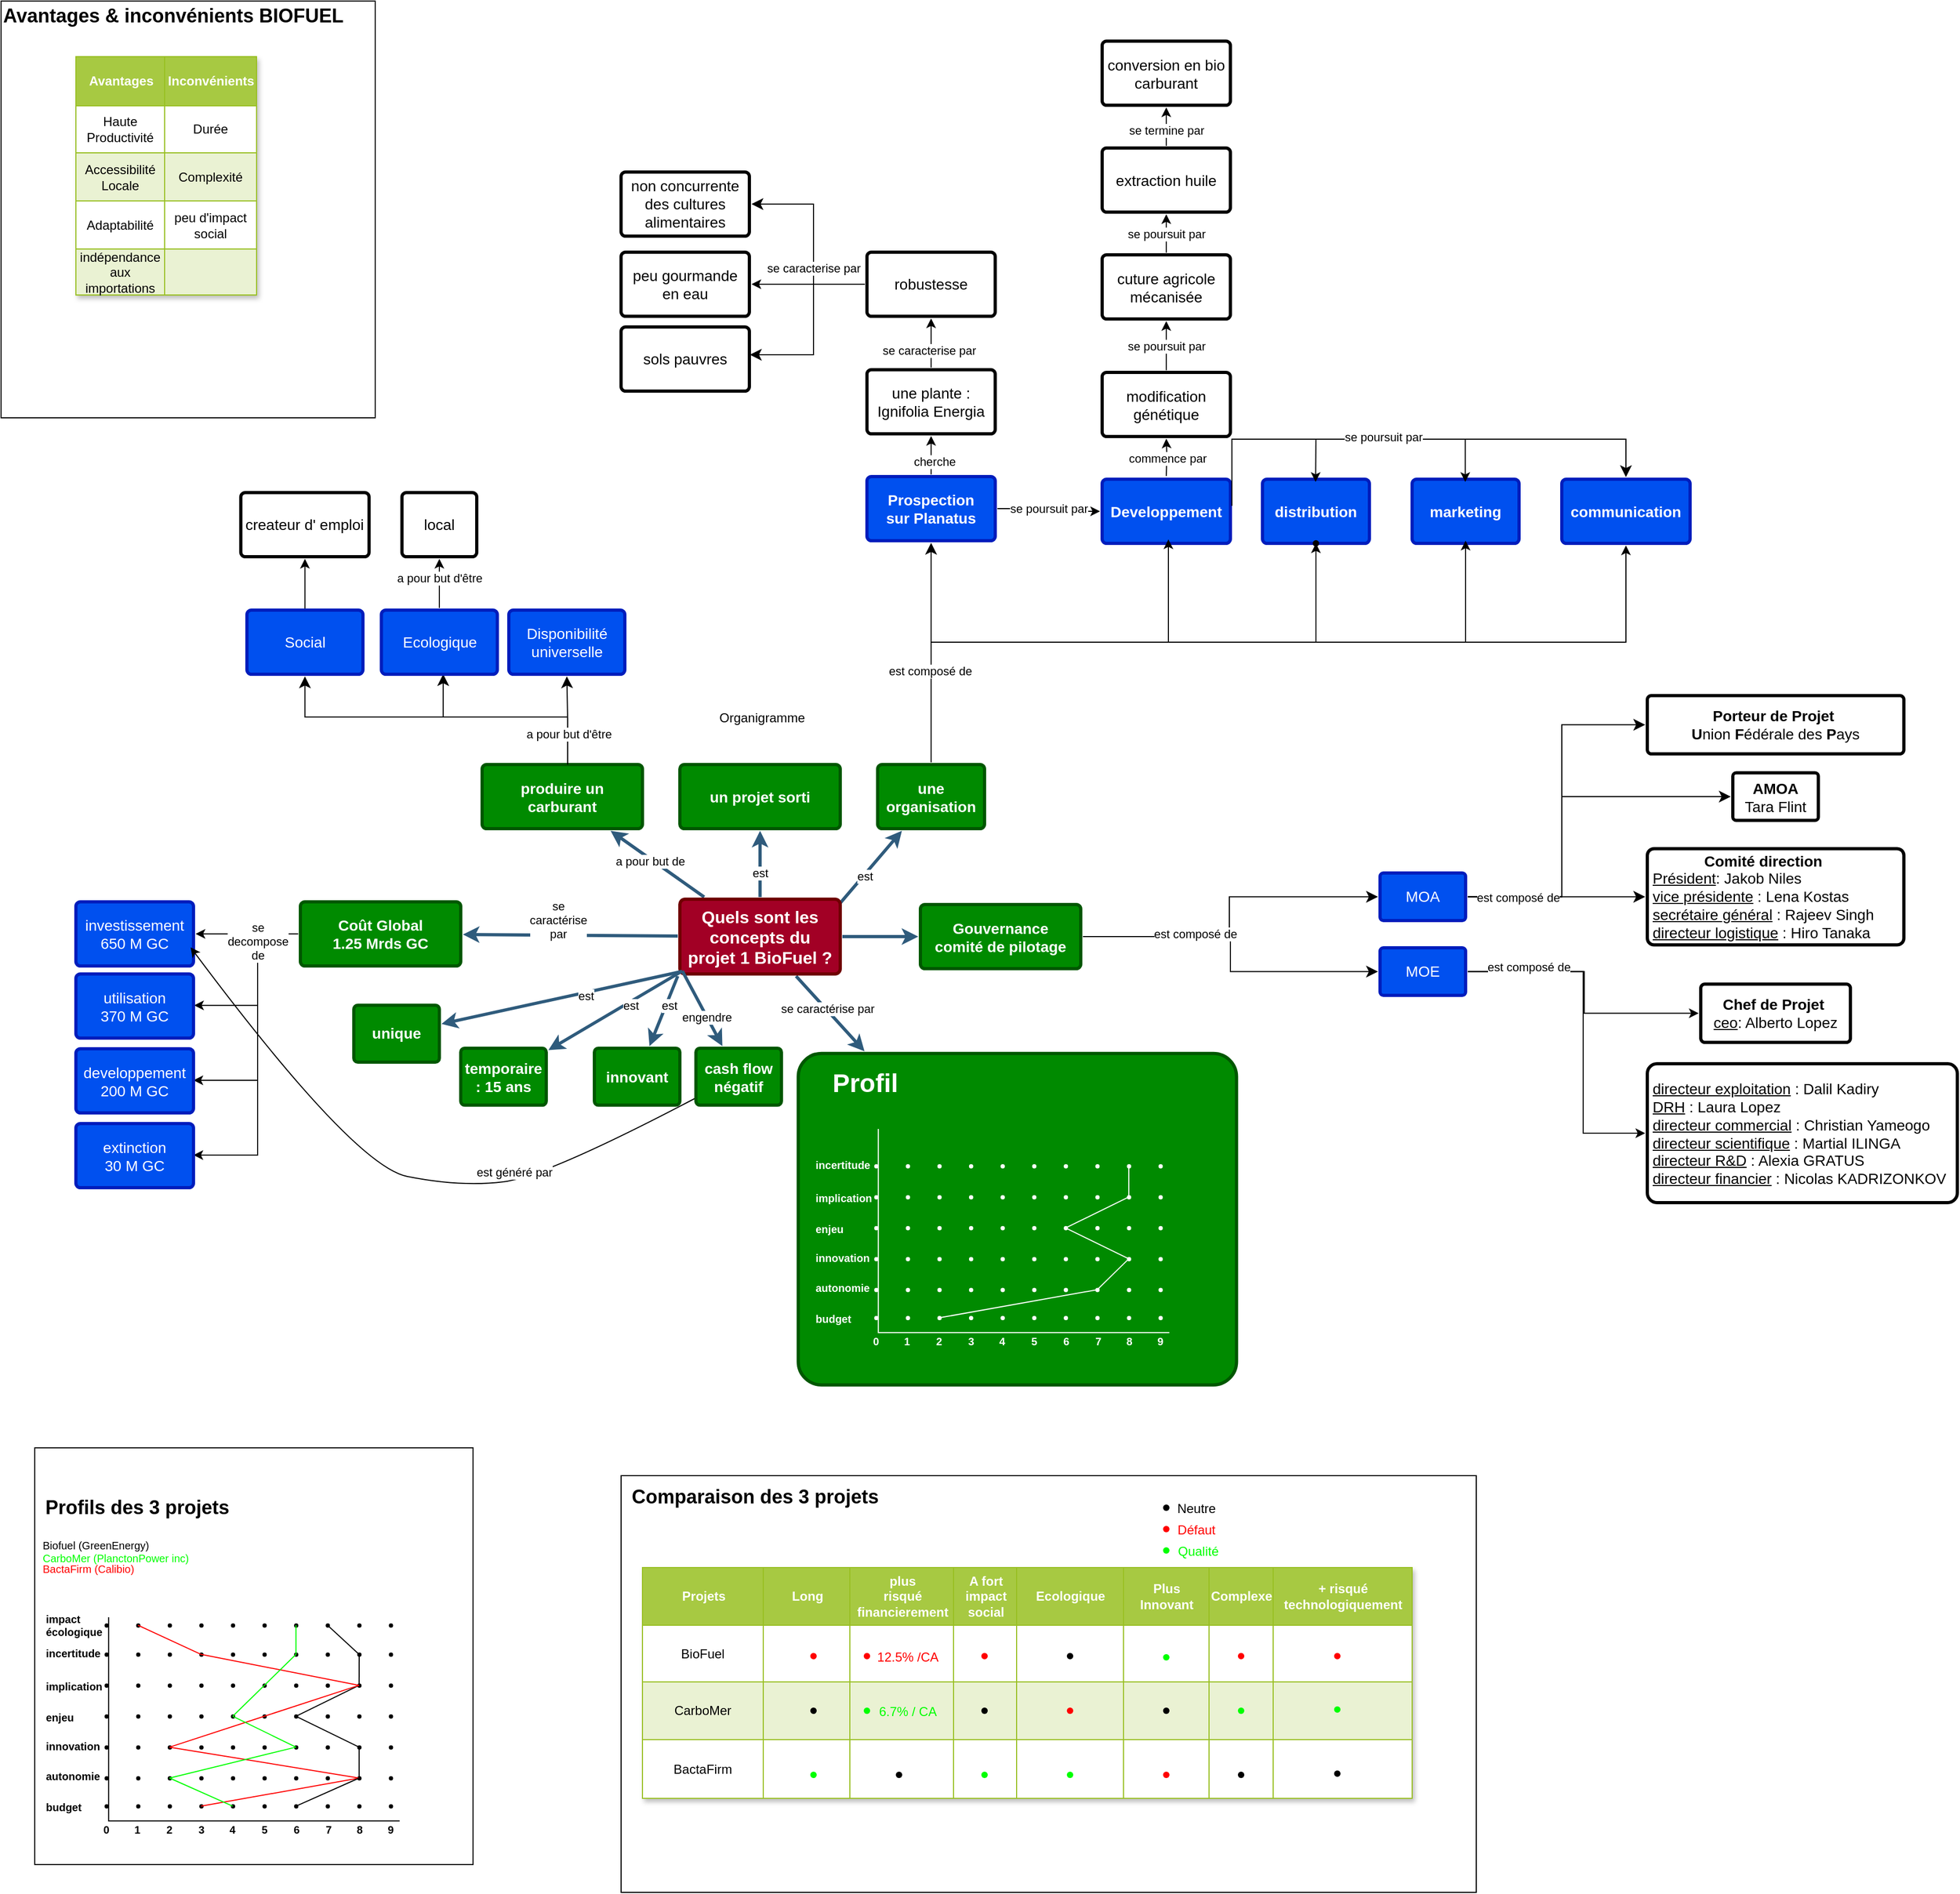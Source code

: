 <mxfile version="24.7.16">
  <diagram id="6a731a19-8d31-9384-78a2-239565b7b9f0" name="Page-1">
    <mxGraphModel dx="6929" dy="3875" grid="1" gridSize="10" guides="1" tooltips="1" connect="1" arrows="1" fold="1" page="1" pageScale="1" pageWidth="1169" pageHeight="827" background="none" math="0" shadow="0">
      <root>
        <mxCell id="0" />
        <mxCell id="1" parent="0" />
        <mxCell id="dY5pQCEzCTV9AAuhML3L-1864" value="" style="edgeStyle=elbowEdgeStyle;elbow=vertical;endArrow=classic;html=1;curved=0;rounded=0;endSize=8;startSize=8;entryX=1;entryY=0.5;entryDx=0;entryDy=0;" edge="1" parent="1" target="dY5pQCEzCTV9AAuhML3L-1805">
          <mxGeometry width="50" height="50" relative="1" as="geometry">
            <mxPoint x="620" y="-190" as="sourcePoint" />
            <mxPoint x="380" y="-140" as="targetPoint" />
            <Array as="points">
              <mxPoint x="590" y="-270" />
            </Array>
          </mxGeometry>
        </mxCell>
        <mxCell id="1745" value="" style="edgeStyle=none;rounded=0;jumpStyle=none;html=1;shadow=0;labelBackgroundColor=none;startArrow=none;startFill=0;endArrow=classic;endFill=1;jettySize=auto;orthogonalLoop=1;strokeColor=#2F5B7C;strokeWidth=3;fontFamily=Helvetica;fontSize=16;fontColor=#23445D;spacing=5;" parent="1" source="1749" target="1764" edge="1">
          <mxGeometry relative="1" as="geometry" />
        </mxCell>
        <mxCell id="iDHe0-WgaR2ZryKW1Erz-1811" value="a pour but de" style="edgeLabel;html=1;align=center;verticalAlign=middle;resizable=0;points=[];" parent="1745" vertex="1" connectable="0">
          <mxGeometry x="0.138" y="2" relative="1" as="geometry">
            <mxPoint as="offset" />
          </mxGeometry>
        </mxCell>
        <mxCell id="1746" value="" style="edgeStyle=none;rounded=0;jumpStyle=none;html=1;shadow=0;labelBackgroundColor=none;startArrow=none;startFill=0;endArrow=classic;endFill=1;jettySize=auto;orthogonalLoop=1;strokeColor=#2F5B7C;strokeWidth=3;fontFamily=Helvetica;fontSize=16;fontColor=#23445D;spacing=5;" parent="1" target="1771" edge="1">
          <mxGeometry relative="1" as="geometry">
            <mxPoint x="640" y="390" as="sourcePoint" />
          </mxGeometry>
        </mxCell>
        <mxCell id="1747" value="" style="edgeStyle=none;rounded=0;jumpStyle=none;html=1;shadow=0;labelBackgroundColor=none;startArrow=none;startFill=0;endArrow=classic;endFill=1;jettySize=auto;orthogonalLoop=1;strokeColor=#2F5B7C;strokeWidth=3;fontFamily=Helvetica;fontSize=16;fontColor=#23445D;spacing=5;" parent="1" source="1749" target="1760" edge="1">
          <mxGeometry relative="1" as="geometry" />
        </mxCell>
        <mxCell id="dY5pQCEzCTV9AAuhML3L-2076" value="se caractérise par" style="edgeLabel;html=1;align=center;verticalAlign=middle;resizable=0;points=[];" vertex="1" connectable="0" parent="1747">
          <mxGeometry x="-0.113" y="1" relative="1" as="geometry">
            <mxPoint as="offset" />
          </mxGeometry>
        </mxCell>
        <mxCell id="1748" value="" style="edgeStyle=none;rounded=0;jumpStyle=none;html=1;shadow=0;labelBackgroundColor=none;startArrow=none;startFill=0;endArrow=classic;endFill=1;jettySize=auto;orthogonalLoop=1;strokeColor=#2F5B7C;strokeWidth=3;fontFamily=Helvetica;fontSize=16;fontColor=#23445D;spacing=5;" parent="1" source="1749" target="1753" edge="1">
          <mxGeometry relative="1" as="geometry" />
        </mxCell>
        <mxCell id="iDHe0-WgaR2ZryKW1Erz-1810" value="se &lt;br&gt;caractérise &lt;br&gt;par" style="edgeLabel;html=1;align=center;verticalAlign=middle;resizable=0;points=[];" parent="1748" vertex="1" connectable="0">
          <mxGeometry x="0.301" y="1" relative="1" as="geometry">
            <mxPoint x="19" y="-15" as="offset" />
          </mxGeometry>
        </mxCell>
        <mxCell id="1749" value="Quels sont les concepts du projet 1 BioFuel ?" style="rounded=1;whiteSpace=wrap;html=1;shadow=0;labelBackgroundColor=none;strokeColor=#6F0000;strokeWidth=3;fillColor=#a20025;fontFamily=Helvetica;fontSize=16;fontColor=#ffffff;align=center;fontStyle=1;spacing=5;arcSize=7;perimeterSpacing=2;" parent="1" vertex="1">
          <mxGeometry x="495" y="380.5" width="150" height="70" as="geometry" />
        </mxCell>
        <mxCell id="1753" value="Coût Global &lt;br&gt;1.25 Mrds GC" style="rounded=1;whiteSpace=wrap;html=1;shadow=0;labelBackgroundColor=none;strokeColor=#005700;strokeWidth=3;fillColor=#008a00;fontFamily=Helvetica;fontSize=14;fontColor=#ffffff;align=center;spacing=5;fontStyle=1;arcSize=7;perimeterSpacing=2;" parent="1" vertex="1">
          <mxGeometry x="140" y="383" width="150" height="60" as="geometry" />
        </mxCell>
        <mxCell id="1764" value="produire un carburant" style="rounded=1;whiteSpace=wrap;html=1;shadow=0;labelBackgroundColor=none;strokeColor=#005700;strokeWidth=3;fillColor=#008a00;fontFamily=Helvetica;fontSize=14;fontColor=#ffffff;align=center;spacing=5;fontStyle=1;arcSize=7;perimeterSpacing=2;" parent="1" vertex="1">
          <mxGeometry x="310" y="254.5" width="150" height="60" as="geometry" />
        </mxCell>
        <mxCell id="1771" value="une organisation" style="rounded=1;whiteSpace=wrap;html=1;shadow=0;labelBackgroundColor=none;strokeColor=#005700;strokeWidth=3;fillColor=#008a00;fontFamily=Helvetica;fontSize=14;fontColor=#ffffff;align=center;spacing=5;fontStyle=1;arcSize=7;perimeterSpacing=2;" parent="1" vertex="1">
          <mxGeometry x="680" y="254.5" width="100" height="60" as="geometry" />
        </mxCell>
        <mxCell id="iDHe0-WgaR2ZryKW1Erz-1779" value="" style="edgeStyle=none;rounded=0;jumpStyle=none;html=1;shadow=0;labelBackgroundColor=none;startArrow=none;startFill=0;endArrow=classic;endFill=1;jettySize=auto;orthogonalLoop=1;strokeColor=#2F5B7C;strokeWidth=3;fontFamily=Helvetica;fontSize=16;fontColor=#23445D;spacing=5;exitX=0.5;exitY=0;exitDx=0;exitDy=0;" parent="1" source="1749" target="iDHe0-WgaR2ZryKW1Erz-1780" edge="1">
          <mxGeometry relative="1" as="geometry">
            <mxPoint x="1080" y="359" as="sourcePoint" />
          </mxGeometry>
        </mxCell>
        <mxCell id="dY5pQCEzCTV9AAuhML3L-1779" value="est " style="edgeLabel;html=1;align=center;verticalAlign=middle;resizable=0;points=[];" vertex="1" connectable="0" parent="iDHe0-WgaR2ZryKW1Erz-1779">
          <mxGeometry x="-0.242" relative="1" as="geometry">
            <mxPoint y="1" as="offset" />
          </mxGeometry>
        </mxCell>
        <mxCell id="iDHe0-WgaR2ZryKW1Erz-1780" value="un projet sorti " style="rounded=1;whiteSpace=wrap;html=1;shadow=0;labelBackgroundColor=none;strokeColor=#005700;strokeWidth=3;fillColor=#008a00;fontFamily=Helvetica;fontSize=14;fontColor=#ffffff;align=center;spacing=5;fontStyle=1;arcSize=7;perimeterSpacing=2;" parent="1" vertex="1">
          <mxGeometry x="495" y="254.5" width="150" height="60" as="geometry" />
        </mxCell>
        <mxCell id="iDHe0-WgaR2ZryKW1Erz-1787" value="" style="edgeStyle=none;rounded=0;jumpStyle=none;html=1;shadow=0;labelBackgroundColor=none;startArrow=none;startFill=0;endArrow=classic;endFill=1;jettySize=auto;orthogonalLoop=1;strokeColor=#2F5B7C;strokeWidth=3;fontFamily=Helvetica;fontSize=16;fontColor=#23445D;spacing=5;entryX=0;entryY=0.5;entryDx=0;entryDy=0;exitX=1;exitY=0.5;exitDx=0;exitDy=0;" parent="1" source="1749" target="iDHe0-WgaR2ZryKW1Erz-1788" edge="1">
          <mxGeometry relative="1" as="geometry">
            <mxPoint x="810" y="564.5" as="sourcePoint" />
          </mxGeometry>
        </mxCell>
        <mxCell id="iDHe0-WgaR2ZryKW1Erz-1788" value="Gouvernance&lt;br&gt;comité de pilotage" style="rounded=1;whiteSpace=wrap;html=1;shadow=0;labelBackgroundColor=none;strokeColor=#005700;strokeWidth=3;fillColor=#008a00;fontFamily=Helvetica;fontSize=14;fontColor=#ffffff;align=center;spacing=5;fontStyle=1;arcSize=7;perimeterSpacing=2;" parent="1" vertex="1">
          <mxGeometry x="720" y="385.5" width="150" height="60" as="geometry" />
        </mxCell>
        <mxCell id="iDHe0-WgaR2ZryKW1Erz-1792" value="" style="edgeStyle=none;rounded=0;jumpStyle=none;html=1;shadow=0;labelBackgroundColor=none;startArrow=none;startFill=0;endArrow=classic;endFill=1;jettySize=auto;orthogonalLoop=1;strokeColor=#2F5B7C;strokeWidth=3;fontFamily=Helvetica;fontSize=16;fontColor=#23445D;spacing=5;exitX=0.019;exitY=0.944;exitDx=0;exitDy=0;exitPerimeter=0;" parent="1" source="1749" target="iDHe0-WgaR2ZryKW1Erz-1796" edge="1">
          <mxGeometry relative="1" as="geometry">
            <mxPoint x="493" y="453" as="sourcePoint" />
          </mxGeometry>
        </mxCell>
        <mxCell id="dY5pQCEzCTV9AAuhML3L-2075" value="est" style="edgeLabel;html=1;align=center;verticalAlign=middle;resizable=0;points=[];" vertex="1" connectable="0" parent="iDHe0-WgaR2ZryKW1Erz-1792">
          <mxGeometry x="-0.198" y="3" relative="1" as="geometry">
            <mxPoint as="offset" />
          </mxGeometry>
        </mxCell>
        <mxCell id="iDHe0-WgaR2ZryKW1Erz-1796" value="unique" style="rounded=1;whiteSpace=wrap;html=1;shadow=0;labelBackgroundColor=none;strokeColor=#005700;strokeWidth=3;fillColor=#008a00;fontFamily=Helvetica;fontSize=14;fontColor=#ffffff;align=center;spacing=5;fontStyle=1;arcSize=7;perimeterSpacing=2;" parent="1" vertex="1">
          <mxGeometry x="190" y="479.75" width="80" height="53.25" as="geometry" />
        </mxCell>
        <mxCell id="iDHe0-WgaR2ZryKW1Erz-1814" value="" style="edgeStyle=elbowEdgeStyle;elbow=vertical;endArrow=classic;html=1;curved=0;rounded=0;endSize=8;startSize=8;" parent="1" edge="1" target="1767">
          <mxGeometry width="50" height="50" relative="1" as="geometry">
            <mxPoint x="390" y="254.5" as="sourcePoint" />
            <mxPoint x="390" y="190" as="targetPoint" />
          </mxGeometry>
        </mxCell>
        <mxCell id="iDHe0-WgaR2ZryKW1Erz-1815" value="" style="edgeStyle=elbowEdgeStyle;elbow=vertical;endArrow=classic;html=1;curved=0;rounded=0;endSize=8;startSize=8;entryX=0.5;entryY=1;entryDx=0;entryDy=0;" parent="1" target="iDHe0-WgaR2ZryKW1Erz-1801" edge="1">
          <mxGeometry width="50" height="50" relative="1" as="geometry">
            <mxPoint x="280" y="210" as="sourcePoint" />
            <mxPoint x="400" y="180" as="targetPoint" />
            <Array as="points">
              <mxPoint x="210" y="210" />
            </Array>
          </mxGeometry>
        </mxCell>
        <mxCell id="iDHe0-WgaR2ZryKW1Erz-1817" value="" style="edgeStyle=segmentEdgeStyle;endArrow=classic;html=1;curved=0;rounded=0;endSize=8;startSize=8;entryX=0.532;entryY=0.967;entryDx=0;entryDy=0;entryPerimeter=0;" parent="1" target="iDHe0-WgaR2ZryKW1Erz-1800" edge="1">
          <mxGeometry width="50" height="50" relative="1" as="geometry">
            <mxPoint x="390" y="210" as="sourcePoint" />
            <mxPoint x="290" y="240" as="targetPoint" />
          </mxGeometry>
        </mxCell>
        <mxCell id="iDHe0-WgaR2ZryKW1Erz-1822" value="a pour but d&#39;être" style="edgeLabel;html=1;align=center;verticalAlign=middle;resizable=0;points=[];" parent="1" vertex="1" connectable="0">
          <mxGeometry x="420.002" y="230.002" as="geometry">
            <mxPoint x="-29" y="-4" as="offset" />
          </mxGeometry>
        </mxCell>
        <mxCell id="iDHe0-WgaR2ZryKW1Erz-1831" value="" style="endArrow=classic;html=1;rounded=0;exitX=0;exitY=0.5;exitDx=0;exitDy=0;entryX=1;entryY=0.5;entryDx=0;entryDy=0;edgeStyle=orthogonalEdgeStyle;elbow=vertical;" parent="1" source="1753" target="1755" edge="1">
          <mxGeometry width="50" height="50" relative="1" as="geometry">
            <mxPoint x="80" y="530" as="sourcePoint" />
            <mxPoint x="130" y="480" as="targetPoint" />
          </mxGeometry>
        </mxCell>
        <mxCell id="iDHe0-WgaR2ZryKW1Erz-1836" value="" style="endArrow=classic;html=1;rounded=0;entryX=0.988;entryY=0.49;entryDx=0;entryDy=0;edgeStyle=orthogonalEdgeStyle;elbow=vertical;entryPerimeter=0;" parent="1" target="iDHe0-WgaR2ZryKW1Erz-1825" edge="1">
          <mxGeometry width="50" height="50" relative="1" as="geometry">
            <mxPoint x="100" y="410" as="sourcePoint" />
            <mxPoint x="52" y="423" as="targetPoint" />
            <Array as="points">
              <mxPoint x="100" y="480" />
            </Array>
          </mxGeometry>
        </mxCell>
        <mxCell id="iDHe0-WgaR2ZryKW1Erz-1839" value="se &lt;br&gt;decompose&lt;br&gt; de " style="edgeLabel;html=1;align=center;verticalAlign=middle;resizable=0;points=[];" parent="iDHe0-WgaR2ZryKW1Erz-1836" vertex="1" connectable="0">
          <mxGeometry x="-1" y="-1" relative="1" as="geometry">
            <mxPoint x="1" y="10" as="offset" />
          </mxGeometry>
        </mxCell>
        <mxCell id="iDHe0-WgaR2ZryKW1Erz-1837" value="" style="endArrow=classic;html=1;rounded=0;entryX=0.988;entryY=0.49;entryDx=0;entryDy=0;edgeStyle=orthogonalEdgeStyle;elbow=vertical;entryPerimeter=0;" parent="1" edge="1">
          <mxGeometry width="50" height="50" relative="1" as="geometry">
            <mxPoint x="100" y="480" as="sourcePoint" />
            <mxPoint x="40" y="550" as="targetPoint" />
            <Array as="points">
              <mxPoint x="100" y="550" />
            </Array>
          </mxGeometry>
        </mxCell>
        <mxCell id="iDHe0-WgaR2ZryKW1Erz-1838" value="" style="endArrow=classic;html=1;rounded=0;entryX=0.988;entryY=0.49;entryDx=0;entryDy=0;edgeStyle=orthogonalEdgeStyle;elbow=vertical;entryPerimeter=0;" parent="1" edge="1">
          <mxGeometry width="50" height="50" relative="1" as="geometry">
            <mxPoint x="100" y="550" as="sourcePoint" />
            <mxPoint x="40" y="620" as="targetPoint" />
            <Array as="points">
              <mxPoint x="100" y="620" />
            </Array>
          </mxGeometry>
        </mxCell>
        <mxCell id="iDHe0-WgaR2ZryKW1Erz-1840" value="" style="group" parent="1" vertex="1" connectable="0">
          <mxGeometry x="-70" y="383" width="110" height="267.5" as="geometry" />
        </mxCell>
        <mxCell id="1755" value="&lt;div&gt;&lt;br&gt;&lt;/div&gt;&lt;div&gt;investissement&lt;/div&gt;650 M GC&lt;div&gt;&lt;br&gt;&lt;/div&gt;" style="rounded=1;whiteSpace=wrap;html=1;shadow=0;labelBackgroundColor=none;strokeColor=#001DBC;strokeWidth=3;fillColor=#0050ef;fontFamily=Helvetica;fontSize=14;fontColor=#ffffff;align=center;spacing=5;fontStyle=0;arcSize=7;perimeterSpacing=2;" parent="iDHe0-WgaR2ZryKW1Erz-1840" vertex="1">
          <mxGeometry width="110" height="60" as="geometry" />
        </mxCell>
        <mxCell id="iDHe0-WgaR2ZryKW1Erz-1825" value="&lt;br&gt;&lt;div&gt;utilisation&lt;/div&gt;370 M GC&lt;div&gt;&lt;br&gt;&lt;/div&gt;" style="rounded=1;whiteSpace=wrap;html=1;shadow=0;labelBackgroundColor=none;strokeColor=#001DBC;strokeWidth=3;fillColor=#0050ef;fontFamily=Helvetica;fontSize=14;fontColor=#ffffff;align=center;spacing=5;fontStyle=0;arcSize=7;perimeterSpacing=2;" parent="iDHe0-WgaR2ZryKW1Erz-1840" vertex="1">
          <mxGeometry y="67.5" width="110.0" height="60" as="geometry" />
        </mxCell>
        <mxCell id="iDHe0-WgaR2ZryKW1Erz-1826" value="&lt;div&gt;&lt;br&gt;&lt;/div&gt;&lt;div&gt;developpement&lt;/div&gt;200 M GC&lt;div&gt;&lt;br&gt;&lt;/div&gt;" style="rounded=1;whiteSpace=wrap;html=1;shadow=0;labelBackgroundColor=none;strokeColor=#001DBC;strokeWidth=3;fillColor=#0050ef;fontFamily=Helvetica;fontSize=14;fontColor=#ffffff;align=center;spacing=5;fontStyle=0;arcSize=7;perimeterSpacing=2;" parent="iDHe0-WgaR2ZryKW1Erz-1840" vertex="1">
          <mxGeometry y="137.5" width="110.0" height="60" as="geometry" />
        </mxCell>
        <mxCell id="iDHe0-WgaR2ZryKW1Erz-1827" value="&lt;br&gt;&lt;div&gt;extinction&lt;/div&gt;30 M GC&lt;div&gt;&lt;br&gt;&lt;/div&gt;" style="rounded=1;whiteSpace=wrap;html=1;shadow=0;labelBackgroundColor=none;strokeColor=#001DBC;strokeWidth=3;fillColor=#0050ef;fontFamily=Helvetica;fontSize=14;fontColor=#ffffff;align=center;spacing=5;fontStyle=0;arcSize=7;perimeterSpacing=2;" parent="iDHe0-WgaR2ZryKW1Erz-1840" vertex="1">
          <mxGeometry y="207.5" width="110.0" height="60" as="geometry" />
        </mxCell>
        <mxCell id="iDHe0-WgaR2ZryKW1Erz-1841" value="Organigramme" style="text;whiteSpace=wrap;html=1;" parent="1" vertex="1">
          <mxGeometry x="530" y="197.25" width="110" height="40" as="geometry" />
        </mxCell>
        <mxCell id="dY5pQCEzCTV9AAuhML3L-1783" value="" style="group" vertex="1" connectable="0" parent="1">
          <mxGeometry x="100" width="340.0" height="170" as="geometry" />
        </mxCell>
        <mxCell id="iDHe0-WgaR2ZryKW1Erz-1820" value="" style="endArrow=classic;html=1;rounded=0;entryX=0.5;entryY=1;entryDx=0;entryDy=0;" parent="dY5pQCEzCTV9AAuhML3L-1783" target="iDHe0-WgaR2ZryKW1Erz-1802" edge="1">
          <mxGeometry width="50" height="50" relative="1" as="geometry">
            <mxPoint x="44.26" y="110" as="sourcePoint" />
            <mxPoint x="34.26" y="-80" as="targetPoint" />
          </mxGeometry>
        </mxCell>
        <mxCell id="iDHe0-WgaR2ZryKW1Erz-1802" value="createur d&#39; emploi" style="rounded=1;whiteSpace=wrap;html=1;shadow=0;labelBackgroundColor=none;strokeWidth=3;fontFamily=Helvetica;fontSize=14;align=center;spacing=5;arcSize=7;perimeterSpacing=2;" parent="dY5pQCEzCTV9AAuhML3L-1783" vertex="1">
          <mxGeometry x="-15.74" width="120" height="60" as="geometry" />
        </mxCell>
        <mxCell id="iDHe0-WgaR2ZryKW1Erz-1804" value="local" style="rounded=1;whiteSpace=wrap;html=1;shadow=0;labelBackgroundColor=none;strokeWidth=3;fontFamily=Helvetica;fontSize=14;align=center;spacing=5;arcSize=7;perimeterSpacing=2;" parent="dY5pQCEzCTV9AAuhML3L-1783" vertex="1">
          <mxGeometry x="135" width="70" height="60" as="geometry" />
        </mxCell>
        <mxCell id="iDHe0-WgaR2ZryKW1Erz-1823" value="" style="endArrow=classic;html=1;rounded=0;entryX=0.5;entryY=1;entryDx=0;entryDy=0;" parent="dY5pQCEzCTV9AAuhML3L-1783" target="iDHe0-WgaR2ZryKW1Erz-1804" edge="1" source="iDHe0-WgaR2ZryKW1Erz-1800">
          <mxGeometry width="50" height="50" relative="1" as="geometry">
            <mxPoint x="170.5" y="110" as="sourcePoint" />
            <mxPoint x="169.5" y="42" as="targetPoint" />
          </mxGeometry>
        </mxCell>
        <mxCell id="iDHe0-WgaR2ZryKW1Erz-1824" value="a pour but d&#39;être" style="edgeLabel;html=1;align=center;verticalAlign=middle;resizable=0;points=[];" parent="dY5pQCEzCTV9AAuhML3L-1783" vertex="1" connectable="0">
          <mxGeometry x="170.003" y="80.003" as="geometry" />
        </mxCell>
        <mxCell id="1767" value="Disponibilité universelle" style="rounded=1;whiteSpace=wrap;html=1;shadow=0;labelBackgroundColor=none;strokeColor=#001DBC;strokeWidth=3;fillColor=#0050ef;fontFamily=Helvetica;fontSize=14;fontColor=#ffffff;align=center;spacing=5;arcSize=7;perimeterSpacing=2;" parent="dY5pQCEzCTV9AAuhML3L-1783" vertex="1">
          <mxGeometry x="234.999" y="110" width="108.511" height="60" as="geometry" />
        </mxCell>
        <mxCell id="iDHe0-WgaR2ZryKW1Erz-1800" value="Ecologique" style="rounded=1;whiteSpace=wrap;html=1;shadow=0;labelBackgroundColor=none;strokeColor=#001DBC;strokeWidth=3;fillColor=#0050ef;fontFamily=Helvetica;fontSize=14;fontColor=#ffffff;align=center;spacing=5;arcSize=7;perimeterSpacing=2;" parent="dY5pQCEzCTV9AAuhML3L-1783" vertex="1">
          <mxGeometry x="115.745" y="110" width="108.511" height="60" as="geometry" />
        </mxCell>
        <mxCell id="iDHe0-WgaR2ZryKW1Erz-1801" value="Social" style="rounded=1;whiteSpace=wrap;html=1;shadow=0;labelBackgroundColor=none;strokeColor=#001DBC;strokeWidth=3;fillColor=#0050ef;fontFamily=Helvetica;fontSize=14;fontColor=#ffffff;align=center;spacing=5;arcSize=7;perimeterSpacing=2;" parent="dY5pQCEzCTV9AAuhML3L-1783" vertex="1">
          <mxGeometry x="-10" y="110" width="108.511" height="60" as="geometry" />
        </mxCell>
        <mxCell id="dY5pQCEzCTV9AAuhML3L-1789" value="" style="edgeStyle=elbowEdgeStyle;elbow=horizontal;endArrow=classic;html=1;curved=0;rounded=0;endSize=8;startSize=8;exitX=0.5;exitY=0;exitDx=0;exitDy=0;" edge="1" parent="1" source="1771" target="1778">
          <mxGeometry width="50" height="50" relative="1" as="geometry">
            <mxPoint x="730.41" y="254.5" as="sourcePoint" />
            <mxPoint x="729.41" y="172" as="targetPoint" />
          </mxGeometry>
        </mxCell>
        <mxCell id="dY5pQCEzCTV9AAuhML3L-1796" value="est composé de " style="edgeLabel;html=1;align=center;verticalAlign=middle;resizable=0;points=[];" vertex="1" connectable="0" parent="dY5pQCEzCTV9AAuhML3L-1789">
          <mxGeometry x="-0.161" y="1" relative="1" as="geometry">
            <mxPoint as="offset" />
          </mxGeometry>
        </mxCell>
        <mxCell id="dY5pQCEzCTV9AAuhML3L-1802" value="sols pauvres" style="rounded=1;whiteSpace=wrap;html=1;shadow=0;labelBackgroundColor=none;strokeWidth=3;fontFamily=Helvetica;fontSize=14;align=center;spacing=5;fontStyle=0;arcSize=7;perimeterSpacing=2;" vertex="1" parent="1">
          <mxGeometry x="440" y="-155" width="120" height="60" as="geometry" />
        </mxCell>
        <mxCell id="dY5pQCEzCTV9AAuhML3L-1804" value="peu gourmande en eau" style="rounded=1;whiteSpace=wrap;html=1;shadow=0;labelBackgroundColor=none;strokeWidth=3;fontFamily=Helvetica;fontSize=14;align=center;spacing=5;fontStyle=0;arcSize=7;perimeterSpacing=2;" vertex="1" parent="1">
          <mxGeometry x="440" y="-225" width="120" height="60" as="geometry" />
        </mxCell>
        <mxCell id="dY5pQCEzCTV9AAuhML3L-1805" value="non concurrente des cultures alimentaires" style="rounded=1;whiteSpace=wrap;html=1;shadow=0;labelBackgroundColor=none;strokeWidth=3;fontFamily=Helvetica;fontSize=14;align=center;spacing=5;fontStyle=0;arcSize=7;perimeterSpacing=2;" vertex="1" parent="1">
          <mxGeometry x="440" y="-300" width="120" height="60" as="geometry" />
        </mxCell>
        <mxCell id="dY5pQCEzCTV9AAuhML3L-1825" value="est " style="edgeLabel;html=1;align=center;verticalAlign=middle;resizable=0;points=[];" vertex="1" connectable="0" parent="1">
          <mxGeometry x="580" y="366.052" as="geometry">
            <mxPoint x="88" y="-7" as="offset" />
          </mxGeometry>
        </mxCell>
        <mxCell id="dY5pQCEzCTV9AAuhML3L-1831" value="" style="group;fontStyle=1" vertex="1" connectable="0" parent="1">
          <mxGeometry x="670" y="-425" width="770" height="485" as="geometry" />
        </mxCell>
        <mxCell id="1778" value="&lt;b&gt;Prospection&lt;br&gt;sur Planatus&lt;br&gt;&lt;/b&gt;" style="rounded=1;whiteSpace=wrap;html=1;shadow=0;labelBackgroundColor=none;strokeColor=#001DBC;strokeWidth=3;fillColor=#0050ef;fontFamily=Helvetica;fontSize=14;fontColor=#ffffff;align=center;spacing=5;fontStyle=0;arcSize=7;perimeterSpacing=2;" parent="dY5pQCEzCTV9AAuhML3L-1831" vertex="1">
          <mxGeometry y="410" width="120" height="60" as="geometry" />
        </mxCell>
        <mxCell id="dY5pQCEzCTV9AAuhML3L-1851" value="une plante :&lt;br&gt;Ignifolia Energia" style="rounded=1;whiteSpace=wrap;html=1;shadow=0;labelBackgroundColor=none;strokeWidth=3;fontFamily=Helvetica;fontSize=14;align=center;spacing=5;fontStyle=0;arcSize=7;perimeterSpacing=2;" vertex="1" parent="dY5pQCEzCTV9AAuhML3L-1831">
          <mxGeometry y="310" width="120" height="60" as="geometry" />
        </mxCell>
        <mxCell id="dY5pQCEzCTV9AAuhML3L-1852" value="" style="edgeStyle=elbowEdgeStyle;rounded=0;orthogonalLoop=1;jettySize=auto;html=1;elbow=horizontal;" edge="1" parent="dY5pQCEzCTV9AAuhML3L-1831" source="1778" target="dY5pQCEzCTV9AAuhML3L-1851">
          <mxGeometry relative="1" as="geometry" />
        </mxCell>
        <mxCell id="dY5pQCEzCTV9AAuhML3L-1853" value="cherche" style="edgeLabel;html=1;align=center;verticalAlign=middle;resizable=0;points=[];" vertex="1" connectable="0" parent="dY5pQCEzCTV9AAuhML3L-1852">
          <mxGeometry x="-0.338" y="-3" relative="1" as="geometry">
            <mxPoint as="offset" />
          </mxGeometry>
        </mxCell>
        <mxCell id="dY5pQCEzCTV9AAuhML3L-1854" value="robustesse" style="rounded=1;whiteSpace=wrap;html=1;shadow=0;labelBackgroundColor=none;strokeWidth=3;fontFamily=Helvetica;fontSize=14;align=center;spacing=5;fontStyle=0;arcSize=7;perimeterSpacing=2;" vertex="1" parent="dY5pQCEzCTV9AAuhML3L-1831">
          <mxGeometry y="200" width="120" height="60" as="geometry" />
        </mxCell>
        <mxCell id="dY5pQCEzCTV9AAuhML3L-1855" value="" style="edgeStyle=elbowEdgeStyle;rounded=0;orthogonalLoop=1;jettySize=auto;html=1;" edge="1" parent="dY5pQCEzCTV9AAuhML3L-1831" source="dY5pQCEzCTV9AAuhML3L-1851" target="dY5pQCEzCTV9AAuhML3L-1854">
          <mxGeometry relative="1" as="geometry" />
        </mxCell>
        <mxCell id="dY5pQCEzCTV9AAuhML3L-1856" value="se caracterise par" style="edgeLabel;html=1;align=center;verticalAlign=middle;resizable=0;points=[];" vertex="1" connectable="0" parent="dY5pQCEzCTV9AAuhML3L-1855">
          <mxGeometry x="-0.315" y="2" relative="1" as="geometry">
            <mxPoint as="offset" />
          </mxGeometry>
        </mxCell>
        <mxCell id="dY5pQCEzCTV9AAuhML3L-2217" value="" style="edgeStyle=orthogonalEdgeStyle;rounded=0;orthogonalLoop=1;jettySize=auto;html=1;exitX=1;exitY=0.5;exitDx=0;exitDy=0;entryX=0;entryY=0.5;entryDx=0;entryDy=0;" edge="1" parent="dY5pQCEzCTV9AAuhML3L-1831" source="1778" target="dY5pQCEzCTV9AAuhML3L-1820">
          <mxGeometry relative="1" as="geometry">
            <mxPoint x="220" y="318" as="sourcePoint" />
            <mxPoint x="220" y="272" as="targetPoint" />
          </mxGeometry>
        </mxCell>
        <mxCell id="dY5pQCEzCTV9AAuhML3L-2218" value="se poursuit par" style="edgeLabel;html=1;align=center;verticalAlign=middle;resizable=0;points=[];" vertex="1" connectable="0" parent="dY5pQCEzCTV9AAuhML3L-2217">
          <mxGeometry x="-0.031" relative="1" as="geometry">
            <mxPoint as="offset" />
          </mxGeometry>
        </mxCell>
        <mxCell id="dY5pQCEzCTV9AAuhML3L-1807" value="" style="edgeStyle=orthogonalEdgeStyle;rounded=0;orthogonalLoop=1;jettySize=auto;html=1;" edge="1" parent="dY5pQCEzCTV9AAuhML3L-1831" target="dY5pQCEzCTV9AAuhML3L-1806">
          <mxGeometry relative="1" as="geometry">
            <mxPoint x="280" y="409.5" as="sourcePoint" />
          </mxGeometry>
        </mxCell>
        <mxCell id="dY5pQCEzCTV9AAuhML3L-1814" value="commence par" style="edgeLabel;html=1;align=center;verticalAlign=middle;resizable=0;points=[];" vertex="1" connectable="0" parent="dY5pQCEzCTV9AAuhML3L-1807">
          <mxGeometry x="0.129" y="-5" relative="1" as="geometry">
            <mxPoint y="8" as="offset" />
          </mxGeometry>
        </mxCell>
        <mxCell id="dY5pQCEzCTV9AAuhML3L-1820" value="Developpement" style="rounded=1;whiteSpace=wrap;html=1;shadow=0;labelBackgroundColor=none;strokeColor=#001DBC;strokeWidth=3;fillColor=#0050ef;fontFamily=Helvetica;fontSize=14;fontColor=#ffffff;align=center;spacing=5;fontStyle=1;arcSize=7;perimeterSpacing=2;" vertex="1" parent="dY5pQCEzCTV9AAuhML3L-1831">
          <mxGeometry x="220" y="412.5" width="120" height="60" as="geometry" />
        </mxCell>
        <mxCell id="dY5pQCEzCTV9AAuhML3L-1822" value="distribution" style="rounded=1;whiteSpace=wrap;html=1;shadow=0;labelBackgroundColor=none;strokeColor=#001DBC;strokeWidth=3;fillColor=#0050ef;fontFamily=Helvetica;fontSize=14;fontColor=#ffffff;align=center;spacing=5;fontStyle=1;arcSize=7;perimeterSpacing=2;" vertex="1" parent="dY5pQCEzCTV9AAuhML3L-1831">
          <mxGeometry x="370" y="412.5" width="100" height="60" as="geometry" />
        </mxCell>
        <mxCell id="dY5pQCEzCTV9AAuhML3L-1809" value="" style="edgeStyle=orthogonalEdgeStyle;rounded=0;orthogonalLoop=1;jettySize=auto;html=1;" edge="1" parent="dY5pQCEzCTV9AAuhML3L-1831" source="dY5pQCEzCTV9AAuhML3L-1806" target="dY5pQCEzCTV9AAuhML3L-1808">
          <mxGeometry relative="1" as="geometry" />
        </mxCell>
        <mxCell id="dY5pQCEzCTV9AAuhML3L-1815" value="se poursuit par" style="edgeLabel;html=1;align=center;verticalAlign=middle;resizable=0;points=[];" vertex="1" connectable="0" parent="dY5pQCEzCTV9AAuhML3L-1809">
          <mxGeometry x="-0.031" relative="1" as="geometry">
            <mxPoint as="offset" />
          </mxGeometry>
        </mxCell>
        <mxCell id="dY5pQCEzCTV9AAuhML3L-1806" value="modification génétique" style="rounded=1;whiteSpace=wrap;html=1;shadow=0;labelBackgroundColor=none;strokeWidth=3;fontFamily=Helvetica;fontSize=14;align=center;spacing=5;fontStyle=0;arcSize=7;perimeterSpacing=2;" vertex="1" parent="dY5pQCEzCTV9AAuhML3L-1831">
          <mxGeometry x="220" y="312.5" width="120" height="60" as="geometry" />
        </mxCell>
        <mxCell id="dY5pQCEzCTV9AAuhML3L-1811" value="" style="edgeStyle=orthogonalEdgeStyle;rounded=0;orthogonalLoop=1;jettySize=auto;html=1;" edge="1" parent="dY5pQCEzCTV9AAuhML3L-1831" source="dY5pQCEzCTV9AAuhML3L-1808" target="dY5pQCEzCTV9AAuhML3L-1810">
          <mxGeometry relative="1" as="geometry" />
        </mxCell>
        <mxCell id="dY5pQCEzCTV9AAuhML3L-1816" value="se poursuit par" style="edgeLabel;html=1;align=center;verticalAlign=middle;resizable=0;points=[];" vertex="1" connectable="0" parent="dY5pQCEzCTV9AAuhML3L-1811">
          <mxGeometry relative="1" as="geometry">
            <mxPoint as="offset" />
          </mxGeometry>
        </mxCell>
        <mxCell id="dY5pQCEzCTV9AAuhML3L-1808" value="cuture agricole mécanisée" style="rounded=1;whiteSpace=wrap;html=1;shadow=0;labelBackgroundColor=none;strokeWidth=3;fontFamily=Helvetica;fontSize=14;align=center;spacing=5;fontStyle=0;arcSize=7;perimeterSpacing=2;" vertex="1" parent="dY5pQCEzCTV9AAuhML3L-1831">
          <mxGeometry x="220" y="202.5" width="120" height="60" as="geometry" />
        </mxCell>
        <mxCell id="dY5pQCEzCTV9AAuhML3L-1813" value="" style="edgeStyle=orthogonalEdgeStyle;rounded=0;orthogonalLoop=1;jettySize=auto;html=1;" edge="1" parent="dY5pQCEzCTV9AAuhML3L-1831" source="dY5pQCEzCTV9AAuhML3L-1810" target="dY5pQCEzCTV9AAuhML3L-1812">
          <mxGeometry relative="1" as="geometry" />
        </mxCell>
        <mxCell id="dY5pQCEzCTV9AAuhML3L-1817" value="se termine par" style="edgeLabel;html=1;align=center;verticalAlign=middle;resizable=0;points=[];" vertex="1" connectable="0" parent="dY5pQCEzCTV9AAuhML3L-1813">
          <mxGeometry x="-0.159" relative="1" as="geometry">
            <mxPoint as="offset" />
          </mxGeometry>
        </mxCell>
        <mxCell id="dY5pQCEzCTV9AAuhML3L-1810" value="extraction huile" style="rounded=1;whiteSpace=wrap;html=1;shadow=0;labelBackgroundColor=none;strokeWidth=3;fontFamily=Helvetica;fontSize=14;align=center;spacing=5;fontStyle=0;arcSize=7;perimeterSpacing=2;" vertex="1" parent="dY5pQCEzCTV9AAuhML3L-1831">
          <mxGeometry x="220" y="102.5" width="120" height="60" as="geometry" />
        </mxCell>
        <mxCell id="dY5pQCEzCTV9AAuhML3L-1812" value="conversion en bio carburant" style="rounded=1;whiteSpace=wrap;html=1;shadow=0;labelBackgroundColor=none;strokeWidth=3;fontFamily=Helvetica;fontSize=14;align=center;spacing=5;fontStyle=0;arcSize=7;perimeterSpacing=2;" vertex="1" parent="dY5pQCEzCTV9AAuhML3L-1831">
          <mxGeometry x="220" y="2.5" width="120" height="60" as="geometry" />
        </mxCell>
        <mxCell id="dY5pQCEzCTV9AAuhML3L-1827" value="marketing" style="rounded=1;whiteSpace=wrap;html=1;shadow=0;labelBackgroundColor=none;strokeColor=#001DBC;strokeWidth=3;fillColor=#0050ef;fontFamily=Helvetica;fontSize=14;fontColor=#ffffff;align=center;spacing=5;fontStyle=1;arcSize=7;perimeterSpacing=2;" vertex="1" parent="dY5pQCEzCTV9AAuhML3L-1831">
          <mxGeometry x="510" y="412.5" width="100" height="60" as="geometry" />
        </mxCell>
        <mxCell id="dY5pQCEzCTV9AAuhML3L-1829" value="communication" style="rounded=1;whiteSpace=wrap;html=1;shadow=0;labelBackgroundColor=none;strokeColor=#001DBC;strokeWidth=3;fillColor=#0050ef;fontFamily=Helvetica;fontSize=14;fontColor=#ffffff;align=center;spacing=5;fontStyle=1;arcSize=7;perimeterSpacing=2;" vertex="1" parent="dY5pQCEzCTV9AAuhML3L-1831">
          <mxGeometry x="650" y="412.5" width="120" height="60" as="geometry" />
        </mxCell>
        <mxCell id="dY5pQCEzCTV9AAuhML3L-1842" value="" style="shape=waypoint;sketch=0;fillStyle=solid;size=6;pointerEvents=1;points=[];fillColor=none;resizable=0;rotatable=0;perimeter=centerPerimeter;snapToPoint=1;" vertex="1" parent="dY5pQCEzCTV9AAuhML3L-1831">
          <mxGeometry x="410" y="462.5" width="20" height="20" as="geometry" />
        </mxCell>
        <mxCell id="dY5pQCEzCTV9AAuhML3L-2221" value="" style="edgeStyle=elbowEdgeStyle;elbow=horizontal;endArrow=classic;html=1;curved=0;rounded=0;endSize=8;startSize=8;entryX=0.5;entryY=0;entryDx=0;entryDy=0;exitX=0.995;exitY=0.419;exitDx=0;exitDy=0;exitPerimeter=0;" edge="1" parent="dY5pQCEzCTV9AAuhML3L-1831" source="dY5pQCEzCTV9AAuhML3L-1820" target="dY5pQCEzCTV9AAuhML3L-1829">
          <mxGeometry width="50" height="50" relative="1" as="geometry">
            <mxPoint x="530" y="425" as="sourcePoint" />
            <mxPoint x="730" y="375" as="targetPoint" />
            <Array as="points">
              <mxPoint x="530" y="375" />
            </Array>
          </mxGeometry>
        </mxCell>
        <mxCell id="dY5pQCEzCTV9AAuhML3L-2226" value="se poursuit par" style="edgeLabel;html=1;align=center;verticalAlign=middle;resizable=0;points=[];" vertex="1" connectable="0" parent="dY5pQCEzCTV9AAuhML3L-2221">
          <mxGeometry x="-0.127" y="2" relative="1" as="geometry">
            <mxPoint as="offset" />
          </mxGeometry>
        </mxCell>
        <mxCell id="dY5pQCEzCTV9AAuhML3L-2225" value="" style="endArrow=classic;html=1;rounded=0;entryX=0.497;entryY=0.07;entryDx=0;entryDy=0;entryPerimeter=0;" edge="1" parent="dY5pQCEzCTV9AAuhML3L-1831">
          <mxGeometry width="50" height="50" relative="1" as="geometry">
            <mxPoint x="559.71" y="375" as="sourcePoint" />
            <mxPoint x="559.71" y="415" as="targetPoint" />
          </mxGeometry>
        </mxCell>
        <mxCell id="dY5pQCEzCTV9AAuhML3L-1840" style="edgeStyle=elbowEdgeStyle;rounded=0;orthogonalLoop=1;jettySize=auto;html=1;entryX=0.515;entryY=0.911;entryDx=0;entryDy=0;entryPerimeter=0;" edge="1" parent="1" target="dY5pQCEzCTV9AAuhML3L-1820">
          <mxGeometry relative="1" as="geometry">
            <mxPoint x="730" y="140" as="sourcePoint" />
            <Array as="points">
              <mxPoint x="952" y="90" />
            </Array>
          </mxGeometry>
        </mxCell>
        <mxCell id="dY5pQCEzCTV9AAuhML3L-1841" style="edgeStyle=elbowEdgeStyle;rounded=0;orthogonalLoop=1;jettySize=auto;html=1;entryX=0.515;entryY=0.911;entryDx=0;entryDy=0;entryPerimeter=0;" edge="1" parent="1" target="dY5pQCEzCTV9AAuhML3L-1842">
          <mxGeometry relative="1" as="geometry">
            <mxPoint x="880" y="140" as="sourcePoint" />
            <mxPoint x="1020" y="45" as="targetPoint" />
            <Array as="points">
              <mxPoint x="1090" y="100" />
            </Array>
          </mxGeometry>
        </mxCell>
        <mxCell id="dY5pQCEzCTV9AAuhML3L-1845" style="edgeStyle=elbowEdgeStyle;rounded=0;orthogonalLoop=1;jettySize=auto;html=1;entryX=0.515;entryY=0.911;entryDx=0;entryDy=0;entryPerimeter=0;" edge="1" parent="1">
          <mxGeometry relative="1" as="geometry">
            <mxPoint x="1090" y="140" as="sourcePoint" />
            <mxPoint x="1230" y="45" as="targetPoint" />
            <Array as="points">
              <mxPoint x="1230" y="94" />
            </Array>
          </mxGeometry>
        </mxCell>
        <mxCell id="dY5pQCEzCTV9AAuhML3L-1846" style="edgeStyle=elbowEdgeStyle;rounded=0;orthogonalLoop=1;jettySize=auto;html=1;entryX=0.5;entryY=1;entryDx=0;entryDy=0;" edge="1" parent="1" target="dY5pQCEzCTV9AAuhML3L-1829">
          <mxGeometry relative="1" as="geometry">
            <mxPoint x="1160" y="140" as="sourcePoint" />
            <mxPoint x="1300" y="45" as="targetPoint" />
            <Array as="points">
              <mxPoint x="1380" y="90" />
            </Array>
          </mxGeometry>
        </mxCell>
        <mxCell id="dY5pQCEzCTV9AAuhML3L-1858" value="" style="edgeStyle=elbowEdgeStyle;rounded=0;orthogonalLoop=1;jettySize=auto;html=1;entryX=1;entryY=0.5;entryDx=0;entryDy=0;" edge="1" parent="1" source="dY5pQCEzCTV9AAuhML3L-1854" target="dY5pQCEzCTV9AAuhML3L-1804">
          <mxGeometry relative="1" as="geometry">
            <mxPoint x="592" y="-195" as="targetPoint" />
          </mxGeometry>
        </mxCell>
        <mxCell id="dY5pQCEzCTV9AAuhML3L-1860" value="se caracterise par" style="edgeLabel;html=1;align=center;verticalAlign=middle;resizable=0;points=[];" vertex="1" connectable="0" parent="1">
          <mxGeometry x="619.996" y="-210.002" as="geometry" />
        </mxCell>
        <mxCell id="dY5pQCEzCTV9AAuhML3L-1865" value="" style="edgeStyle=elbowEdgeStyle;elbow=vertical;endArrow=classic;html=1;curved=0;rounded=0;endSize=8;startSize=8;entryX=0.988;entryY=0.445;entryDx=0;entryDy=0;entryPerimeter=0;" edge="1" parent="1" target="dY5pQCEzCTV9AAuhML3L-1802">
          <mxGeometry width="50" height="50" relative="1" as="geometry">
            <mxPoint x="620" y="-190" as="sourcePoint" />
            <mxPoint x="572" y="-260" as="targetPoint" />
            <Array as="points">
              <mxPoint x="590" y="-129" />
            </Array>
          </mxGeometry>
        </mxCell>
        <mxCell id="dY5pQCEzCTV9AAuhML3L-1869" value="" style="edgeStyle=elbowEdgeStyle;elbow=horizontal;endArrow=classic;html=1;curved=0;rounded=0;endSize=8;startSize=8;entryX=0;entryY=0.5;entryDx=0;entryDy=0;" edge="1" parent="1" source="iDHe0-WgaR2ZryKW1Erz-1788" target="iDHe0-WgaR2ZryKW1Erz-1789">
          <mxGeometry width="50" height="50" relative="1" as="geometry">
            <mxPoint x="870" y="420" as="sourcePoint" />
            <mxPoint x="920" y="370" as="targetPoint" />
          </mxGeometry>
        </mxCell>
        <mxCell id="dY5pQCEzCTV9AAuhML3L-1870" value="" style="edgeStyle=elbowEdgeStyle;elbow=horizontal;endArrow=classic;html=1;curved=0;rounded=0;endSize=8;startSize=8;entryX=0;entryY=0.5;entryDx=0;entryDy=0;exitX=1;exitY=0.5;exitDx=0;exitDy=0;" edge="1" parent="1" source="iDHe0-WgaR2ZryKW1Erz-1788" target="iDHe0-WgaR2ZryKW1Erz-1845">
          <mxGeometry width="50" height="50" relative="1" as="geometry">
            <mxPoint x="882" y="426" as="sourcePoint" />
            <mxPoint x="938" y="388" as="targetPoint" />
            <Array as="points">
              <mxPoint x="1010" y="430" />
            </Array>
          </mxGeometry>
        </mxCell>
        <mxCell id="dY5pQCEzCTV9AAuhML3L-2228" value="est composé de" style="edgeLabel;html=1;align=center;verticalAlign=middle;resizable=0;points=[];" vertex="1" connectable="0" parent="dY5pQCEzCTV9AAuhML3L-1870">
          <mxGeometry x="-0.33" y="3" relative="1" as="geometry">
            <mxPoint x="1" as="offset" />
          </mxGeometry>
        </mxCell>
        <mxCell id="dY5pQCEzCTV9AAuhML3L-2074" value="" style="group;strokeColor=#FFFFFF;labelBackgroundColor=none;" vertex="1" connectable="0" parent="1">
          <mxGeometry x="620" y="533" width="381.45" height="293.93" as="geometry" />
        </mxCell>
        <mxCell id="1760" value="" style="rounded=1;whiteSpace=wrap;html=1;shadow=0;labelBackgroundColor=none;strokeColor=#005700;strokeWidth=3;fillColor=#008a00;fontFamily=Helvetica;fontSize=14;fontColor=#ffffff;align=center;spacing=5;fontStyle=1;arcSize=7;perimeterSpacing=2;" parent="dY5pQCEzCTV9AAuhML3L-2074" vertex="1">
          <mxGeometry x="-14.27" y="-8.16" width="410" height="310.25" as="geometry" />
        </mxCell>
        <mxCell id="dY5pQCEzCTV9AAuhML3L-1876" value="" style="shape=partialRectangle;whiteSpace=wrap;html=1;bottom=0;right=0;fillColor=none;rotation=-90;container=0;fontColor=#FFFFFF;labelBorderColor=#FFFFFF;strokeColor=#FFFFFF;labelBackgroundColor=default;" vertex="1" parent="dY5pQCEzCTV9AAuhML3L-2074">
          <mxGeometry x="101.38" y="22.2" width="190.23" height="271.73" as="geometry" />
        </mxCell>
        <mxCell id="dY5pQCEzCTV9AAuhML3L-2015" value="incertitude" style="text;strokeColor=none;fillColor=none;html=1;fontSize=10;fontStyle=1;verticalAlign=middle;align=left;container=0;fontColor=#FFFFFF;" vertex="1" parent="dY5pQCEzCTV9AAuhML3L-2074">
          <mxGeometry y="88.482" width="48.546" height="14.466" as="geometry" />
        </mxCell>
        <mxCell id="dY5pQCEzCTV9AAuhML3L-2018" value="innovation" style="text;strokeColor=none;fillColor=none;html=1;fontSize=10;fontStyle=1;verticalAlign=middle;align=left;container=0;fontColor=#FFFFFF;" vertex="1" parent="dY5pQCEzCTV9AAuhML3L-2074">
          <mxGeometry y="175.277" width="48.546" height="14.466" as="geometry" />
        </mxCell>
        <mxCell id="dY5pQCEzCTV9AAuhML3L-2019" value="autonomie" style="text;strokeColor=none;fillColor=none;html=1;fontSize=10;fontStyle=1;verticalAlign=middle;align=left;container=0;fontColor=#FFFFFF;" vertex="1" parent="dY5pQCEzCTV9AAuhML3L-2074">
          <mxGeometry y="204.209" width="48.546" height="14.466" as="geometry" />
        </mxCell>
        <mxCell id="dY5pQCEzCTV9AAuhML3L-2020" value="budget" style="text;strokeColor=none;fillColor=none;html=1;fontSize=10;fontStyle=1;verticalAlign=middle;align=left;container=0;fontColor=#FFFFFF;" vertex="1" parent="dY5pQCEzCTV9AAuhML3L-2074">
          <mxGeometry y="232.658" width="48.546" height="14.466" as="geometry" />
        </mxCell>
        <mxCell id="dY5pQCEzCTV9AAuhML3L-2021" value="enjeu" style="text;strokeColor=none;fillColor=none;html=1;fontSize=10;fontStyle=1;verticalAlign=middle;align=left;container=0;fontColor=#FFFFFF;" vertex="1" parent="dY5pQCEzCTV9AAuhML3L-2074">
          <mxGeometry y="148.756" width="48.546" height="14.466" as="geometry" />
        </mxCell>
        <mxCell id="dY5pQCEzCTV9AAuhML3L-2022" value="implication" style="text;strokeColor=none;fillColor=none;html=1;fontSize=10;fontStyle=1;verticalAlign=middle;align=left;container=0;fontColor=#FFFFFF;" vertex="1" parent="dY5pQCEzCTV9AAuhML3L-2074">
          <mxGeometry y="119.825" width="48.546" height="14.466" as="geometry" />
        </mxCell>
        <mxCell id="dY5pQCEzCTV9AAuhML3L-1947" value="" style="shape=waypoint;sketch=0;fillStyle=solid;size=6;pointerEvents=1;points=[];fillColor=none;resizable=0;rotatable=0;perimeter=centerPerimeter;snapToPoint=1;container=0;strokeWidth=0;labelBackgroundColor=default;strokeColor=#FFFFFF;" vertex="1" parent="dY5pQCEzCTV9AAuhML3L-2074">
          <mxGeometry x="48.546" y="87.277" width="20" height="20" as="geometry" />
        </mxCell>
        <mxCell id="dY5pQCEzCTV9AAuhML3L-1948" value="" style="shape=waypoint;sketch=0;size=6;pointerEvents=1;points=[];fillColor=none;resizable=0;rotatable=0;perimeter=centerPerimeter;snapToPoint=1;fillStyle=solid;container=0;strokeWidth=0;labelBackgroundColor=default;strokeColor=#FFFFFF;" vertex="1" parent="dY5pQCEzCTV9AAuhML3L-2074">
          <mxGeometry x="78.095" y="87.277" width="20" height="20" as="geometry" />
        </mxCell>
        <mxCell id="dY5pQCEzCTV9AAuhML3L-1949" value="" style="shape=waypoint;sketch=0;size=6;pointerEvents=1;points=[];fillColor=none;resizable=0;rotatable=0;perimeter=centerPerimeter;snapToPoint=1;fillStyle=solid;container=0;strokeWidth=0;labelBackgroundColor=default;strokeColor=#FFFFFF;" vertex="1" parent="dY5pQCEzCTV9AAuhML3L-2074">
          <mxGeometry x="107.645" y="87.277" width="20" height="20" as="geometry" />
        </mxCell>
        <mxCell id="dY5pQCEzCTV9AAuhML3L-1950" value="" style="shape=waypoint;sketch=0;size=6;pointerEvents=1;points=[];fillColor=none;resizable=0;rotatable=0;perimeter=centerPerimeter;snapToPoint=1;fillStyle=solid;container=0;strokeWidth=0;labelBackgroundColor=default;strokeColor=#FFFFFF;" vertex="1" parent="dY5pQCEzCTV9AAuhML3L-2074">
          <mxGeometry x="137.194" y="87.277" width="20" height="20" as="geometry" />
        </mxCell>
        <mxCell id="dY5pQCEzCTV9AAuhML3L-1951" value="" style="shape=waypoint;sketch=0;size=6;pointerEvents=1;points=[];fillColor=none;resizable=0;rotatable=0;perimeter=centerPerimeter;snapToPoint=1;fillStyle=solid;container=0;strokeWidth=0;labelBackgroundColor=default;strokeColor=#FFFFFF;" vertex="1" parent="dY5pQCEzCTV9AAuhML3L-2074">
          <mxGeometry x="166.744" y="87.277" width="20" height="20" as="geometry" />
        </mxCell>
        <mxCell id="dY5pQCEzCTV9AAuhML3L-1952" value="" style="shape=waypoint;sketch=0;size=6;pointerEvents=1;points=[];fillColor=none;resizable=0;rotatable=0;perimeter=centerPerimeter;snapToPoint=1;fillStyle=solid;container=0;strokeWidth=0;labelBackgroundColor=default;strokeColor=#FFFFFF;" vertex="1" parent="dY5pQCEzCTV9AAuhML3L-2074">
          <mxGeometry x="196.293" y="87.277" width="20" height="20" as="geometry" />
        </mxCell>
        <mxCell id="dY5pQCEzCTV9AAuhML3L-1953" value="" style="shape=waypoint;sketch=0;size=6;pointerEvents=1;points=[];fillColor=none;resizable=0;rotatable=0;perimeter=centerPerimeter;snapToPoint=1;fillStyle=solid;container=0;strokeWidth=0;labelBackgroundColor=default;strokeColor=#FFFFFF;" vertex="1" parent="dY5pQCEzCTV9AAuhML3L-2074">
          <mxGeometry x="225.843" y="87.277" width="20" height="20" as="geometry" />
        </mxCell>
        <mxCell id="dY5pQCEzCTV9AAuhML3L-1954" value="" style="shape=waypoint;sketch=0;size=6;pointerEvents=1;points=[];fillColor=none;resizable=0;rotatable=0;perimeter=centerPerimeter;snapToPoint=1;fillStyle=solid;container=0;strokeWidth=0;labelBackgroundColor=default;strokeColor=#FFFFFF;" vertex="1" parent="dY5pQCEzCTV9AAuhML3L-2074">
          <mxGeometry x="255.393" y="87.277" width="20" height="20" as="geometry" />
        </mxCell>
        <mxCell id="dY5pQCEzCTV9AAuhML3L-1955" value="" style="shape=waypoint;sketch=0;size=6;pointerEvents=1;points=[];fillColor=none;resizable=0;rotatable=0;perimeter=centerPerimeter;snapToPoint=1;fillStyle=solid;container=0;strokeWidth=0;labelBackgroundColor=default;strokeColor=#FFFFFF;" vertex="1" parent="dY5pQCEzCTV9AAuhML3L-2074">
          <mxGeometry x="284.942" y="87.277" width="20" height="20" as="geometry" />
        </mxCell>
        <mxCell id="dY5pQCEzCTV9AAuhML3L-1956" value="" style="shape=waypoint;sketch=0;size=6;pointerEvents=1;points=[];fillColor=none;resizable=0;rotatable=0;perimeter=centerPerimeter;snapToPoint=1;fillStyle=solid;container=0;strokeWidth=0;labelBackgroundColor=default;strokeColor=#FFFFFF;" vertex="1" parent="dY5pQCEzCTV9AAuhML3L-2074">
          <mxGeometry x="314.492" y="87.277" width="20" height="20" as="geometry" />
        </mxCell>
        <mxCell id="dY5pQCEzCTV9AAuhML3L-1958" value="" style="shape=waypoint;sketch=0;fillStyle=solid;size=6;pointerEvents=1;points=[];fillColor=none;resizable=0;rotatable=0;perimeter=centerPerimeter;snapToPoint=1;container=0;strokeWidth=0;labelBackgroundColor=default;strokeColor=#FFFFFF;" vertex="1" parent="dY5pQCEzCTV9AAuhML3L-2074">
          <mxGeometry x="48.546" y="116.208" width="20" height="20" as="geometry" />
        </mxCell>
        <mxCell id="dY5pQCEzCTV9AAuhML3L-1959" value="" style="shape=waypoint;sketch=0;size=6;pointerEvents=1;points=[];fillColor=none;resizable=0;rotatable=0;perimeter=centerPerimeter;snapToPoint=1;fillStyle=solid;container=0;strokeWidth=0;labelBackgroundColor=default;strokeColor=#FFFFFF;" vertex="1" parent="dY5pQCEzCTV9AAuhML3L-2074">
          <mxGeometry x="78.095" y="116.208" width="20" height="20" as="geometry" />
        </mxCell>
        <mxCell id="dY5pQCEzCTV9AAuhML3L-1960" value="" style="shape=waypoint;sketch=0;size=6;pointerEvents=1;points=[];fillColor=none;resizable=0;rotatable=0;perimeter=centerPerimeter;snapToPoint=1;fillStyle=solid;container=0;strokeWidth=0;labelBackgroundColor=default;strokeColor=#FFFFFF;" vertex="1" parent="dY5pQCEzCTV9AAuhML3L-2074">
          <mxGeometry x="107.645" y="116.208" width="20" height="20" as="geometry" />
        </mxCell>
        <mxCell id="dY5pQCEzCTV9AAuhML3L-1961" value="" style="shape=waypoint;sketch=0;size=6;pointerEvents=1;points=[];fillColor=none;resizable=0;rotatable=0;perimeter=centerPerimeter;snapToPoint=1;fillStyle=solid;container=0;strokeWidth=0;labelBackgroundColor=default;strokeColor=#FFFFFF;" vertex="1" parent="dY5pQCEzCTV9AAuhML3L-2074">
          <mxGeometry x="137.194" y="116.208" width="20" height="20" as="geometry" />
        </mxCell>
        <mxCell id="dY5pQCEzCTV9AAuhML3L-1962" value="" style="shape=waypoint;sketch=0;size=6;pointerEvents=1;points=[];fillColor=none;resizable=0;rotatable=0;perimeter=centerPerimeter;snapToPoint=1;fillStyle=solid;container=0;strokeWidth=0;labelBackgroundColor=default;strokeColor=#FFFFFF;" vertex="1" parent="dY5pQCEzCTV9AAuhML3L-2074">
          <mxGeometry x="166.744" y="116.208" width="20" height="20" as="geometry" />
        </mxCell>
        <mxCell id="dY5pQCEzCTV9AAuhML3L-1963" value="" style="shape=waypoint;sketch=0;size=6;pointerEvents=1;points=[];fillColor=none;resizable=0;rotatable=0;perimeter=centerPerimeter;snapToPoint=1;fillStyle=solid;container=0;strokeWidth=0;labelBackgroundColor=default;strokeColor=#FFFFFF;" vertex="1" parent="dY5pQCEzCTV9AAuhML3L-2074">
          <mxGeometry x="196.293" y="116.208" width="20" height="20" as="geometry" />
        </mxCell>
        <mxCell id="dY5pQCEzCTV9AAuhML3L-1964" value="" style="shape=waypoint;sketch=0;size=6;pointerEvents=1;points=[];fillColor=none;resizable=0;rotatable=0;perimeter=centerPerimeter;snapToPoint=1;fillStyle=solid;container=0;strokeWidth=0;labelBackgroundColor=default;strokeColor=#FFFFFF;" vertex="1" parent="dY5pQCEzCTV9AAuhML3L-2074">
          <mxGeometry x="225.843" y="116.208" width="20" height="20" as="geometry" />
        </mxCell>
        <mxCell id="dY5pQCEzCTV9AAuhML3L-1965" value="" style="shape=waypoint;sketch=0;size=6;pointerEvents=1;points=[];fillColor=none;resizable=0;rotatable=0;perimeter=centerPerimeter;snapToPoint=1;fillStyle=solid;container=0;strokeWidth=0;labelBackgroundColor=default;strokeColor=#FFFFFF;" vertex="1" parent="dY5pQCEzCTV9AAuhML3L-2074">
          <mxGeometry x="255.393" y="116.208" width="20" height="20" as="geometry" />
        </mxCell>
        <mxCell id="dY5pQCEzCTV9AAuhML3L-1966" value="" style="shape=waypoint;sketch=0;size=6;pointerEvents=1;points=[];fillColor=none;resizable=0;rotatable=0;perimeter=centerPerimeter;snapToPoint=1;fillStyle=solid;container=0;strokeWidth=0;labelBackgroundColor=default;strokeColor=#FFFFFF;" vertex="1" parent="dY5pQCEzCTV9AAuhML3L-2074">
          <mxGeometry x="284.942" y="116.208" width="20" height="20" as="geometry" />
        </mxCell>
        <mxCell id="dY5pQCEzCTV9AAuhML3L-1967" value="" style="shape=waypoint;sketch=0;size=6;pointerEvents=1;points=[];fillColor=none;resizable=0;rotatable=0;perimeter=centerPerimeter;snapToPoint=1;fillStyle=solid;container=0;strokeWidth=0;labelBackgroundColor=default;strokeColor=#FFFFFF;" vertex="1" parent="dY5pQCEzCTV9AAuhML3L-2074">
          <mxGeometry x="314.492" y="116.208" width="20" height="20" as="geometry" />
        </mxCell>
        <mxCell id="dY5pQCEzCTV9AAuhML3L-1969" value="" style="shape=waypoint;sketch=0;fillStyle=solid;size=6;pointerEvents=1;points=[];fillColor=none;resizable=0;rotatable=0;perimeter=centerPerimeter;snapToPoint=1;container=0;strokeWidth=0;labelBackgroundColor=default;strokeColor=#FFFFFF;" vertex="1" parent="dY5pQCEzCTV9AAuhML3L-2074">
          <mxGeometry x="48.546" y="145.14" width="20" height="20" as="geometry" />
        </mxCell>
        <mxCell id="dY5pQCEzCTV9AAuhML3L-1970" value="" style="shape=waypoint;sketch=0;size=6;pointerEvents=1;points=[];fillColor=none;resizable=0;rotatable=0;perimeter=centerPerimeter;snapToPoint=1;fillStyle=solid;container=0;strokeWidth=0;labelBackgroundColor=default;strokeColor=#FFFFFF;" vertex="1" parent="dY5pQCEzCTV9AAuhML3L-2074">
          <mxGeometry x="78.095" y="145.14" width="20" height="20" as="geometry" />
        </mxCell>
        <mxCell id="dY5pQCEzCTV9AAuhML3L-1971" value="" style="shape=waypoint;sketch=0;size=6;pointerEvents=1;points=[];fillColor=none;resizable=0;rotatable=0;perimeter=centerPerimeter;snapToPoint=1;fillStyle=solid;container=0;strokeWidth=0;labelBackgroundColor=default;strokeColor=#FFFFFF;" vertex="1" parent="dY5pQCEzCTV9AAuhML3L-2074">
          <mxGeometry x="107.645" y="145.14" width="20" height="20" as="geometry" />
        </mxCell>
        <mxCell id="dY5pQCEzCTV9AAuhML3L-1972" value="" style="shape=waypoint;sketch=0;size=6;pointerEvents=1;points=[];fillColor=none;resizable=0;rotatable=0;perimeter=centerPerimeter;snapToPoint=1;fillStyle=solid;container=0;strokeWidth=0;labelBackgroundColor=default;strokeColor=#FFFFFF;" vertex="1" parent="dY5pQCEzCTV9AAuhML3L-2074">
          <mxGeometry x="137.194" y="145.14" width="20" height="20" as="geometry" />
        </mxCell>
        <mxCell id="dY5pQCEzCTV9AAuhML3L-1973" value="" style="shape=waypoint;sketch=0;size=6;pointerEvents=1;points=[];fillColor=none;resizable=0;rotatable=0;perimeter=centerPerimeter;snapToPoint=1;fillStyle=solid;container=0;strokeWidth=0;labelBackgroundColor=default;strokeColor=#FFFFFF;" vertex="1" parent="dY5pQCEzCTV9AAuhML3L-2074">
          <mxGeometry x="166.744" y="145.14" width="20" height="20" as="geometry" />
        </mxCell>
        <mxCell id="dY5pQCEzCTV9AAuhML3L-1974" value="" style="shape=waypoint;sketch=0;size=6;pointerEvents=1;points=[];fillColor=none;resizable=0;rotatable=0;perimeter=centerPerimeter;snapToPoint=1;fillStyle=solid;container=0;strokeWidth=0;labelBackgroundColor=default;strokeColor=#FFFFFF;" vertex="1" parent="dY5pQCEzCTV9AAuhML3L-2074">
          <mxGeometry x="196.293" y="145.14" width="20" height="20" as="geometry" />
        </mxCell>
        <mxCell id="dY5pQCEzCTV9AAuhML3L-1975" value="" style="shape=waypoint;sketch=0;size=6;pointerEvents=1;points=[];fillColor=none;resizable=0;rotatable=0;perimeter=centerPerimeter;snapToPoint=1;fillStyle=solid;container=0;strokeWidth=0;labelBackgroundColor=default;strokeColor=#FFFFFF;" vertex="1" parent="dY5pQCEzCTV9AAuhML3L-2074">
          <mxGeometry x="225.843" y="145.14" width="20" height="20" as="geometry" />
        </mxCell>
        <mxCell id="dY5pQCEzCTV9AAuhML3L-1976" value="" style="shape=waypoint;sketch=0;size=6;pointerEvents=1;points=[];fillColor=none;resizable=0;rotatable=0;perimeter=centerPerimeter;snapToPoint=1;fillStyle=solid;container=0;strokeWidth=0;labelBackgroundColor=default;strokeColor=#FFFFFF;" vertex="1" parent="dY5pQCEzCTV9AAuhML3L-2074">
          <mxGeometry x="255.393" y="145.14" width="20" height="20" as="geometry" />
        </mxCell>
        <mxCell id="dY5pQCEzCTV9AAuhML3L-1977" value="" style="shape=waypoint;sketch=0;size=6;pointerEvents=1;points=[];fillColor=none;resizable=0;rotatable=0;perimeter=centerPerimeter;snapToPoint=1;fillStyle=solid;container=0;strokeWidth=0;labelBackgroundColor=default;strokeColor=#FFFFFF;" vertex="1" parent="dY5pQCEzCTV9AAuhML3L-2074">
          <mxGeometry x="284.942" y="145.14" width="20" height="20" as="geometry" />
        </mxCell>
        <mxCell id="dY5pQCEzCTV9AAuhML3L-1978" value="" style="shape=waypoint;sketch=0;size=6;pointerEvents=1;points=[];fillColor=none;resizable=0;rotatable=0;perimeter=centerPerimeter;snapToPoint=1;fillStyle=solid;container=0;strokeWidth=0;labelBackgroundColor=default;strokeColor=#FFFFFF;" vertex="1" parent="dY5pQCEzCTV9AAuhML3L-2074">
          <mxGeometry x="314.492" y="145.14" width="20" height="20" as="geometry" />
        </mxCell>
        <mxCell id="dY5pQCEzCTV9AAuhML3L-1980" value="" style="shape=waypoint;sketch=0;fillStyle=solid;size=6;pointerEvents=1;points=[];fillColor=none;resizable=0;rotatable=0;perimeter=centerPerimeter;snapToPoint=1;container=0;strokeWidth=0;labelBackgroundColor=default;strokeColor=#FFFFFF;" vertex="1" parent="dY5pQCEzCTV9AAuhML3L-2074">
          <mxGeometry x="48.546" y="174.071" width="20" height="20" as="geometry" />
        </mxCell>
        <mxCell id="dY5pQCEzCTV9AAuhML3L-1981" value="" style="shape=waypoint;sketch=0;size=6;pointerEvents=1;points=[];fillColor=none;resizable=0;rotatable=0;perimeter=centerPerimeter;snapToPoint=1;fillStyle=solid;container=0;strokeWidth=0;labelBackgroundColor=default;strokeColor=#FFFFFF;" vertex="1" parent="dY5pQCEzCTV9AAuhML3L-2074">
          <mxGeometry x="78.095" y="174.071" width="20" height="20" as="geometry" />
        </mxCell>
        <mxCell id="dY5pQCEzCTV9AAuhML3L-1982" value="" style="shape=waypoint;sketch=0;size=6;pointerEvents=1;points=[];fillColor=none;resizable=0;rotatable=0;perimeter=centerPerimeter;snapToPoint=1;fillStyle=solid;container=0;strokeWidth=0;labelBackgroundColor=default;strokeColor=#FFFFFF;" vertex="1" parent="dY5pQCEzCTV9AAuhML3L-2074">
          <mxGeometry x="107.645" y="174.071" width="20" height="20" as="geometry" />
        </mxCell>
        <mxCell id="dY5pQCEzCTV9AAuhML3L-1983" value="" style="shape=waypoint;sketch=0;size=6;pointerEvents=1;points=[];fillColor=none;resizable=0;rotatable=0;perimeter=centerPerimeter;snapToPoint=1;fillStyle=solid;container=0;strokeWidth=0;labelBackgroundColor=default;strokeColor=#FFFFFF;" vertex="1" parent="dY5pQCEzCTV9AAuhML3L-2074">
          <mxGeometry x="137.194" y="174.071" width="20" height="20" as="geometry" />
        </mxCell>
        <mxCell id="dY5pQCEzCTV9AAuhML3L-1984" value="" style="shape=waypoint;sketch=0;size=6;pointerEvents=1;points=[];fillColor=none;resizable=0;rotatable=0;perimeter=centerPerimeter;snapToPoint=1;fillStyle=solid;container=0;strokeWidth=0;labelBackgroundColor=default;strokeColor=#FFFFFF;" vertex="1" parent="dY5pQCEzCTV9AAuhML3L-2074">
          <mxGeometry x="166.744" y="174.071" width="20" height="20" as="geometry" />
        </mxCell>
        <mxCell id="dY5pQCEzCTV9AAuhML3L-1985" value="" style="shape=waypoint;sketch=0;size=6;pointerEvents=1;points=[];fillColor=none;resizable=0;rotatable=0;perimeter=centerPerimeter;snapToPoint=1;fillStyle=solid;container=0;strokeWidth=0;labelBackgroundColor=default;strokeColor=#FFFFFF;" vertex="1" parent="dY5pQCEzCTV9AAuhML3L-2074">
          <mxGeometry x="196.293" y="174.071" width="20" height="20" as="geometry" />
        </mxCell>
        <mxCell id="dY5pQCEzCTV9AAuhML3L-1986" value="" style="shape=waypoint;sketch=0;size=6;pointerEvents=1;points=[];fillColor=none;resizable=0;rotatable=0;perimeter=centerPerimeter;snapToPoint=1;fillStyle=solid;container=0;strokeWidth=0;labelBackgroundColor=default;strokeColor=#FFFFFF;" vertex="1" parent="dY5pQCEzCTV9AAuhML3L-2074">
          <mxGeometry x="225.843" y="174.071" width="20" height="20" as="geometry" />
        </mxCell>
        <mxCell id="dY5pQCEzCTV9AAuhML3L-1987" value="" style="shape=waypoint;sketch=0;size=6;pointerEvents=1;points=[];fillColor=none;resizable=0;rotatable=0;perimeter=centerPerimeter;snapToPoint=1;fillStyle=solid;container=0;strokeWidth=0;labelBackgroundColor=default;strokeColor=#FFFFFF;" vertex="1" parent="dY5pQCEzCTV9AAuhML3L-2074">
          <mxGeometry x="255.393" y="174.071" width="20" height="20" as="geometry" />
        </mxCell>
        <mxCell id="dY5pQCEzCTV9AAuhML3L-1988" value="" style="shape=waypoint;sketch=0;size=6;pointerEvents=1;points=[];fillColor=none;resizable=0;rotatable=0;perimeter=centerPerimeter;snapToPoint=1;fillStyle=solid;container=0;strokeWidth=0;labelBackgroundColor=default;strokeColor=#FFFFFF;" vertex="1" parent="dY5pQCEzCTV9AAuhML3L-2074">
          <mxGeometry x="284.942" y="174.071" width="20" height="20" as="geometry" />
        </mxCell>
        <mxCell id="dY5pQCEzCTV9AAuhML3L-1989" value="" style="shape=waypoint;sketch=0;size=6;pointerEvents=1;points=[];fillColor=none;resizable=0;rotatable=0;perimeter=centerPerimeter;snapToPoint=1;fillStyle=solid;container=0;strokeWidth=0;labelBackgroundColor=default;strokeColor=#FFFFFF;" vertex="1" parent="dY5pQCEzCTV9AAuhML3L-2074">
          <mxGeometry x="314.492" y="174.071" width="20" height="20" as="geometry" />
        </mxCell>
        <mxCell id="dY5pQCEzCTV9AAuhML3L-1991" value="" style="shape=waypoint;sketch=0;fillStyle=solid;size=6;pointerEvents=1;points=[];fillColor=none;resizable=0;rotatable=0;perimeter=centerPerimeter;snapToPoint=1;container=0;strokeWidth=0;labelBackgroundColor=default;strokeColor=#FFFFFF;" vertex="1" parent="dY5pQCEzCTV9AAuhML3L-2074">
          <mxGeometry x="48.546" y="203.003" width="20" height="20" as="geometry" />
        </mxCell>
        <mxCell id="dY5pQCEzCTV9AAuhML3L-1992" value="" style="shape=waypoint;sketch=0;size=6;pointerEvents=1;points=[];fillColor=none;resizable=0;rotatable=0;perimeter=centerPerimeter;snapToPoint=1;fillStyle=solid;container=0;strokeWidth=0;labelBackgroundColor=default;strokeColor=#FFFFFF;" vertex="1" parent="dY5pQCEzCTV9AAuhML3L-2074">
          <mxGeometry x="78.095" y="203.003" width="20" height="20" as="geometry" />
        </mxCell>
        <mxCell id="dY5pQCEzCTV9AAuhML3L-1993" value="" style="shape=waypoint;sketch=0;size=6;pointerEvents=1;points=[];fillColor=none;resizable=0;rotatable=0;perimeter=centerPerimeter;snapToPoint=1;fillStyle=solid;container=0;strokeWidth=0;labelBackgroundColor=default;strokeColor=#FFFFFF;" vertex="1" parent="dY5pQCEzCTV9AAuhML3L-2074">
          <mxGeometry x="107.645" y="203.003" width="20" height="20" as="geometry" />
        </mxCell>
        <mxCell id="dY5pQCEzCTV9AAuhML3L-1994" value="" style="shape=waypoint;sketch=0;size=6;pointerEvents=1;points=[];fillColor=none;resizable=0;rotatable=0;perimeter=centerPerimeter;snapToPoint=1;fillStyle=solid;container=0;strokeWidth=0;labelBackgroundColor=default;strokeColor=#FFFFFF;" vertex="1" parent="dY5pQCEzCTV9AAuhML3L-2074">
          <mxGeometry x="137.194" y="203.003" width="20" height="20" as="geometry" />
        </mxCell>
        <mxCell id="dY5pQCEzCTV9AAuhML3L-1995" value="" style="shape=waypoint;sketch=0;size=6;pointerEvents=1;points=[];fillColor=none;resizable=0;rotatable=0;perimeter=centerPerimeter;snapToPoint=1;fillStyle=solid;container=0;strokeWidth=0;labelBackgroundColor=default;strokeColor=#FFFFFF;" vertex="1" parent="dY5pQCEzCTV9AAuhML3L-2074">
          <mxGeometry x="166.744" y="203.003" width="20" height="20" as="geometry" />
        </mxCell>
        <mxCell id="dY5pQCEzCTV9AAuhML3L-1996" value="" style="shape=waypoint;sketch=0;size=6;pointerEvents=1;points=[];fillColor=none;resizable=0;rotatable=0;perimeter=centerPerimeter;snapToPoint=1;fillStyle=solid;container=0;strokeWidth=0;labelBackgroundColor=default;strokeColor=#FFFFFF;" vertex="1" parent="dY5pQCEzCTV9AAuhML3L-2074">
          <mxGeometry x="196.293" y="203.003" width="20" height="20" as="geometry" />
        </mxCell>
        <mxCell id="dY5pQCEzCTV9AAuhML3L-1997" value="" style="shape=waypoint;sketch=0;size=6;pointerEvents=1;points=[];fillColor=none;resizable=0;rotatable=0;perimeter=centerPerimeter;snapToPoint=1;fillStyle=solid;container=0;strokeWidth=0;labelBackgroundColor=default;strokeColor=#FFFFFF;" vertex="1" parent="dY5pQCEzCTV9AAuhML3L-2074">
          <mxGeometry x="225.843" y="203.003" width="20" height="20" as="geometry" />
        </mxCell>
        <mxCell id="dY5pQCEzCTV9AAuhML3L-1998" value="" style="shape=waypoint;sketch=0;size=6;pointerEvents=1;points=[];fillColor=none;resizable=0;rotatable=0;perimeter=centerPerimeter;snapToPoint=1;fillStyle=solid;container=0;strokeWidth=0;labelBackgroundColor=default;strokeColor=#FFFFFF;" vertex="1" parent="dY5pQCEzCTV9AAuhML3L-2074">
          <mxGeometry x="255.393" y="203.003" width="20" height="20" as="geometry" />
        </mxCell>
        <mxCell id="dY5pQCEzCTV9AAuhML3L-1999" value="" style="shape=waypoint;sketch=0;size=6;pointerEvents=1;points=[];fillColor=none;resizable=0;rotatable=0;perimeter=centerPerimeter;snapToPoint=1;fillStyle=solid;container=0;strokeWidth=0;labelBackgroundColor=default;strokeColor=#FFFFFF;" vertex="1" parent="dY5pQCEzCTV9AAuhML3L-2074">
          <mxGeometry x="284.942" y="203.003" width="20" height="20" as="geometry" />
        </mxCell>
        <mxCell id="dY5pQCEzCTV9AAuhML3L-2000" value="" style="shape=waypoint;sketch=0;size=6;pointerEvents=1;points=[];fillColor=none;resizable=0;rotatable=0;perimeter=centerPerimeter;snapToPoint=1;fillStyle=solid;container=0;strokeWidth=0;labelBackgroundColor=default;strokeColor=#FFFFFF;" vertex="1" parent="dY5pQCEzCTV9AAuhML3L-2074">
          <mxGeometry x="314.492" y="203.003" width="20" height="20" as="geometry" />
        </mxCell>
        <mxCell id="dY5pQCEzCTV9AAuhML3L-2002" value="" style="shape=waypoint;sketch=0;fillStyle=solid;size=6;pointerEvents=1;points=[];fillColor=none;resizable=0;rotatable=0;perimeter=centerPerimeter;snapToPoint=1;container=0;strokeWidth=0;labelBackgroundColor=default;strokeColor=#FFFFFF;" vertex="1" parent="dY5pQCEzCTV9AAuhML3L-2074">
          <mxGeometry x="48.546" y="229.283" width="20" height="20" as="geometry" />
        </mxCell>
        <mxCell id="dY5pQCEzCTV9AAuhML3L-2003" value="" style="shape=waypoint;sketch=0;size=6;pointerEvents=1;points=[];fillColor=none;resizable=0;rotatable=0;perimeter=centerPerimeter;snapToPoint=1;fillStyle=solid;container=0;strokeWidth=0;labelBackgroundColor=default;strokeColor=#FFFFFF;" vertex="1" parent="dY5pQCEzCTV9AAuhML3L-2074">
          <mxGeometry x="78.095" y="229.283" width="20" height="20" as="geometry" />
        </mxCell>
        <mxCell id="dY5pQCEzCTV9AAuhML3L-2004" value="" style="shape=waypoint;sketch=0;size=6;pointerEvents=1;points=[];fillColor=none;resizable=0;rotatable=0;perimeter=centerPerimeter;snapToPoint=1;fillStyle=solid;container=0;strokeWidth=0;labelBackgroundColor=default;strokeColor=#FFFFFF;" vertex="1" parent="dY5pQCEzCTV9AAuhML3L-2074">
          <mxGeometry x="107.645" y="229.283" width="20" height="20" as="geometry" />
        </mxCell>
        <mxCell id="dY5pQCEzCTV9AAuhML3L-2005" value="" style="shape=waypoint;sketch=0;size=6;pointerEvents=1;points=[];fillColor=none;resizable=0;rotatable=0;perimeter=centerPerimeter;snapToPoint=1;fillStyle=solid;container=0;strokeWidth=0;labelBackgroundColor=default;strokeColor=#FFFFFF;" vertex="1" parent="dY5pQCEzCTV9AAuhML3L-2074">
          <mxGeometry x="137.194" y="229.283" width="20" height="20" as="geometry" />
        </mxCell>
        <mxCell id="dY5pQCEzCTV9AAuhML3L-2006" value="" style="shape=waypoint;sketch=0;size=6;pointerEvents=1;points=[];fillColor=none;resizable=0;rotatable=0;perimeter=centerPerimeter;snapToPoint=1;fillStyle=solid;container=0;strokeWidth=0;labelBackgroundColor=default;strokeColor=#FFFFFF;" vertex="1" parent="dY5pQCEzCTV9AAuhML3L-2074">
          <mxGeometry x="166.744" y="229.283" width="20" height="20" as="geometry" />
        </mxCell>
        <mxCell id="dY5pQCEzCTV9AAuhML3L-2007" value="" style="shape=waypoint;sketch=0;size=6;pointerEvents=1;points=[];fillColor=none;resizable=0;rotatable=0;perimeter=centerPerimeter;snapToPoint=1;fillStyle=solid;container=0;strokeWidth=0;labelBackgroundColor=default;strokeColor=#FFFFFF;" vertex="1" parent="dY5pQCEzCTV9AAuhML3L-2074">
          <mxGeometry x="196.293" y="229.283" width="20" height="20" as="geometry" />
        </mxCell>
        <mxCell id="dY5pQCEzCTV9AAuhML3L-2008" value="" style="shape=waypoint;sketch=0;size=6;pointerEvents=1;points=[];fillColor=none;resizable=0;rotatable=0;perimeter=centerPerimeter;snapToPoint=1;fillStyle=solid;container=0;strokeWidth=0;labelBackgroundColor=default;strokeColor=#FFFFFF;" vertex="1" parent="dY5pQCEzCTV9AAuhML3L-2074">
          <mxGeometry x="225.843" y="229.283" width="20" height="20" as="geometry" />
        </mxCell>
        <mxCell id="dY5pQCEzCTV9AAuhML3L-2009" value="" style="shape=waypoint;sketch=0;size=6;pointerEvents=1;points=[];fillColor=none;resizable=0;rotatable=0;perimeter=centerPerimeter;snapToPoint=1;fillStyle=solid;container=0;strokeWidth=0;labelBackgroundColor=default;strokeColor=#FFFFFF;" vertex="1" parent="dY5pQCEzCTV9AAuhML3L-2074">
          <mxGeometry x="255.393" y="229.283" width="20" height="20" as="geometry" />
        </mxCell>
        <mxCell id="dY5pQCEzCTV9AAuhML3L-2010" value="" style="shape=waypoint;sketch=0;size=6;pointerEvents=1;points=[];fillColor=none;resizable=0;rotatable=0;perimeter=centerPerimeter;snapToPoint=1;fillStyle=solid;container=0;strokeWidth=0;labelBackgroundColor=default;strokeColor=#FFFFFF;" vertex="1" parent="dY5pQCEzCTV9AAuhML3L-2074">
          <mxGeometry x="284.942" y="229.283" width="20" height="20" as="geometry" />
        </mxCell>
        <mxCell id="dY5pQCEzCTV9AAuhML3L-2011" value="" style="shape=waypoint;sketch=0;size=6;pointerEvents=1;points=[];fillColor=none;resizable=0;rotatable=0;perimeter=centerPerimeter;snapToPoint=1;fillStyle=solid;container=0;strokeWidth=0;labelBackgroundColor=default;strokeColor=#FFFFFF;" vertex="1" parent="dY5pQCEzCTV9AAuhML3L-2074">
          <mxGeometry x="314.492" y="229.283" width="20" height="20" as="geometry" />
        </mxCell>
        <mxCell id="dY5pQCEzCTV9AAuhML3L-2030" value="5" style="text;strokeColor=none;fillColor=none;html=1;fontSize=10;fontStyle=1;verticalAlign=middle;align=center;container=0;labelBackgroundColor=none;fontColor=#FFFFFF;" vertex="1" parent="dY5pQCEzCTV9AAuhML3L-2074">
          <mxGeometry x="196.29" y="251.222" width="19.418" height="19.288" as="geometry" />
        </mxCell>
        <mxCell id="dY5pQCEzCTV9AAuhML3L-2033" value="8" style="text;strokeColor=none;fillColor=none;html=1;fontSize=10;fontStyle=1;verticalAlign=middle;align=center;container=0;labelBackgroundColor=none;fontColor=#FFFFFF;" vertex="1" parent="dY5pQCEzCTV9AAuhML3L-2074">
          <mxGeometry x="284.944" y="251.222" width="19.418" height="19.288" as="geometry" />
        </mxCell>
        <mxCell id="dY5pQCEzCTV9AAuhML3L-2028" value="3" style="text;strokeColor=none;fillColor=none;html=1;fontSize=10;fontStyle=1;verticalAlign=middle;align=center;container=0;labelBackgroundColor=none;fontColor=#FFFFFF;" vertex="1" parent="dY5pQCEzCTV9AAuhML3L-2074">
          <mxGeometry x="137.19" y="251.222" width="19.418" height="19.288" as="geometry" />
        </mxCell>
        <mxCell id="dY5pQCEzCTV9AAuhML3L-2025" value="&lt;div&gt;2&lt;/div&gt;" style="text;strokeColor=none;fillColor=none;html=1;fontSize=10;fontStyle=1;verticalAlign=middle;align=center;container=0;labelBackgroundColor=none;fontColor=#FFFFFF;" vertex="1" parent="dY5pQCEzCTV9AAuhML3L-2074">
          <mxGeometry x="107.645" y="251.222" width="19.418" height="19.288" as="geometry" />
        </mxCell>
        <mxCell id="dY5pQCEzCTV9AAuhML3L-2023" value="0" style="text;strokeColor=none;fillColor=none;html=1;fontSize=10;fontStyle=1;verticalAlign=middle;align=center;container=0;labelBackgroundColor=none;fontColor=#FFFFFF;" vertex="1" parent="dY5pQCEzCTV9AAuhML3L-2074">
          <mxGeometry x="48.546" y="251.222" width="19.418" height="19.288" as="geometry" />
        </mxCell>
        <mxCell id="dY5pQCEzCTV9AAuhML3L-2026" value="1" style="text;strokeColor=none;fillColor=none;html=1;fontSize=10;fontStyle=1;verticalAlign=middle;align=center;container=0;labelBackgroundColor=none;fontColor=#FFFFFF;" vertex="1" parent="dY5pQCEzCTV9AAuhML3L-2074">
          <mxGeometry x="77.673" y="251.222" width="19.418" height="19.288" as="geometry" />
        </mxCell>
        <mxCell id="dY5pQCEzCTV9AAuhML3L-2027" value="4" style="text;strokeColor=none;fillColor=none;html=1;fontSize=10;fontStyle=1;verticalAlign=middle;align=center;container=0;labelBackgroundColor=none;fontColor=#FFFFFF;" vertex="1" parent="dY5pQCEzCTV9AAuhML3L-2074">
          <mxGeometry x="166.745" y="251.222" width="19.418" height="19.288" as="geometry" />
        </mxCell>
        <mxCell id="dY5pQCEzCTV9AAuhML3L-2029" value="9" style="text;strokeColor=none;fillColor=none;html=1;fontSize=10;fontStyle=1;verticalAlign=middle;align=center;container=0;labelBackgroundColor=none;fontColor=#FFFFFF;" vertex="1" parent="dY5pQCEzCTV9AAuhML3L-2074">
          <mxGeometry x="314.489" y="251.222" width="19.418" height="19.288" as="geometry" />
        </mxCell>
        <mxCell id="dY5pQCEzCTV9AAuhML3L-2031" value="7" style="text;strokeColor=none;fillColor=none;html=1;fontSize=10;fontStyle=1;verticalAlign=middle;align=center;container=0;labelBackgroundColor=none;fontColor=#FFFFFF;" vertex="1" parent="dY5pQCEzCTV9AAuhML3L-2074">
          <mxGeometry x="256.321" y="251.222" width="19.418" height="19.288" as="geometry" />
        </mxCell>
        <mxCell id="dY5pQCEzCTV9AAuhML3L-2032" value="6" style="text;strokeColor=none;fillColor=none;html=1;fontSize=10;fontStyle=1;verticalAlign=middle;align=center;container=0;labelBackgroundColor=none;fontColor=#FFFFFF;" vertex="1" parent="dY5pQCEzCTV9AAuhML3L-2074">
          <mxGeometry x="225.844" y="251.222" width="19.418" height="19.288" as="geometry" />
        </mxCell>
        <mxCell id="dY5pQCEzCTV9AAuhML3L-2079" value="" style="endArrow=none;html=1;rounded=0;entryX=0.303;entryY=0.803;entryDx=0;entryDy=0;entryPerimeter=0;strokeColor=#FFFFFF;" edge="1" parent="dY5pQCEzCTV9AAuhML3L-2074" source="dY5pQCEzCTV9AAuhML3L-1966" target="dY5pQCEzCTV9AAuhML3L-1955">
          <mxGeometry width="50" height="50" relative="1" as="geometry">
            <mxPoint x="151.95" y="240.25" as="sourcePoint" />
            <mxPoint x="201.95" y="190.25" as="targetPoint" />
            <Array as="points" />
          </mxGeometry>
        </mxCell>
        <mxCell id="dY5pQCEzCTV9AAuhML3L-2081" value="" style="endArrow=none;html=1;rounded=0;entryX=0.884;entryY=0.977;entryDx=0;entryDy=0;entryPerimeter=0;strokeColor=#FFFFFF;" edge="1" parent="dY5pQCEzCTV9AAuhML3L-2074" source="dY5pQCEzCTV9AAuhML3L-1975" target="dY5pQCEzCTV9AAuhML3L-1966">
          <mxGeometry width="50" height="50" relative="1" as="geometry">
            <mxPoint x="151.95" y="240.25" as="sourcePoint" />
            <mxPoint x="201.95" y="190.25" as="targetPoint" />
          </mxGeometry>
        </mxCell>
        <mxCell id="dY5pQCEzCTV9AAuhML3L-2083" value="" style="endArrow=none;html=1;rounded=0;entryX=0.8;entryY=0.834;entryDx=0;entryDy=0;entryPerimeter=0;exitX=1.03;exitY=0.642;exitDx=0;exitDy=0;exitPerimeter=0;strokeColor=#FFFFFF;" edge="1" parent="dY5pQCEzCTV9AAuhML3L-2074" source="dY5pQCEzCTV9AAuhML3L-1998" target="dY5pQCEzCTV9AAuhML3L-1988">
          <mxGeometry width="50" height="50" relative="1" as="geometry">
            <mxPoint x="151.95" y="240.25" as="sourcePoint" />
            <mxPoint x="201.95" y="190.25" as="targetPoint" />
          </mxGeometry>
        </mxCell>
        <mxCell id="dY5pQCEzCTV9AAuhML3L-2085" value="" style="endArrow=none;html=1;rounded=0;entryX=0.505;entryY=0.906;entryDx=0;entryDy=0;entryPerimeter=0;strokeColor=#FFFFFF;" edge="1" parent="dY5pQCEzCTV9AAuhML3L-2074" source="dY5pQCEzCTV9AAuhML3L-1988" target="dY5pQCEzCTV9AAuhML3L-1975">
          <mxGeometry width="50" height="50" relative="1" as="geometry">
            <mxPoint x="151.95" y="240.25" as="sourcePoint" />
            <mxPoint x="201.95" y="190.25" as="targetPoint" />
          </mxGeometry>
        </mxCell>
        <mxCell id="dY5pQCEzCTV9AAuhML3L-2078" value="&lt;font color=&quot;#ffffff&quot;&gt;Profil&lt;/font&gt;" style="text;strokeColor=none;fillColor=none;html=1;fontSize=24;fontStyle=1;verticalAlign=middle;align=center;" vertex="1" parent="dY5pQCEzCTV9AAuhML3L-2074">
          <mxGeometry x="-1.9" width="100" height="40" as="geometry" />
        </mxCell>
        <mxCell id="dY5pQCEzCTV9AAuhML3L-2084" value="" style="endArrow=none;html=1;rounded=0;strokeColor=#FFFFFF;exitX=0.459;exitY=0.286;exitDx=0;exitDy=0;exitPerimeter=0;" edge="1" parent="dY5pQCEzCTV9AAuhML3L-2074" source="dY5pQCEzCTV9AAuhML3L-2004" target="dY5pQCEzCTV9AAuhML3L-1998">
          <mxGeometry width="50" height="50" relative="1" as="geometry">
            <mxPoint x="61.95" y="240.25" as="sourcePoint" />
            <mxPoint x="111.95" y="190.25" as="targetPoint" />
          </mxGeometry>
        </mxCell>
        <mxCell id="dY5pQCEzCTV9AAuhML3L-2202" value="" style="group;fontSize=14;textShadow=0;" vertex="1" connectable="0" parent="1">
          <mxGeometry x="-140" y="-460" width="350" height="390" as="geometry" />
        </mxCell>
        <mxCell id="dY5pQCEzCTV9AAuhML3L-2048" value="" style="rounded=0;whiteSpace=wrap;html=1;align=left;" vertex="1" parent="dY5pQCEzCTV9AAuhML3L-2202">
          <mxGeometry width="350.0" height="390.0" as="geometry" />
        </mxCell>
        <mxCell id="dY5pQCEzCTV9AAuhML3L-2049" value="Avantages &amp;amp; inconvénients BIOFUEL " style="text;strokeColor=none;fillColor=none;html=1;fontSize=18;fontStyle=1;verticalAlign=middle;align=left;" vertex="1" parent="dY5pQCEzCTV9AAuhML3L-2202">
          <mxGeometry width="55.556" height="27.036" as="geometry" />
        </mxCell>
        <mxCell id="dY5pQCEzCTV9AAuhML3L-2050" value="Assets" style="childLayout=tableLayout;recursiveResize=0;strokeColor=#98bf21;fillColor=#A7C942;shadow=1;" vertex="1" parent="dY5pQCEzCTV9AAuhML3L-2202">
          <mxGeometry x="70" y="52.05" width="168.89" height="223.05" as="geometry" />
        </mxCell>
        <mxCell id="dY5pQCEzCTV9AAuhML3L-2051" style="shape=tableRow;horizontal=0;startSize=0;swimlaneHead=0;swimlaneBody=0;top=0;left=0;bottom=0;right=0;dropTarget=0;collapsible=0;recursiveResize=0;expand=0;fontStyle=0;strokeColor=inherit;fillColor=#ffffff;" vertex="1" parent="dY5pQCEzCTV9AAuhML3L-2050">
          <mxGeometry width="168.89" height="46" as="geometry" />
        </mxCell>
        <mxCell id="dY5pQCEzCTV9AAuhML3L-2052" value="Avantages" style="connectable=0;recursiveResize=0;strokeColor=inherit;fillColor=#A7C942;align=center;fontStyle=1;fontColor=#FFFFFF;html=1;" vertex="1" parent="dY5pQCEzCTV9AAuhML3L-2051">
          <mxGeometry width="83" height="46" as="geometry">
            <mxRectangle width="83" height="46" as="alternateBounds" />
          </mxGeometry>
        </mxCell>
        <mxCell id="dY5pQCEzCTV9AAuhML3L-2053" value="Inconvénients" style="connectable=0;recursiveResize=0;strokeColor=inherit;fillColor=#A7C942;align=center;fontStyle=1;fontColor=#FFFFFF;html=1;" vertex="1" parent="dY5pQCEzCTV9AAuhML3L-2051">
          <mxGeometry x="83" width="86" height="46" as="geometry">
            <mxRectangle width="86" height="46" as="alternateBounds" />
          </mxGeometry>
        </mxCell>
        <mxCell id="dY5pQCEzCTV9AAuhML3L-2055" value="" style="shape=tableRow;horizontal=0;startSize=0;swimlaneHead=0;swimlaneBody=0;top=0;left=0;bottom=0;right=0;dropTarget=0;collapsible=0;recursiveResize=0;expand=0;fontStyle=0;strokeColor=inherit;fillColor=#ffffff;" vertex="1" parent="dY5pQCEzCTV9AAuhML3L-2050">
          <mxGeometry y="46" width="168.89" height="44" as="geometry" />
        </mxCell>
        <mxCell id="dY5pQCEzCTV9AAuhML3L-2056" value="Haute Productivité" style="connectable=0;recursiveResize=0;strokeColor=inherit;fillColor=inherit;align=center;whiteSpace=wrap;html=1;" vertex="1" parent="dY5pQCEzCTV9AAuhML3L-2055">
          <mxGeometry width="83" height="44" as="geometry">
            <mxRectangle width="83" height="44" as="alternateBounds" />
          </mxGeometry>
        </mxCell>
        <mxCell id="dY5pQCEzCTV9AAuhML3L-2057" value="Durée" style="connectable=0;recursiveResize=0;strokeColor=inherit;fillColor=inherit;align=center;whiteSpace=wrap;html=1;" vertex="1" parent="dY5pQCEzCTV9AAuhML3L-2055">
          <mxGeometry x="83" width="86" height="44" as="geometry">
            <mxRectangle width="86" height="44" as="alternateBounds" />
          </mxGeometry>
        </mxCell>
        <mxCell id="dY5pQCEzCTV9AAuhML3L-2059" value="" style="shape=tableRow;horizontal=0;startSize=0;swimlaneHead=0;swimlaneBody=0;top=0;left=0;bottom=0;right=0;dropTarget=0;collapsible=0;recursiveResize=0;expand=0;fontStyle=1;strokeColor=inherit;fillColor=#EAF2D3;" vertex="1" parent="dY5pQCEzCTV9AAuhML3L-2050">
          <mxGeometry y="90" width="168.89" height="45" as="geometry" />
        </mxCell>
        <mxCell id="dY5pQCEzCTV9AAuhML3L-2060" value="Accessibilité Locale" style="connectable=0;recursiveResize=0;strokeColor=inherit;fillColor=inherit;whiteSpace=wrap;html=1;" vertex="1" parent="dY5pQCEzCTV9AAuhML3L-2059">
          <mxGeometry width="83" height="45" as="geometry">
            <mxRectangle width="83" height="45" as="alternateBounds" />
          </mxGeometry>
        </mxCell>
        <mxCell id="dY5pQCEzCTV9AAuhML3L-2061" value="Complexité" style="connectable=0;recursiveResize=0;strokeColor=inherit;fillColor=inherit;whiteSpace=wrap;html=1;" vertex="1" parent="dY5pQCEzCTV9AAuhML3L-2059">
          <mxGeometry x="83" width="86" height="45" as="geometry">
            <mxRectangle width="86" height="45" as="alternateBounds" />
          </mxGeometry>
        </mxCell>
        <mxCell id="dY5pQCEzCTV9AAuhML3L-2063" value="" style="shape=tableRow;horizontal=0;startSize=0;swimlaneHead=0;swimlaneBody=0;top=0;left=0;bottom=0;right=0;dropTarget=0;collapsible=0;recursiveResize=0;expand=0;fontStyle=0;strokeColor=inherit;fillColor=#ffffff;" vertex="1" parent="dY5pQCEzCTV9AAuhML3L-2050">
          <mxGeometry y="135" width="168.89" height="45" as="geometry" />
        </mxCell>
        <mxCell id="dY5pQCEzCTV9AAuhML3L-2064" value="Adaptabilité" style="connectable=0;recursiveResize=0;strokeColor=inherit;fillColor=inherit;fontStyle=0;align=center;whiteSpace=wrap;html=1;" vertex="1" parent="dY5pQCEzCTV9AAuhML3L-2063">
          <mxGeometry width="83" height="45" as="geometry">
            <mxRectangle width="83" height="45" as="alternateBounds" />
          </mxGeometry>
        </mxCell>
        <mxCell id="dY5pQCEzCTV9AAuhML3L-2065" value="peu d&#39;impact social" style="connectable=0;recursiveResize=0;strokeColor=inherit;fillColor=inherit;fontStyle=0;align=center;whiteSpace=wrap;html=1;" vertex="1" parent="dY5pQCEzCTV9AAuhML3L-2063">
          <mxGeometry x="83" width="86" height="45" as="geometry">
            <mxRectangle width="86" height="45" as="alternateBounds" />
          </mxGeometry>
        </mxCell>
        <mxCell id="dY5pQCEzCTV9AAuhML3L-2067" value="" style="shape=tableRow;horizontal=0;startSize=0;swimlaneHead=0;swimlaneBody=0;top=0;left=0;bottom=0;right=0;dropTarget=0;collapsible=0;recursiveResize=0;expand=0;fontStyle=1;strokeColor=inherit;fillColor=#EAF2D3;" vertex="1" parent="dY5pQCEzCTV9AAuhML3L-2050">
          <mxGeometry y="180" width="168.89" height="43" as="geometry" />
        </mxCell>
        <mxCell id="dY5pQCEzCTV9AAuhML3L-2068" value="indépendance aux importations" style="connectable=0;recursiveResize=0;strokeColor=inherit;fillColor=inherit;whiteSpace=wrap;html=1;" vertex="1" parent="dY5pQCEzCTV9AAuhML3L-2067">
          <mxGeometry width="83" height="43" as="geometry">
            <mxRectangle width="83" height="43" as="alternateBounds" />
          </mxGeometry>
        </mxCell>
        <mxCell id="dY5pQCEzCTV9AAuhML3L-2069" value="" style="connectable=0;recursiveResize=0;strokeColor=inherit;fillColor=inherit;whiteSpace=wrap;html=1;" vertex="1" parent="dY5pQCEzCTV9AAuhML3L-2067">
          <mxGeometry x="83" width="86" height="43" as="geometry">
            <mxRectangle width="86" height="43" as="alternateBounds" />
          </mxGeometry>
        </mxCell>
        <mxCell id="dY5pQCEzCTV9AAuhML3L-2204" value="" style="edgeStyle=none;rounded=0;jumpStyle=none;html=1;shadow=0;labelBackgroundColor=none;startArrow=none;startFill=0;endArrow=classic;endFill=1;jettySize=auto;orthogonalLoop=1;strokeColor=#2F5B7C;strokeWidth=3;fontFamily=Helvetica;fontSize=16;fontColor=#23445D;spacing=5;exitX=0.028;exitY=0.935;exitDx=0;exitDy=0;exitPerimeter=0;" edge="1" parent="1" target="dY5pQCEzCTV9AAuhML3L-2206" source="1749">
          <mxGeometry relative="1" as="geometry">
            <mxPoint x="506" y="525" as="sourcePoint" />
          </mxGeometry>
        </mxCell>
        <mxCell id="dY5pQCEzCTV9AAuhML3L-2205" value="est" style="edgeLabel;html=1;align=center;verticalAlign=middle;resizable=0;points=[];" vertex="1" connectable="0" parent="dY5pQCEzCTV9AAuhML3L-2204">
          <mxGeometry x="-0.198" y="3" relative="1" as="geometry">
            <mxPoint as="offset" />
          </mxGeometry>
        </mxCell>
        <mxCell id="dY5pQCEzCTV9AAuhML3L-2206" value="temporaire : 15 ans" style="rounded=1;whiteSpace=wrap;html=1;shadow=0;labelBackgroundColor=none;strokeColor=#005700;strokeWidth=3;fillColor=#008a00;fontFamily=Helvetica;fontSize=14;fontColor=#ffffff;align=center;spacing=5;fontStyle=1;arcSize=7;perimeterSpacing=2;" vertex="1" parent="1">
          <mxGeometry x="290" y="520" width="80" height="53.25" as="geometry" />
        </mxCell>
        <mxCell id="dY5pQCEzCTV9AAuhML3L-2207" value="" style="edgeStyle=none;rounded=0;jumpStyle=none;html=1;shadow=0;labelBackgroundColor=none;startArrow=none;startFill=0;endArrow=classic;endFill=1;jettySize=auto;orthogonalLoop=1;strokeColor=#2F5B7C;strokeWidth=3;fontFamily=Helvetica;fontSize=16;fontColor=#23445D;spacing=5;exitX=0;exitY=1;exitDx=0;exitDy=0;" edge="1" parent="1" target="dY5pQCEzCTV9AAuhML3L-2209" source="1749">
          <mxGeometry relative="1" as="geometry">
            <mxPoint x="566" y="590" as="sourcePoint" />
          </mxGeometry>
        </mxCell>
        <mxCell id="dY5pQCEzCTV9AAuhML3L-2208" value="est" style="edgeLabel;html=1;align=center;verticalAlign=middle;resizable=0;points=[];" vertex="1" connectable="0" parent="dY5pQCEzCTV9AAuhML3L-2207">
          <mxGeometry x="-0.198" y="3" relative="1" as="geometry">
            <mxPoint as="offset" />
          </mxGeometry>
        </mxCell>
        <mxCell id="dY5pQCEzCTV9AAuhML3L-2209" value="innovant" style="rounded=1;whiteSpace=wrap;html=1;shadow=0;labelBackgroundColor=none;strokeColor=#005700;strokeWidth=3;fillColor=#008a00;fontFamily=Helvetica;fontSize=14;fontColor=#ffffff;align=center;spacing=5;fontStyle=1;arcSize=7;perimeterSpacing=2;" vertex="1" parent="1">
          <mxGeometry x="415" y="520" width="80" height="53.25" as="geometry" />
        </mxCell>
        <mxCell id="dY5pQCEzCTV9AAuhML3L-2210" value="" style="curved=1;endArrow=classic;html=1;rounded=0;exitX=0.012;exitY=0.856;exitDx=0;exitDy=0;exitPerimeter=0;entryX=0.959;entryY=0.697;entryDx=0;entryDy=0;entryPerimeter=0;" edge="1" parent="1" source="dY5pQCEzCTV9AAuhML3L-2215" target="1755">
          <mxGeometry width="50" height="50" relative="1" as="geometry">
            <mxPoint x="230" y="580" as="sourcePoint" />
            <mxPoint x="280" y="530" as="targetPoint" />
            <Array as="points">
              <mxPoint x="370" y="640" />
              <mxPoint x="290" y="650" />
              <mxPoint x="190" y="630" />
            </Array>
          </mxGeometry>
        </mxCell>
        <mxCell id="dY5pQCEzCTV9AAuhML3L-2211" value="est généré par" style="edgeLabel;html=1;align=center;verticalAlign=middle;resizable=0;points=[];" vertex="1" connectable="0" parent="dY5pQCEzCTV9AAuhML3L-2210">
          <mxGeometry x="-0.373" y="-8" relative="1" as="geometry">
            <mxPoint as="offset" />
          </mxGeometry>
        </mxCell>
        <mxCell id="dY5pQCEzCTV9AAuhML3L-2213" value="" style="edgeStyle=none;rounded=0;jumpStyle=none;html=1;shadow=0;labelBackgroundColor=none;startArrow=none;startFill=0;endArrow=classic;endFill=1;jettySize=auto;orthogonalLoop=1;strokeColor=#2F5B7C;strokeWidth=3;fontFamily=Helvetica;fontSize=16;fontColor=#23445D;spacing=5;exitX=0.028;exitY=0.935;exitDx=0;exitDy=0;exitPerimeter=0;" edge="1" parent="1" target="dY5pQCEzCTV9AAuhML3L-2215" source="1749">
          <mxGeometry relative="1" as="geometry">
            <mxPoint x="575" y="440" as="sourcePoint" />
          </mxGeometry>
        </mxCell>
        <mxCell id="dY5pQCEzCTV9AAuhML3L-2216" value="engendre" style="edgeLabel;html=1;align=center;verticalAlign=middle;resizable=0;points=[];" vertex="1" connectable="0" parent="dY5pQCEzCTV9AAuhML3L-2213">
          <mxGeometry x="-0.099" y="4" relative="1" as="geometry">
            <mxPoint x="2" y="13" as="offset" />
          </mxGeometry>
        </mxCell>
        <mxCell id="dY5pQCEzCTV9AAuhML3L-2215" value="cash flow négatif" style="rounded=1;whiteSpace=wrap;html=1;shadow=0;labelBackgroundColor=none;strokeColor=#005700;strokeWidth=3;fillColor=#008a00;fontFamily=Helvetica;fontSize=14;fontColor=#ffffff;align=center;spacing=5;fontStyle=1;arcSize=7;perimeterSpacing=2;" vertex="1" parent="1">
          <mxGeometry x="510" y="520" width="80" height="53.25" as="geometry" />
        </mxCell>
        <mxCell id="dY5pQCEzCTV9AAuhML3L-2223" value="" style="endArrow=classic;html=1;rounded=0;entryX=0.497;entryY=0.07;entryDx=0;entryDy=0;entryPerimeter=0;" edge="1" parent="1" target="dY5pQCEzCTV9AAuhML3L-1822">
          <mxGeometry width="50" height="50" relative="1" as="geometry">
            <mxPoint x="1090" y="-50" as="sourcePoint" />
            <mxPoint x="1090" y="-20" as="targetPoint" />
          </mxGeometry>
        </mxCell>
        <mxCell id="dY5pQCEzCTV9AAuhML3L-2227" value="" style="group" vertex="1" connectable="0" parent="1">
          <mxGeometry x="1150" y="190" width="410" height="485" as="geometry" />
        </mxCell>
        <mxCell id="iDHe0-WgaR2ZryKW1Erz-1789" value="MOA" style="rounded=1;whiteSpace=wrap;html=1;shadow=0;labelBackgroundColor=none;strokeColor=#001DBC;strokeWidth=3;fillColor=#0050ef;fontFamily=Helvetica;fontSize=14;fontColor=#ffffff;align=center;spacing=5;fontStyle=0;arcSize=7;perimeterSpacing=2;" parent="dY5pQCEzCTV9AAuhML3L-2227" vertex="1">
          <mxGeometry y="166" width="80" height="44.5" as="geometry" />
        </mxCell>
        <mxCell id="dY5pQCEzCTV9AAuhML3L-1872" style="edgeStyle=elbowEdgeStyle;rounded=0;orthogonalLoop=1;jettySize=auto;html=1;exitX=1;exitY=0.5;exitDx=0;exitDy=0;" edge="1" parent="dY5pQCEzCTV9AAuhML3L-2227" source="iDHe0-WgaR2ZryKW1Erz-1845" target="iDHe0-WgaR2ZryKW1Erz-1853">
          <mxGeometry relative="1" as="geometry" />
        </mxCell>
        <mxCell id="iDHe0-WgaR2ZryKW1Erz-1845" value="MOE" style="rounded=1;whiteSpace=wrap;html=1;shadow=0;labelBackgroundColor=none;strokeColor=#001DBC;strokeWidth=3;fillColor=#0050ef;fontFamily=Helvetica;fontSize=14;fontColor=#ffffff;align=center;spacing=5;fontStyle=0;arcSize=7;perimeterSpacing=2;" parent="dY5pQCEzCTV9AAuhML3L-2227" vertex="1">
          <mxGeometry y="236" width="80" height="44.5" as="geometry" />
        </mxCell>
        <mxCell id="iDHe0-WgaR2ZryKW1Erz-1852" value="&lt;div&gt;&lt;u&gt;directeur exploitation&lt;/u&gt; : Dalil Kadiry&lt;br&gt;&lt;/div&gt;&lt;div&gt;&lt;u&gt;DRH&lt;/u&gt; : Laura Lopez&lt;br&gt;&lt;u&gt;directeur commercial&lt;/u&gt; : Christian Yameogo&lt;/div&gt;&lt;div&gt;&lt;u&gt;directeur scientifique&lt;/u&gt; : Martial ILINGA&lt;/div&gt;&lt;div&gt;&lt;u&gt;directeur R&amp;amp;D&lt;/u&gt; : Alexia GRATUS&lt;/div&gt;&lt;div&gt;&lt;u&gt;directeur financier&lt;/u&gt; : Nicolas KADRIZONKOV&lt;br&gt;&lt;/div&gt;" style="rounded=1;whiteSpace=wrap;html=1;shadow=0;labelBackgroundColor=none;strokeWidth=3;fontFamily=Helvetica;fontSize=14;align=left;spacing=5;fontStyle=0;arcSize=7;perimeterSpacing=2;" parent="dY5pQCEzCTV9AAuhML3L-2227" vertex="1">
          <mxGeometry x="250" y="344.5" width="290" height="130" as="geometry" />
        </mxCell>
        <mxCell id="iDHe0-WgaR2ZryKW1Erz-1853" value="&lt;div&gt;&lt;b&gt;Chef de Projet&lt;/b&gt;&amp;nbsp;&lt;/div&gt;&lt;div align=&quot;left&quot;&gt;&lt;u&gt;ceo&lt;/u&gt;: Alberto Lopez&lt;/div&gt;" style="rounded=1;whiteSpace=wrap;html=1;shadow=0;labelBackgroundColor=none;strokeWidth=3;fontFamily=Helvetica;fontSize=14;align=center;spacing=5;fontStyle=0;arcSize=7;perimeterSpacing=2;" parent="dY5pQCEzCTV9AAuhML3L-2227" vertex="1">
          <mxGeometry x="300" y="270" width="140" height="54.5" as="geometry" />
        </mxCell>
        <mxCell id="dY5pQCEzCTV9AAuhML3L-1873" style="edgeStyle=elbowEdgeStyle;rounded=0;orthogonalLoop=1;jettySize=auto;html=1;exitX=1;exitY=0.5;exitDx=0;exitDy=0;" edge="1" parent="dY5pQCEzCTV9AAuhML3L-2227" source="iDHe0-WgaR2ZryKW1Erz-1845" target="iDHe0-WgaR2ZryKW1Erz-1852">
          <mxGeometry relative="1" as="geometry">
            <mxPoint x="92" y="268" as="sourcePoint" />
            <mxPoint x="178" y="318" as="targetPoint" />
            <Array as="points">
              <mxPoint x="190" y="330" />
            </Array>
          </mxGeometry>
        </mxCell>
        <mxCell id="dY5pQCEzCTV9AAuhML3L-2230" value="est composé de " style="edgeLabel;html=1;align=center;verticalAlign=middle;resizable=0;points=[];" vertex="1" connectable="0" parent="dY5pQCEzCTV9AAuhML3L-1873">
          <mxGeometry x="-0.51" y="-4" relative="1" as="geometry">
            <mxPoint x="-21" y="-9" as="offset" />
          </mxGeometry>
        </mxCell>
        <mxCell id="iDHe0-WgaR2ZryKW1Erz-1849" value="&lt;b&gt;AMOA&lt;/b&gt; &lt;br&gt;Tara Flint" style="rounded=1;whiteSpace=wrap;html=1;shadow=0;labelBackgroundColor=none;strokeWidth=3;fontFamily=Helvetica;fontSize=14;align=center;spacing=5;fontStyle=0;arcSize=7;perimeterSpacing=2;" parent="1" vertex="1">
          <mxGeometry x="1480" y="262.25" width="80" height="44.5" as="geometry" />
        </mxCell>
        <mxCell id="iDHe0-WgaR2ZryKW1Erz-1850" value="&lt;div align=&quot;center&quot;&gt;&lt;b&gt;Comité direction &lt;/b&gt;&lt;/div&gt;&lt;div&gt;&lt;u&gt;Président&lt;/u&gt;: Jakob Niles&lt;/div&gt;&lt;div&gt;&lt;u&gt;vice présidente&lt;/u&gt; : Lena Kostas&lt;/div&gt;&lt;div&gt;&lt;u&gt;secrétaire général&lt;/u&gt; : Rajeev Singh&lt;br&gt;&lt;u&gt;directeur logistique&lt;/u&gt; : Hiro Tanaka&lt;br&gt;&lt;/div&gt;" style="rounded=1;whiteSpace=wrap;html=1;shadow=0;labelBackgroundColor=none;strokeWidth=3;fontFamily=Helvetica;fontSize=14;align=left;spacing=5;fontStyle=0;arcSize=7;perimeterSpacing=2;" parent="1" vertex="1">
          <mxGeometry x="1400" y="333.25" width="240" height="90" as="geometry" />
        </mxCell>
        <mxCell id="iDHe0-WgaR2ZryKW1Erz-1851" value="&lt;div&gt;&lt;b&gt;Porteur de Projet&lt;/b&gt;&amp;nbsp;&lt;/div&gt;&lt;div&gt;&lt;b&gt;U&lt;/b&gt;nion &lt;b&gt;F&lt;/b&gt;édérale des &lt;b&gt;P&lt;/b&gt;ays&lt;/div&gt;" style="rounded=1;whiteSpace=wrap;html=1;shadow=0;labelBackgroundColor=none;strokeWidth=3;fontFamily=Helvetica;fontSize=14;align=center;spacing=5;fontStyle=0;arcSize=7;perimeterSpacing=2;" parent="1" vertex="1">
          <mxGeometry x="1400" y="190" width="240" height="54.5" as="geometry" />
        </mxCell>
        <mxCell id="dY5pQCEzCTV9AAuhML3L-1866" value="" style="edgeStyle=elbowEdgeStyle;elbow=horizontal;endArrow=classic;html=1;curved=0;rounded=0;endSize=8;startSize=8;exitX=1;exitY=0.5;exitDx=0;exitDy=0;entryX=0;entryY=0.5;entryDx=0;entryDy=0;" edge="1" parent="1" source="iDHe0-WgaR2ZryKW1Erz-1789" target="iDHe0-WgaR2ZryKW1Erz-1849">
          <mxGeometry width="50" height="50" relative="1" as="geometry">
            <mxPoint x="1180" y="300" as="sourcePoint" />
            <mxPoint x="1230" y="250" as="targetPoint" />
            <Array as="points">
              <mxPoint x="1320" y="330" />
            </Array>
          </mxGeometry>
        </mxCell>
        <mxCell id="dY5pQCEzCTV9AAuhML3L-1867" value="" style="edgeStyle=elbowEdgeStyle;elbow=horizontal;endArrow=classic;html=1;curved=0;rounded=0;endSize=8;startSize=8;exitX=1;exitY=0.5;exitDx=0;exitDy=0;" edge="1" parent="1" source="iDHe0-WgaR2ZryKW1Erz-1789" target="iDHe0-WgaR2ZryKW1Erz-1850">
          <mxGeometry width="50" height="50" relative="1" as="geometry">
            <mxPoint x="1180" y="300" as="sourcePoint" />
            <mxPoint x="1268" y="380" as="targetPoint" />
          </mxGeometry>
        </mxCell>
        <mxCell id="dY5pQCEzCTV9AAuhML3L-1868" value="" style="edgeStyle=elbowEdgeStyle;elbow=horizontal;endArrow=classic;html=1;curved=0;rounded=0;endSize=8;startSize=8;exitX=1;exitY=0.5;exitDx=0;exitDy=0;entryX=0;entryY=0.5;entryDx=0;entryDy=0;" edge="1" parent="1" source="iDHe0-WgaR2ZryKW1Erz-1789" target="iDHe0-WgaR2ZryKW1Erz-1851">
          <mxGeometry width="50" height="50" relative="1" as="geometry">
            <mxPoint x="1180" y="300" as="sourcePoint" />
            <mxPoint x="1230" y="250" as="targetPoint" />
            <Array as="points">
              <mxPoint x="1320" y="300" />
            </Array>
          </mxGeometry>
        </mxCell>
        <mxCell id="dY5pQCEzCTV9AAuhML3L-2229" value="est composé de " style="edgeLabel;html=1;align=center;verticalAlign=middle;resizable=0;points=[];" vertex="1" connectable="0" parent="dY5pQCEzCTV9AAuhML3L-1868">
          <mxGeometry x="-0.621" y="1" relative="1" as="geometry">
            <mxPoint x="-15" y="1" as="offset" />
          </mxGeometry>
        </mxCell>
        <mxCell id="dY5pQCEzCTV9AAuhML3L-2234" value="" style="rounded=0;whiteSpace=wrap;html=1;shadow=0;labelBackgroundColor=none;strokeWidth=1;fontFamily=Helvetica;fontSize=12;align=center;spacing=5;fontStyle=0;arcSize=7;perimeterSpacing=2;glass=0;fillColor=default;" vertex="1" parent="1">
          <mxGeometry x="440" y="920" width="800" height="390" as="geometry" />
        </mxCell>
        <mxCell id="dY5pQCEzCTV9AAuhML3L-2235" value="Assets" style="childLayout=tableLayout;recursiveResize=0;strokeColor=#98bf21;fillColor=#A7C942;shadow=1;" vertex="1" parent="1">
          <mxGeometry x="460" y="1006" width="720" height="216" as="geometry" />
        </mxCell>
        <mxCell id="dY5pQCEzCTV9AAuhML3L-2236" style="shape=tableRow;horizontal=0;startSize=0;swimlaneHead=0;swimlaneBody=0;top=0;left=0;bottom=0;right=0;dropTarget=0;collapsible=0;recursiveResize=0;expand=0;fontStyle=0;strokeColor=inherit;fillColor=#ffffff;" vertex="1" parent="dY5pQCEzCTV9AAuhML3L-2235">
          <mxGeometry width="720" height="54" as="geometry" />
        </mxCell>
        <mxCell id="dY5pQCEzCTV9AAuhML3L-2237" value="Projets" style="connectable=0;recursiveResize=0;strokeColor=inherit;fillColor=#A7C942;align=center;fontStyle=1;fontColor=#FFFFFF;html=1;" vertex="1" parent="dY5pQCEzCTV9AAuhML3L-2236">
          <mxGeometry width="113" height="54" as="geometry">
            <mxRectangle width="113" height="54" as="alternateBounds" />
          </mxGeometry>
        </mxCell>
        <mxCell id="dY5pQCEzCTV9AAuhML3L-2238" value="Long" style="connectable=0;recursiveResize=0;strokeColor=inherit;fillColor=#A7C942;align=center;fontStyle=1;fontColor=#FFFFFF;html=1;" vertex="1" parent="dY5pQCEzCTV9AAuhML3L-2236">
          <mxGeometry x="113" width="81" height="54" as="geometry">
            <mxRectangle width="81" height="54" as="alternateBounds" />
          </mxGeometry>
        </mxCell>
        <mxCell id="dY5pQCEzCTV9AAuhML3L-2251" value="plus &lt;br&gt;risqué &lt;br&gt;financierement" style="connectable=0;recursiveResize=0;strokeColor=inherit;fillColor=#A7C942;align=center;fontStyle=1;fontColor=#FFFFFF;html=1;" vertex="1" parent="dY5pQCEzCTV9AAuhML3L-2236">
          <mxGeometry x="194" width="97" height="54" as="geometry">
            <mxRectangle width="97" height="54" as="alternateBounds" />
          </mxGeometry>
        </mxCell>
        <mxCell id="dY5pQCEzCTV9AAuhML3L-2257" value="A fort &lt;br&gt;impact &lt;br&gt;social" style="connectable=0;recursiveResize=0;strokeColor=inherit;fillColor=#A7C942;align=center;fontStyle=1;fontColor=#FFFFFF;html=1;" vertex="1" parent="dY5pQCEzCTV9AAuhML3L-2236">
          <mxGeometry x="291" width="59" height="54" as="geometry">
            <mxRectangle width="59" height="54" as="alternateBounds" />
          </mxGeometry>
        </mxCell>
        <mxCell id="dY5pQCEzCTV9AAuhML3L-2261" value="Ecologique" style="connectable=0;recursiveResize=0;strokeColor=inherit;fillColor=#A7C942;align=center;fontStyle=1;fontColor=#FFFFFF;html=1;" vertex="1" parent="dY5pQCEzCTV9AAuhML3L-2236">
          <mxGeometry x="350" width="100" height="54" as="geometry">
            <mxRectangle width="100" height="54" as="alternateBounds" />
          </mxGeometry>
        </mxCell>
        <mxCell id="dY5pQCEzCTV9AAuhML3L-2290" value="Plus &lt;br&gt;Innovant" style="connectable=0;recursiveResize=0;strokeColor=inherit;fillColor=#A7C942;align=center;fontStyle=1;fontColor=#FFFFFF;html=1;" vertex="1" parent="dY5pQCEzCTV9AAuhML3L-2236">
          <mxGeometry x="450" width="80" height="54" as="geometry">
            <mxRectangle width="80" height="54" as="alternateBounds" />
          </mxGeometry>
        </mxCell>
        <mxCell id="dY5pQCEzCTV9AAuhML3L-2294" value="Complexe" style="connectable=0;recursiveResize=0;strokeColor=inherit;fillColor=#A7C942;align=center;fontStyle=1;fontColor=#FFFFFF;html=1;" vertex="1" parent="dY5pQCEzCTV9AAuhML3L-2236">
          <mxGeometry x="530" width="60" height="54" as="geometry">
            <mxRectangle width="60" height="54" as="alternateBounds" />
          </mxGeometry>
        </mxCell>
        <mxCell id="dY5pQCEzCTV9AAuhML3L-2298" value="+ risqué &lt;br&gt;technologiquement" style="connectable=0;recursiveResize=0;strokeColor=inherit;fillColor=#A7C942;align=center;fontStyle=1;fontColor=#FFFFFF;html=1;" vertex="1" parent="dY5pQCEzCTV9AAuhML3L-2236">
          <mxGeometry x="590" width="130" height="54" as="geometry">
            <mxRectangle width="130" height="54" as="alternateBounds" />
          </mxGeometry>
        </mxCell>
        <mxCell id="dY5pQCEzCTV9AAuhML3L-2239" value="" style="shape=tableRow;horizontal=0;startSize=0;swimlaneHead=0;swimlaneBody=0;top=0;left=0;bottom=0;right=0;dropTarget=0;collapsible=0;recursiveResize=0;expand=0;fontStyle=0;strokeColor=inherit;fillColor=#ffffff;" vertex="1" parent="dY5pQCEzCTV9AAuhML3L-2235">
          <mxGeometry y="54" width="720" height="53" as="geometry" />
        </mxCell>
        <mxCell id="dY5pQCEzCTV9AAuhML3L-2240" value="BioFuel" style="connectable=0;recursiveResize=0;strokeColor=inherit;fillColor=inherit;align=center;whiteSpace=wrap;html=1;" vertex="1" parent="dY5pQCEzCTV9AAuhML3L-2239">
          <mxGeometry width="113" height="53" as="geometry">
            <mxRectangle width="113" height="53" as="alternateBounds" />
          </mxGeometry>
        </mxCell>
        <mxCell id="dY5pQCEzCTV9AAuhML3L-2241" value="" style="connectable=0;recursiveResize=0;strokeColor=inherit;fillColor=inherit;align=center;whiteSpace=wrap;html=1;" vertex="1" parent="dY5pQCEzCTV9AAuhML3L-2239">
          <mxGeometry x="113" width="81" height="53" as="geometry">
            <mxRectangle width="81" height="53" as="alternateBounds" />
          </mxGeometry>
        </mxCell>
        <mxCell id="dY5pQCEzCTV9AAuhML3L-2252" style="connectable=0;recursiveResize=0;strokeColor=inherit;fillColor=inherit;align=center;whiteSpace=wrap;html=1;" vertex="1" parent="dY5pQCEzCTV9AAuhML3L-2239">
          <mxGeometry x="194" width="97" height="53" as="geometry">
            <mxRectangle width="97" height="53" as="alternateBounds" />
          </mxGeometry>
        </mxCell>
        <mxCell id="dY5pQCEzCTV9AAuhML3L-2258" style="connectable=0;recursiveResize=0;strokeColor=inherit;fillColor=inherit;align=center;whiteSpace=wrap;html=1;" vertex="1" parent="dY5pQCEzCTV9AAuhML3L-2239">
          <mxGeometry x="291" width="59" height="53" as="geometry">
            <mxRectangle width="59" height="53" as="alternateBounds" />
          </mxGeometry>
        </mxCell>
        <mxCell id="dY5pQCEzCTV9AAuhML3L-2262" style="connectable=0;recursiveResize=0;strokeColor=inherit;fillColor=inherit;align=center;whiteSpace=wrap;html=1;" vertex="1" parent="dY5pQCEzCTV9AAuhML3L-2239">
          <mxGeometry x="350" width="100" height="53" as="geometry">
            <mxRectangle width="100" height="53" as="alternateBounds" />
          </mxGeometry>
        </mxCell>
        <mxCell id="dY5pQCEzCTV9AAuhML3L-2291" style="connectable=0;recursiveResize=0;strokeColor=inherit;fillColor=inherit;align=center;whiteSpace=wrap;html=1;" vertex="1" parent="dY5pQCEzCTV9AAuhML3L-2239">
          <mxGeometry x="450" width="80" height="53" as="geometry">
            <mxRectangle width="80" height="53" as="alternateBounds" />
          </mxGeometry>
        </mxCell>
        <mxCell id="dY5pQCEzCTV9AAuhML3L-2295" style="connectable=0;recursiveResize=0;strokeColor=inherit;fillColor=inherit;align=center;whiteSpace=wrap;html=1;" vertex="1" parent="dY5pQCEzCTV9AAuhML3L-2239">
          <mxGeometry x="530" width="60" height="53" as="geometry">
            <mxRectangle width="60" height="53" as="alternateBounds" />
          </mxGeometry>
        </mxCell>
        <mxCell id="dY5pQCEzCTV9AAuhML3L-2299" style="connectable=0;recursiveResize=0;strokeColor=inherit;fillColor=inherit;align=center;whiteSpace=wrap;html=1;" vertex="1" parent="dY5pQCEzCTV9AAuhML3L-2239">
          <mxGeometry x="590" width="130" height="53" as="geometry">
            <mxRectangle width="130" height="53" as="alternateBounds" />
          </mxGeometry>
        </mxCell>
        <mxCell id="dY5pQCEzCTV9AAuhML3L-2242" value="" style="shape=tableRow;horizontal=0;startSize=0;swimlaneHead=0;swimlaneBody=0;top=0;left=0;bottom=0;right=0;dropTarget=0;collapsible=0;recursiveResize=0;expand=0;fontStyle=1;strokeColor=inherit;fillColor=#EAF2D3;" vertex="1" parent="dY5pQCEzCTV9AAuhML3L-2235">
          <mxGeometry y="107" width="720" height="54" as="geometry" />
        </mxCell>
        <mxCell id="dY5pQCEzCTV9AAuhML3L-2243" value="CarboMer" style="connectable=0;recursiveResize=0;strokeColor=inherit;fillColor=inherit;whiteSpace=wrap;html=1;" vertex="1" parent="dY5pQCEzCTV9AAuhML3L-2242">
          <mxGeometry width="113" height="54" as="geometry">
            <mxRectangle width="113" height="54" as="alternateBounds" />
          </mxGeometry>
        </mxCell>
        <mxCell id="dY5pQCEzCTV9AAuhML3L-2244" value="" style="connectable=0;recursiveResize=0;strokeColor=inherit;fillColor=inherit;whiteSpace=wrap;html=1;" vertex="1" parent="dY5pQCEzCTV9AAuhML3L-2242">
          <mxGeometry x="113" width="81" height="54" as="geometry">
            <mxRectangle width="81" height="54" as="alternateBounds" />
          </mxGeometry>
        </mxCell>
        <mxCell id="dY5pQCEzCTV9AAuhML3L-2253" style="connectable=0;recursiveResize=0;strokeColor=inherit;fillColor=inherit;whiteSpace=wrap;html=1;" vertex="1" parent="dY5pQCEzCTV9AAuhML3L-2242">
          <mxGeometry x="194" width="97" height="54" as="geometry">
            <mxRectangle width="97" height="54" as="alternateBounds" />
          </mxGeometry>
        </mxCell>
        <mxCell id="dY5pQCEzCTV9AAuhML3L-2259" style="connectable=0;recursiveResize=0;strokeColor=inherit;fillColor=inherit;whiteSpace=wrap;html=1;" vertex="1" parent="dY5pQCEzCTV9AAuhML3L-2242">
          <mxGeometry x="291" width="59" height="54" as="geometry">
            <mxRectangle width="59" height="54" as="alternateBounds" />
          </mxGeometry>
        </mxCell>
        <mxCell id="dY5pQCEzCTV9AAuhML3L-2263" style="connectable=0;recursiveResize=0;strokeColor=inherit;fillColor=inherit;whiteSpace=wrap;html=1;" vertex="1" parent="dY5pQCEzCTV9AAuhML3L-2242">
          <mxGeometry x="350" width="100" height="54" as="geometry">
            <mxRectangle width="100" height="54" as="alternateBounds" />
          </mxGeometry>
        </mxCell>
        <mxCell id="dY5pQCEzCTV9AAuhML3L-2292" style="connectable=0;recursiveResize=0;strokeColor=inherit;fillColor=inherit;whiteSpace=wrap;html=1;" vertex="1" parent="dY5pQCEzCTV9AAuhML3L-2242">
          <mxGeometry x="450" width="80" height="54" as="geometry">
            <mxRectangle width="80" height="54" as="alternateBounds" />
          </mxGeometry>
        </mxCell>
        <mxCell id="dY5pQCEzCTV9AAuhML3L-2296" style="connectable=0;recursiveResize=0;strokeColor=inherit;fillColor=inherit;whiteSpace=wrap;html=1;" vertex="1" parent="dY5pQCEzCTV9AAuhML3L-2242">
          <mxGeometry x="530" width="60" height="54" as="geometry">
            <mxRectangle width="60" height="54" as="alternateBounds" />
          </mxGeometry>
        </mxCell>
        <mxCell id="dY5pQCEzCTV9AAuhML3L-2300" style="connectable=0;recursiveResize=0;strokeColor=inherit;fillColor=inherit;whiteSpace=wrap;html=1;" vertex="1" parent="dY5pQCEzCTV9AAuhML3L-2242">
          <mxGeometry x="590" width="130" height="54" as="geometry">
            <mxRectangle width="130" height="54" as="alternateBounds" />
          </mxGeometry>
        </mxCell>
        <mxCell id="dY5pQCEzCTV9AAuhML3L-2245" value="" style="shape=tableRow;horizontal=0;startSize=0;swimlaneHead=0;swimlaneBody=0;top=0;left=0;bottom=0;right=0;dropTarget=0;collapsible=0;recursiveResize=0;expand=0;fontStyle=0;strokeColor=inherit;fillColor=#ffffff;" vertex="1" parent="dY5pQCEzCTV9AAuhML3L-2235">
          <mxGeometry y="161" width="720" height="55" as="geometry" />
        </mxCell>
        <mxCell id="dY5pQCEzCTV9AAuhML3L-2246" value="BactaFirm" style="connectable=0;recursiveResize=0;strokeColor=inherit;fillColor=inherit;fontStyle=0;align=center;whiteSpace=wrap;html=1;" vertex="1" parent="dY5pQCEzCTV9AAuhML3L-2245">
          <mxGeometry width="113" height="55" as="geometry">
            <mxRectangle width="113" height="55" as="alternateBounds" />
          </mxGeometry>
        </mxCell>
        <mxCell id="dY5pQCEzCTV9AAuhML3L-2247" value="" style="connectable=0;recursiveResize=0;strokeColor=inherit;fillColor=inherit;fontStyle=0;align=center;whiteSpace=wrap;html=1;" vertex="1" parent="dY5pQCEzCTV9AAuhML3L-2245">
          <mxGeometry x="113" width="81" height="55" as="geometry">
            <mxRectangle width="81" height="55" as="alternateBounds" />
          </mxGeometry>
        </mxCell>
        <mxCell id="dY5pQCEzCTV9AAuhML3L-2254" style="connectable=0;recursiveResize=0;strokeColor=inherit;fillColor=inherit;fontStyle=0;align=center;whiteSpace=wrap;html=1;" vertex="1" parent="dY5pQCEzCTV9AAuhML3L-2245">
          <mxGeometry x="194" width="97" height="55" as="geometry">
            <mxRectangle width="97" height="55" as="alternateBounds" />
          </mxGeometry>
        </mxCell>
        <mxCell id="dY5pQCEzCTV9AAuhML3L-2260" style="connectable=0;recursiveResize=0;strokeColor=inherit;fillColor=inherit;fontStyle=0;align=center;whiteSpace=wrap;html=1;" vertex="1" parent="dY5pQCEzCTV9AAuhML3L-2245">
          <mxGeometry x="291" width="59" height="55" as="geometry">
            <mxRectangle width="59" height="55" as="alternateBounds" />
          </mxGeometry>
        </mxCell>
        <mxCell id="dY5pQCEzCTV9AAuhML3L-2264" value="" style="connectable=0;recursiveResize=0;strokeColor=inherit;fillColor=inherit;fontStyle=0;align=center;whiteSpace=wrap;html=1;" vertex="1" parent="dY5pQCEzCTV9AAuhML3L-2245">
          <mxGeometry x="350" width="100" height="55" as="geometry">
            <mxRectangle width="100" height="55" as="alternateBounds" />
          </mxGeometry>
        </mxCell>
        <mxCell id="dY5pQCEzCTV9AAuhML3L-2293" style="connectable=0;recursiveResize=0;strokeColor=inherit;fillColor=inherit;fontStyle=0;align=center;whiteSpace=wrap;html=1;" vertex="1" parent="dY5pQCEzCTV9AAuhML3L-2245">
          <mxGeometry x="450" width="80" height="55" as="geometry">
            <mxRectangle width="80" height="55" as="alternateBounds" />
          </mxGeometry>
        </mxCell>
        <mxCell id="dY5pQCEzCTV9AAuhML3L-2297" style="connectable=0;recursiveResize=0;strokeColor=inherit;fillColor=inherit;fontStyle=0;align=center;whiteSpace=wrap;html=1;" vertex="1" parent="dY5pQCEzCTV9AAuhML3L-2245">
          <mxGeometry x="530" width="60" height="55" as="geometry">
            <mxRectangle width="60" height="55" as="alternateBounds" />
          </mxGeometry>
        </mxCell>
        <mxCell id="dY5pQCEzCTV9AAuhML3L-2301" style="connectable=0;recursiveResize=0;strokeColor=inherit;fillColor=inherit;fontStyle=0;align=center;whiteSpace=wrap;html=1;" vertex="1" parent="dY5pQCEzCTV9AAuhML3L-2245">
          <mxGeometry x="590" width="130" height="55" as="geometry">
            <mxRectangle width="130" height="55" as="alternateBounds" />
          </mxGeometry>
        </mxCell>
        <mxCell id="dY5pQCEzCTV9AAuhML3L-2256" value="Comparaison des 3 projets" style="text;strokeColor=none;fillColor=none;html=1;fontSize=18;fontStyle=1;verticalAlign=middle;align=center;" vertex="1" parent="1">
          <mxGeometry x="540.01" y="920" width="49.99" height="40" as="geometry" />
        </mxCell>
        <mxCell id="dY5pQCEzCTV9AAuhML3L-2279" value="" style="group" vertex="1" connectable="0" parent="1">
          <mxGeometry x="-108.5" y="893.93" width="410" height="390" as="geometry" />
        </mxCell>
        <mxCell id="dY5pQCEzCTV9AAuhML3L-2086" value="" style="rounded=0;whiteSpace=wrap;html=1;shadow=0;labelBackgroundColor=none;strokeWidth=1;fontFamily=Helvetica;fontSize=12;align=center;spacing=5;fontStyle=0;arcSize=7;perimeterSpacing=2;glass=0;fillColor=default;container=0;" vertex="1" parent="dY5pQCEzCTV9AAuhML3L-2279">
          <mxGeometry width="410" height="390" as="geometry" />
        </mxCell>
        <mxCell id="dY5pQCEzCTV9AAuhML3L-2169" value="Profils des 3 projets" style="text;strokeColor=none;fillColor=none;html=1;fontSize=18;fontStyle=1;verticalAlign=middle;align=center;container=0;" vertex="1" parent="dY5pQCEzCTV9AAuhML3L-2279">
          <mxGeometry x="70.89" y="36.32" width="49.99" height="40" as="geometry" />
        </mxCell>
        <mxCell id="dY5pQCEzCTV9AAuhML3L-2088" value="" style="shape=partialRectangle;whiteSpace=wrap;html=1;bottom=0;right=0;fillColor=none;rotation=-90;container=0;" vertex="1" parent="dY5pQCEzCTV9AAuhML3L-2279">
          <mxGeometry x="109.88" y="118.27" width="190.23" height="271.73" as="geometry" />
        </mxCell>
        <mxCell id="dY5pQCEzCTV9AAuhML3L-2089" value="incertitude" style="text;strokeColor=none;fillColor=none;html=1;fontSize=10;fontStyle=1;verticalAlign=middle;align=left;container=0;" vertex="1" parent="dY5pQCEzCTV9AAuhML3L-2279">
          <mxGeometry x="8.5" y="184.552" width="48.546" height="14.466" as="geometry" />
        </mxCell>
        <mxCell id="dY5pQCEzCTV9AAuhML3L-2090" value="innovation" style="text;strokeColor=none;fillColor=none;html=1;fontSize=10;fontStyle=1;verticalAlign=middle;align=left;container=0;" vertex="1" parent="dY5pQCEzCTV9AAuhML3L-2279">
          <mxGeometry x="8.5" y="271.347" width="48.546" height="14.466" as="geometry" />
        </mxCell>
        <mxCell id="dY5pQCEzCTV9AAuhML3L-2091" value="autonomie" style="text;strokeColor=none;fillColor=none;html=1;fontSize=10;fontStyle=1;verticalAlign=middle;align=left;container=0;" vertex="1" parent="dY5pQCEzCTV9AAuhML3L-2279">
          <mxGeometry x="8.5" y="300.279" width="48.546" height="14.466" as="geometry" />
        </mxCell>
        <mxCell id="dY5pQCEzCTV9AAuhML3L-2092" value="budget" style="text;strokeColor=none;fillColor=none;html=1;fontSize=10;fontStyle=1;verticalAlign=middle;align=left;container=0;" vertex="1" parent="dY5pQCEzCTV9AAuhML3L-2279">
          <mxGeometry x="8.5" y="328.728" width="48.546" height="14.466" as="geometry" />
        </mxCell>
        <mxCell id="dY5pQCEzCTV9AAuhML3L-2093" value="enjeu" style="text;strokeColor=none;fillColor=none;html=1;fontSize=10;fontStyle=1;verticalAlign=middle;align=left;container=0;" vertex="1" parent="dY5pQCEzCTV9AAuhML3L-2279">
          <mxGeometry x="8.5" y="244.826" width="48.546" height="14.466" as="geometry" />
        </mxCell>
        <mxCell id="dY5pQCEzCTV9AAuhML3L-2094" value="implication" style="text;strokeColor=none;fillColor=none;html=1;fontSize=10;fontStyle=1;verticalAlign=middle;align=left;container=0;" vertex="1" parent="dY5pQCEzCTV9AAuhML3L-2279">
          <mxGeometry x="8.5" y="215.895" width="48.546" height="14.466" as="geometry" />
        </mxCell>
        <mxCell id="dY5pQCEzCTV9AAuhML3L-2095" value="" style="shape=waypoint;sketch=0;fillStyle=solid;size=6;pointerEvents=1;points=[];fillColor=none;resizable=0;rotatable=0;perimeter=centerPerimeter;snapToPoint=1;container=0;strokeWidth=0;" vertex="1" parent="dY5pQCEzCTV9AAuhML3L-2279">
          <mxGeometry x="57.046" y="183.347" width="20" height="20" as="geometry" />
        </mxCell>
        <mxCell id="dY5pQCEzCTV9AAuhML3L-2096" value="" style="shape=waypoint;sketch=0;size=6;pointerEvents=1;points=[];fillColor=none;resizable=0;rotatable=0;perimeter=centerPerimeter;snapToPoint=1;fillStyle=solid;container=0;strokeWidth=0;" vertex="1" parent="dY5pQCEzCTV9AAuhML3L-2279">
          <mxGeometry x="86.595" y="183.347" width="20" height="20" as="geometry" />
        </mxCell>
        <mxCell id="dY5pQCEzCTV9AAuhML3L-2097" value="" style="shape=waypoint;sketch=0;size=6;pointerEvents=1;points=[];fillColor=none;resizable=0;rotatable=0;perimeter=centerPerimeter;snapToPoint=1;fillStyle=solid;container=0;strokeWidth=0;" vertex="1" parent="dY5pQCEzCTV9AAuhML3L-2279">
          <mxGeometry x="116.145" y="183.347" width="20" height="20" as="geometry" />
        </mxCell>
        <mxCell id="dY5pQCEzCTV9AAuhML3L-2098" value="" style="shape=waypoint;sketch=0;size=6;pointerEvents=1;points=[];fillColor=none;resizable=0;rotatable=0;perimeter=centerPerimeter;snapToPoint=1;fillStyle=solid;container=0;strokeWidth=0;" vertex="1" parent="dY5pQCEzCTV9AAuhML3L-2279">
          <mxGeometry x="145.694" y="183.347" width="20" height="20" as="geometry" />
        </mxCell>
        <mxCell id="dY5pQCEzCTV9AAuhML3L-2099" value="" style="shape=waypoint;sketch=0;size=6;pointerEvents=1;points=[];fillColor=none;resizable=0;rotatable=0;perimeter=centerPerimeter;snapToPoint=1;fillStyle=solid;container=0;strokeWidth=0;" vertex="1" parent="dY5pQCEzCTV9AAuhML3L-2279">
          <mxGeometry x="175.244" y="183.347" width="20" height="20" as="geometry" />
        </mxCell>
        <mxCell id="dY5pQCEzCTV9AAuhML3L-2100" value="" style="shape=waypoint;sketch=0;size=6;pointerEvents=1;points=[];fillColor=none;resizable=0;rotatable=0;perimeter=centerPerimeter;snapToPoint=1;fillStyle=solid;container=0;strokeWidth=0;" vertex="1" parent="dY5pQCEzCTV9AAuhML3L-2279">
          <mxGeometry x="204.793" y="183.347" width="20" height="20" as="geometry" />
        </mxCell>
        <mxCell id="dY5pQCEzCTV9AAuhML3L-2101" value="" style="shape=waypoint;sketch=0;size=6;pointerEvents=1;points=[];fillColor=none;resizable=0;rotatable=0;perimeter=centerPerimeter;snapToPoint=1;fillStyle=solid;container=0;strokeWidth=0;" vertex="1" parent="dY5pQCEzCTV9AAuhML3L-2279">
          <mxGeometry x="234.343" y="183.347" width="20" height="20" as="geometry" />
        </mxCell>
        <mxCell id="dY5pQCEzCTV9AAuhML3L-2102" value="" style="shape=waypoint;sketch=0;size=6;pointerEvents=1;points=[];fillColor=none;resizable=0;rotatable=0;perimeter=centerPerimeter;snapToPoint=1;fillStyle=solid;container=0;strokeWidth=0;" vertex="1" parent="dY5pQCEzCTV9AAuhML3L-2279">
          <mxGeometry x="263.893" y="183.347" width="20" height="20" as="geometry" />
        </mxCell>
        <mxCell id="dY5pQCEzCTV9AAuhML3L-2103" value="" style="shape=waypoint;sketch=0;size=6;pointerEvents=1;points=[];fillColor=none;resizable=0;rotatable=0;perimeter=centerPerimeter;snapToPoint=1;fillStyle=solid;container=0;strokeWidth=0;" vertex="1" parent="dY5pQCEzCTV9AAuhML3L-2279">
          <mxGeometry x="293.442" y="183.347" width="20" height="20" as="geometry" />
        </mxCell>
        <mxCell id="dY5pQCEzCTV9AAuhML3L-2104" value="" style="shape=waypoint;sketch=0;size=6;pointerEvents=1;points=[];fillColor=none;resizable=0;rotatable=0;perimeter=centerPerimeter;snapToPoint=1;fillStyle=solid;container=0;strokeWidth=0;" vertex="1" parent="dY5pQCEzCTV9AAuhML3L-2279">
          <mxGeometry x="322.992" y="183.347" width="20" height="20" as="geometry" />
        </mxCell>
        <mxCell id="dY5pQCEzCTV9AAuhML3L-2105" value="" style="shape=waypoint;sketch=0;fillStyle=solid;size=6;pointerEvents=1;points=[];fillColor=none;resizable=0;rotatable=0;perimeter=centerPerimeter;snapToPoint=1;container=0;strokeWidth=0;" vertex="1" parent="dY5pQCEzCTV9AAuhML3L-2279">
          <mxGeometry x="57.046" y="212.278" width="20" height="20" as="geometry" />
        </mxCell>
        <mxCell id="dY5pQCEzCTV9AAuhML3L-2106" value="" style="shape=waypoint;sketch=0;size=6;pointerEvents=1;points=[];fillColor=none;resizable=0;rotatable=0;perimeter=centerPerimeter;snapToPoint=1;fillStyle=solid;container=0;strokeWidth=0;" vertex="1" parent="dY5pQCEzCTV9AAuhML3L-2279">
          <mxGeometry x="86.595" y="212.278" width="20" height="20" as="geometry" />
        </mxCell>
        <mxCell id="dY5pQCEzCTV9AAuhML3L-2107" value="" style="shape=waypoint;sketch=0;size=6;pointerEvents=1;points=[];fillColor=none;resizable=0;rotatable=0;perimeter=centerPerimeter;snapToPoint=1;fillStyle=solid;container=0;strokeWidth=0;" vertex="1" parent="dY5pQCEzCTV9AAuhML3L-2279">
          <mxGeometry x="116.145" y="212.278" width="20" height="20" as="geometry" />
        </mxCell>
        <mxCell id="dY5pQCEzCTV9AAuhML3L-2108" value="" style="shape=waypoint;sketch=0;size=6;pointerEvents=1;points=[];fillColor=none;resizable=0;rotatable=0;perimeter=centerPerimeter;snapToPoint=1;fillStyle=solid;container=0;strokeWidth=0;" vertex="1" parent="dY5pQCEzCTV9AAuhML3L-2279">
          <mxGeometry x="145.694" y="212.278" width="20" height="20" as="geometry" />
        </mxCell>
        <mxCell id="dY5pQCEzCTV9AAuhML3L-2109" value="" style="shape=waypoint;sketch=0;size=6;pointerEvents=1;points=[];fillColor=none;resizable=0;rotatable=0;perimeter=centerPerimeter;snapToPoint=1;fillStyle=solid;container=0;strokeWidth=0;" vertex="1" parent="dY5pQCEzCTV9AAuhML3L-2279">
          <mxGeometry x="175.244" y="212.278" width="20" height="20" as="geometry" />
        </mxCell>
        <mxCell id="dY5pQCEzCTV9AAuhML3L-2110" value="" style="shape=waypoint;sketch=0;size=6;pointerEvents=1;points=[];fillColor=none;resizable=0;rotatable=0;perimeter=centerPerimeter;snapToPoint=1;fillStyle=solid;container=0;strokeWidth=0;" vertex="1" parent="dY5pQCEzCTV9AAuhML3L-2279">
          <mxGeometry x="204.793" y="212.278" width="20" height="20" as="geometry" />
        </mxCell>
        <mxCell id="dY5pQCEzCTV9AAuhML3L-2111" value="" style="shape=waypoint;sketch=0;size=6;pointerEvents=1;points=[];fillColor=none;resizable=0;rotatable=0;perimeter=centerPerimeter;snapToPoint=1;fillStyle=solid;container=0;strokeWidth=0;" vertex="1" parent="dY5pQCEzCTV9AAuhML3L-2279">
          <mxGeometry x="234.343" y="212.278" width="20" height="20" as="geometry" />
        </mxCell>
        <mxCell id="dY5pQCEzCTV9AAuhML3L-2112" value="" style="shape=waypoint;sketch=0;size=6;pointerEvents=1;points=[];fillColor=none;resizable=0;rotatable=0;perimeter=centerPerimeter;snapToPoint=1;fillStyle=solid;container=0;strokeWidth=0;" vertex="1" parent="dY5pQCEzCTV9AAuhML3L-2279">
          <mxGeometry x="263.893" y="212.278" width="20" height="20" as="geometry" />
        </mxCell>
        <mxCell id="dY5pQCEzCTV9AAuhML3L-2113" value="" style="shape=waypoint;sketch=0;size=6;pointerEvents=1;points=[];fillColor=none;resizable=0;rotatable=0;perimeter=centerPerimeter;snapToPoint=1;fillStyle=solid;container=0;strokeWidth=0;" vertex="1" parent="dY5pQCEzCTV9AAuhML3L-2279">
          <mxGeometry x="293.442" y="212.278" width="20" height="20" as="geometry" />
        </mxCell>
        <mxCell id="dY5pQCEzCTV9AAuhML3L-2114" value="" style="shape=waypoint;sketch=0;size=6;pointerEvents=1;points=[];fillColor=none;resizable=0;rotatable=0;perimeter=centerPerimeter;snapToPoint=1;fillStyle=solid;container=0;strokeWidth=0;" vertex="1" parent="dY5pQCEzCTV9AAuhML3L-2279">
          <mxGeometry x="322.992" y="212.278" width="20" height="20" as="geometry" />
        </mxCell>
        <mxCell id="dY5pQCEzCTV9AAuhML3L-2115" value="" style="shape=waypoint;sketch=0;fillStyle=solid;size=6;pointerEvents=1;points=[];fillColor=none;resizable=0;rotatable=0;perimeter=centerPerimeter;snapToPoint=1;container=0;strokeWidth=0;" vertex="1" parent="dY5pQCEzCTV9AAuhML3L-2279">
          <mxGeometry x="57.046" y="241.21" width="20" height="20" as="geometry" />
        </mxCell>
        <mxCell id="dY5pQCEzCTV9AAuhML3L-2116" value="" style="shape=waypoint;sketch=0;size=6;pointerEvents=1;points=[];fillColor=none;resizable=0;rotatable=0;perimeter=centerPerimeter;snapToPoint=1;fillStyle=solid;container=0;strokeWidth=0;" vertex="1" parent="dY5pQCEzCTV9AAuhML3L-2279">
          <mxGeometry x="86.595" y="241.21" width="20" height="20" as="geometry" />
        </mxCell>
        <mxCell id="dY5pQCEzCTV9AAuhML3L-2117" value="" style="shape=waypoint;sketch=0;size=6;pointerEvents=1;points=[];fillColor=none;resizable=0;rotatable=0;perimeter=centerPerimeter;snapToPoint=1;fillStyle=solid;container=0;strokeWidth=0;" vertex="1" parent="dY5pQCEzCTV9AAuhML3L-2279">
          <mxGeometry x="116.145" y="241.21" width="20" height="20" as="geometry" />
        </mxCell>
        <mxCell id="dY5pQCEzCTV9AAuhML3L-2118" value="" style="shape=waypoint;sketch=0;size=6;pointerEvents=1;points=[];fillColor=none;resizable=0;rotatable=0;perimeter=centerPerimeter;snapToPoint=1;fillStyle=solid;container=0;strokeWidth=0;" vertex="1" parent="dY5pQCEzCTV9AAuhML3L-2279">
          <mxGeometry x="145.694" y="241.21" width="20" height="20" as="geometry" />
        </mxCell>
        <mxCell id="dY5pQCEzCTV9AAuhML3L-2119" value="" style="shape=waypoint;sketch=0;size=6;pointerEvents=1;points=[];fillColor=none;resizable=0;rotatable=0;perimeter=centerPerimeter;snapToPoint=1;fillStyle=solid;container=0;strokeWidth=0;" vertex="1" parent="dY5pQCEzCTV9AAuhML3L-2279">
          <mxGeometry x="175.244" y="241.21" width="20" height="20" as="geometry" />
        </mxCell>
        <mxCell id="dY5pQCEzCTV9AAuhML3L-2120" value="" style="shape=waypoint;sketch=0;size=6;pointerEvents=1;points=[];fillColor=none;resizable=0;rotatable=0;perimeter=centerPerimeter;snapToPoint=1;fillStyle=solid;container=0;strokeWidth=0;" vertex="1" parent="dY5pQCEzCTV9AAuhML3L-2279">
          <mxGeometry x="204.793" y="241.21" width="20" height="20" as="geometry" />
        </mxCell>
        <mxCell id="dY5pQCEzCTV9AAuhML3L-2121" value="" style="shape=waypoint;sketch=0;size=6;pointerEvents=1;points=[];fillColor=none;resizable=0;rotatable=0;perimeter=centerPerimeter;snapToPoint=1;fillStyle=solid;container=0;strokeWidth=0;" vertex="1" parent="dY5pQCEzCTV9AAuhML3L-2279">
          <mxGeometry x="234.343" y="241.21" width="20" height="20" as="geometry" />
        </mxCell>
        <mxCell id="dY5pQCEzCTV9AAuhML3L-2122" value="" style="shape=waypoint;sketch=0;size=6;pointerEvents=1;points=[];fillColor=none;resizable=0;rotatable=0;perimeter=centerPerimeter;snapToPoint=1;fillStyle=solid;container=0;strokeWidth=0;" vertex="1" parent="dY5pQCEzCTV9AAuhML3L-2279">
          <mxGeometry x="263.893" y="241.21" width="20" height="20" as="geometry" />
        </mxCell>
        <mxCell id="dY5pQCEzCTV9AAuhML3L-2123" value="" style="shape=waypoint;sketch=0;size=6;pointerEvents=1;points=[];fillColor=none;resizable=0;rotatable=0;perimeter=centerPerimeter;snapToPoint=1;fillStyle=solid;container=0;strokeWidth=0;" vertex="1" parent="dY5pQCEzCTV9AAuhML3L-2279">
          <mxGeometry x="293.442" y="241.21" width="20" height="20" as="geometry" />
        </mxCell>
        <mxCell id="dY5pQCEzCTV9AAuhML3L-2124" value="" style="shape=waypoint;sketch=0;size=6;pointerEvents=1;points=[];fillColor=none;resizable=0;rotatable=0;perimeter=centerPerimeter;snapToPoint=1;fillStyle=solid;container=0;strokeWidth=0;" vertex="1" parent="dY5pQCEzCTV9AAuhML3L-2279">
          <mxGeometry x="322.992" y="241.21" width="20" height="20" as="geometry" />
        </mxCell>
        <mxCell id="dY5pQCEzCTV9AAuhML3L-2125" value="" style="shape=waypoint;sketch=0;fillStyle=solid;size=6;pointerEvents=1;points=[];fillColor=none;resizable=0;rotatable=0;perimeter=centerPerimeter;snapToPoint=1;container=0;strokeWidth=0;" vertex="1" parent="dY5pQCEzCTV9AAuhML3L-2279">
          <mxGeometry x="57.046" y="270.141" width="20" height="20" as="geometry" />
        </mxCell>
        <mxCell id="dY5pQCEzCTV9AAuhML3L-2126" value="" style="shape=waypoint;sketch=0;size=6;pointerEvents=1;points=[];fillColor=none;resizable=0;rotatable=0;perimeter=centerPerimeter;snapToPoint=1;fillStyle=solid;container=0;strokeWidth=0;" vertex="1" parent="dY5pQCEzCTV9AAuhML3L-2279">
          <mxGeometry x="86.595" y="270.141" width="20" height="20" as="geometry" />
        </mxCell>
        <mxCell id="dY5pQCEzCTV9AAuhML3L-2127" value="" style="shape=waypoint;sketch=0;size=6;pointerEvents=1;points=[];fillColor=none;resizable=0;rotatable=0;perimeter=centerPerimeter;snapToPoint=1;fillStyle=solid;container=0;strokeWidth=0;" vertex="1" parent="dY5pQCEzCTV9AAuhML3L-2279">
          <mxGeometry x="116.145" y="270.141" width="20" height="20" as="geometry" />
        </mxCell>
        <mxCell id="dY5pQCEzCTV9AAuhML3L-2128" value="" style="shape=waypoint;sketch=0;size=6;pointerEvents=1;points=[];fillColor=none;resizable=0;rotatable=0;perimeter=centerPerimeter;snapToPoint=1;fillStyle=solid;container=0;strokeWidth=0;" vertex="1" parent="dY5pQCEzCTV9AAuhML3L-2279">
          <mxGeometry x="145.694" y="270.141" width="20" height="20" as="geometry" />
        </mxCell>
        <mxCell id="dY5pQCEzCTV9AAuhML3L-2129" value="" style="shape=waypoint;sketch=0;size=6;pointerEvents=1;points=[];fillColor=none;resizable=0;rotatable=0;perimeter=centerPerimeter;snapToPoint=1;fillStyle=solid;container=0;strokeWidth=0;" vertex="1" parent="dY5pQCEzCTV9AAuhML3L-2279">
          <mxGeometry x="175.244" y="270.141" width="20" height="20" as="geometry" />
        </mxCell>
        <mxCell id="dY5pQCEzCTV9AAuhML3L-2130" value="" style="shape=waypoint;sketch=0;size=6;pointerEvents=1;points=[];fillColor=none;resizable=0;rotatable=0;perimeter=centerPerimeter;snapToPoint=1;fillStyle=solid;container=0;strokeWidth=0;" vertex="1" parent="dY5pQCEzCTV9AAuhML3L-2279">
          <mxGeometry x="204.793" y="270.141" width="20" height="20" as="geometry" />
        </mxCell>
        <mxCell id="dY5pQCEzCTV9AAuhML3L-2131" value="" style="shape=waypoint;sketch=0;size=6;pointerEvents=1;points=[];fillColor=none;resizable=0;rotatable=0;perimeter=centerPerimeter;snapToPoint=1;fillStyle=solid;container=0;strokeWidth=0;" vertex="1" parent="dY5pQCEzCTV9AAuhML3L-2279">
          <mxGeometry x="234.343" y="270.141" width="20" height="20" as="geometry" />
        </mxCell>
        <mxCell id="dY5pQCEzCTV9AAuhML3L-2132" value="" style="shape=waypoint;sketch=0;size=6;pointerEvents=1;points=[];fillColor=none;resizable=0;rotatable=0;perimeter=centerPerimeter;snapToPoint=1;fillStyle=solid;container=0;strokeWidth=0;" vertex="1" parent="dY5pQCEzCTV9AAuhML3L-2279">
          <mxGeometry x="263.893" y="270.141" width="20" height="20" as="geometry" />
        </mxCell>
        <mxCell id="dY5pQCEzCTV9AAuhML3L-2133" value="" style="shape=waypoint;sketch=0;size=6;pointerEvents=1;points=[];fillColor=none;resizable=0;rotatable=0;perimeter=centerPerimeter;snapToPoint=1;fillStyle=solid;container=0;strokeWidth=0;" vertex="1" parent="dY5pQCEzCTV9AAuhML3L-2279">
          <mxGeometry x="293.442" y="270.141" width="20" height="20" as="geometry" />
        </mxCell>
        <mxCell id="dY5pQCEzCTV9AAuhML3L-2134" value="" style="shape=waypoint;sketch=0;size=6;pointerEvents=1;points=[];fillColor=none;resizable=0;rotatable=0;perimeter=centerPerimeter;snapToPoint=1;fillStyle=solid;container=0;strokeWidth=0;" vertex="1" parent="dY5pQCEzCTV9AAuhML3L-2279">
          <mxGeometry x="322.992" y="270.141" width="20" height="20" as="geometry" />
        </mxCell>
        <mxCell id="dY5pQCEzCTV9AAuhML3L-2135" value="" style="shape=waypoint;sketch=0;fillStyle=solid;size=6;pointerEvents=1;points=[];fillColor=none;resizable=0;rotatable=0;perimeter=centerPerimeter;snapToPoint=1;container=0;strokeWidth=0;" vertex="1" parent="dY5pQCEzCTV9AAuhML3L-2279">
          <mxGeometry x="57.046" y="299.073" width="20" height="20" as="geometry" />
        </mxCell>
        <mxCell id="dY5pQCEzCTV9AAuhML3L-2136" value="" style="shape=waypoint;sketch=0;size=6;pointerEvents=1;points=[];fillColor=none;resizable=0;rotatable=0;perimeter=centerPerimeter;snapToPoint=1;fillStyle=solid;container=0;strokeWidth=0;" vertex="1" parent="dY5pQCEzCTV9AAuhML3L-2279">
          <mxGeometry x="86.595" y="299.073" width="20" height="20" as="geometry" />
        </mxCell>
        <mxCell id="dY5pQCEzCTV9AAuhML3L-2137" value="" style="shape=waypoint;sketch=0;size=6;pointerEvents=1;points=[];fillColor=none;resizable=0;rotatable=0;perimeter=centerPerimeter;snapToPoint=1;fillStyle=solid;container=0;strokeWidth=0;" vertex="1" parent="dY5pQCEzCTV9AAuhML3L-2279">
          <mxGeometry x="116.145" y="299.073" width="20" height="20" as="geometry" />
        </mxCell>
        <mxCell id="dY5pQCEzCTV9AAuhML3L-2138" value="" style="shape=waypoint;sketch=0;size=6;pointerEvents=1;points=[];fillColor=none;resizable=0;rotatable=0;perimeter=centerPerimeter;snapToPoint=1;fillStyle=solid;container=0;strokeWidth=0;" vertex="1" parent="dY5pQCEzCTV9AAuhML3L-2279">
          <mxGeometry x="145.694" y="299.073" width="20" height="20" as="geometry" />
        </mxCell>
        <mxCell id="dY5pQCEzCTV9AAuhML3L-2139" value="" style="shape=waypoint;sketch=0;size=6;pointerEvents=1;points=[];fillColor=none;resizable=0;rotatable=0;perimeter=centerPerimeter;snapToPoint=1;fillStyle=solid;container=0;strokeWidth=0;" vertex="1" parent="dY5pQCEzCTV9AAuhML3L-2279">
          <mxGeometry x="175.244" y="299.073" width="20" height="20" as="geometry" />
        </mxCell>
        <mxCell id="dY5pQCEzCTV9AAuhML3L-2140" value="" style="shape=waypoint;sketch=0;size=6;pointerEvents=1;points=[];fillColor=none;resizable=0;rotatable=0;perimeter=centerPerimeter;snapToPoint=1;fillStyle=solid;container=0;strokeWidth=0;" vertex="1" parent="dY5pQCEzCTV9AAuhML3L-2279">
          <mxGeometry x="204.793" y="299.073" width="20" height="20" as="geometry" />
        </mxCell>
        <mxCell id="dY5pQCEzCTV9AAuhML3L-2141" value="" style="shape=waypoint;sketch=0;size=6;pointerEvents=1;points=[];fillColor=none;resizable=0;rotatable=0;perimeter=centerPerimeter;snapToPoint=1;fillStyle=solid;container=0;strokeWidth=0;" vertex="1" parent="dY5pQCEzCTV9AAuhML3L-2279">
          <mxGeometry x="234.343" y="299.073" width="20" height="20" as="geometry" />
        </mxCell>
        <mxCell id="dY5pQCEzCTV9AAuhML3L-2142" value="" style="shape=waypoint;sketch=0;size=6;pointerEvents=1;points=[];fillColor=none;resizable=0;rotatable=0;perimeter=centerPerimeter;snapToPoint=1;fillStyle=solid;container=0;strokeWidth=0;" vertex="1" parent="dY5pQCEzCTV9AAuhML3L-2279">
          <mxGeometry x="263.893" y="299.073" width="20" height="20" as="geometry" />
        </mxCell>
        <mxCell id="dY5pQCEzCTV9AAuhML3L-2143" value="" style="shape=waypoint;sketch=0;size=6;pointerEvents=1;points=[];fillColor=none;resizable=0;rotatable=0;perimeter=centerPerimeter;snapToPoint=1;fillStyle=solid;container=0;strokeWidth=0;" vertex="1" parent="dY5pQCEzCTV9AAuhML3L-2279">
          <mxGeometry x="293.442" y="299.073" width="20" height="20" as="geometry" />
        </mxCell>
        <mxCell id="dY5pQCEzCTV9AAuhML3L-2144" value="" style="shape=waypoint;sketch=0;size=6;pointerEvents=1;points=[];fillColor=none;resizable=0;rotatable=0;perimeter=centerPerimeter;snapToPoint=1;fillStyle=solid;container=0;strokeWidth=0;" vertex="1" parent="dY5pQCEzCTV9AAuhML3L-2279">
          <mxGeometry x="322.992" y="299.073" width="20" height="20" as="geometry" />
        </mxCell>
        <mxCell id="dY5pQCEzCTV9AAuhML3L-2145" value="" style="shape=waypoint;sketch=0;fillStyle=solid;size=6;pointerEvents=1;points=[];fillColor=none;resizable=0;rotatable=0;perimeter=centerPerimeter;snapToPoint=1;container=0;strokeWidth=0;" vertex="1" parent="dY5pQCEzCTV9AAuhML3L-2279">
          <mxGeometry x="57.046" y="325.353" width="20" height="20" as="geometry" />
        </mxCell>
        <mxCell id="dY5pQCEzCTV9AAuhML3L-2146" value="" style="shape=waypoint;sketch=0;size=6;pointerEvents=1;points=[];fillColor=none;resizable=0;rotatable=0;perimeter=centerPerimeter;snapToPoint=1;fillStyle=solid;container=0;strokeWidth=0;" vertex="1" parent="dY5pQCEzCTV9AAuhML3L-2279">
          <mxGeometry x="86.595" y="325.353" width="20" height="20" as="geometry" />
        </mxCell>
        <mxCell id="dY5pQCEzCTV9AAuhML3L-2147" value="" style="shape=waypoint;sketch=0;size=6;pointerEvents=1;points=[];fillColor=none;resizable=0;rotatable=0;perimeter=centerPerimeter;snapToPoint=1;fillStyle=solid;container=0;strokeWidth=0;" vertex="1" parent="dY5pQCEzCTV9AAuhML3L-2279">
          <mxGeometry x="116.145" y="325.353" width="20" height="20" as="geometry" />
        </mxCell>
        <mxCell id="dY5pQCEzCTV9AAuhML3L-2148" value="" style="shape=waypoint;sketch=0;size=6;pointerEvents=1;points=[];fillColor=none;resizable=0;rotatable=0;perimeter=centerPerimeter;snapToPoint=1;fillStyle=solid;container=0;strokeWidth=0;" vertex="1" parent="dY5pQCEzCTV9AAuhML3L-2279">
          <mxGeometry x="145.694" y="325.353" width="20" height="20" as="geometry" />
        </mxCell>
        <mxCell id="dY5pQCEzCTV9AAuhML3L-2149" value="" style="shape=waypoint;sketch=0;size=6;pointerEvents=1;points=[];fillColor=none;resizable=0;rotatable=0;perimeter=centerPerimeter;snapToPoint=1;fillStyle=solid;container=0;strokeWidth=0;" vertex="1" parent="dY5pQCEzCTV9AAuhML3L-2279">
          <mxGeometry x="175.244" y="325.353" width="20" height="20" as="geometry" />
        </mxCell>
        <mxCell id="dY5pQCEzCTV9AAuhML3L-2150" value="" style="shape=waypoint;sketch=0;size=6;pointerEvents=1;points=[];fillColor=none;resizable=0;rotatable=0;perimeter=centerPerimeter;snapToPoint=1;fillStyle=solid;container=0;strokeWidth=0;" vertex="1" parent="dY5pQCEzCTV9AAuhML3L-2279">
          <mxGeometry x="204.793" y="325.353" width="20" height="20" as="geometry" />
        </mxCell>
        <mxCell id="dY5pQCEzCTV9AAuhML3L-2151" value="" style="shape=waypoint;sketch=0;size=6;pointerEvents=1;points=[];fillColor=none;resizable=0;rotatable=0;perimeter=centerPerimeter;snapToPoint=1;fillStyle=solid;container=0;strokeWidth=0;" vertex="1" parent="dY5pQCEzCTV9AAuhML3L-2279">
          <mxGeometry x="234.343" y="325.353" width="20" height="20" as="geometry" />
        </mxCell>
        <mxCell id="dY5pQCEzCTV9AAuhML3L-2152" value="" style="shape=waypoint;sketch=0;size=6;pointerEvents=1;points=[];fillColor=none;resizable=0;rotatable=0;perimeter=centerPerimeter;snapToPoint=1;fillStyle=solid;container=0;strokeWidth=0;" vertex="1" parent="dY5pQCEzCTV9AAuhML3L-2279">
          <mxGeometry x="263.893" y="325.353" width="20" height="20" as="geometry" />
        </mxCell>
        <mxCell id="dY5pQCEzCTV9AAuhML3L-2153" value="" style="shape=waypoint;sketch=0;size=6;pointerEvents=1;points=[];fillColor=none;resizable=0;rotatable=0;perimeter=centerPerimeter;snapToPoint=1;fillStyle=solid;container=0;strokeWidth=0;" vertex="1" parent="dY5pQCEzCTV9AAuhML3L-2279">
          <mxGeometry x="293.442" y="325.353" width="20" height="20" as="geometry" />
        </mxCell>
        <mxCell id="dY5pQCEzCTV9AAuhML3L-2154" value="" style="shape=waypoint;sketch=0;size=6;pointerEvents=1;points=[];fillColor=none;resizable=0;rotatable=0;perimeter=centerPerimeter;snapToPoint=1;fillStyle=solid;container=0;strokeWidth=0;" vertex="1" parent="dY5pQCEzCTV9AAuhML3L-2279">
          <mxGeometry x="322.992" y="325.353" width="20" height="20" as="geometry" />
        </mxCell>
        <mxCell id="dY5pQCEzCTV9AAuhML3L-2155" value="5" style="text;strokeColor=none;fillColor=none;html=1;fontSize=10;fontStyle=1;verticalAlign=middle;align=center;container=0;" vertex="1" parent="dY5pQCEzCTV9AAuhML3L-2279">
          <mxGeometry x="204.79" y="347.292" width="19.418" height="19.288" as="geometry" />
        </mxCell>
        <mxCell id="dY5pQCEzCTV9AAuhML3L-2156" value="8" style="text;strokeColor=none;fillColor=none;html=1;fontSize=10;fontStyle=1;verticalAlign=middle;align=center;container=0;" vertex="1" parent="dY5pQCEzCTV9AAuhML3L-2279">
          <mxGeometry x="293.444" y="347.292" width="19.418" height="19.288" as="geometry" />
        </mxCell>
        <mxCell id="dY5pQCEzCTV9AAuhML3L-2157" value="3" style="text;strokeColor=none;fillColor=none;html=1;fontSize=10;fontStyle=1;verticalAlign=middle;align=center;container=0;" vertex="1" parent="dY5pQCEzCTV9AAuhML3L-2279">
          <mxGeometry x="145.69" y="347.292" width="19.418" height="19.288" as="geometry" />
        </mxCell>
        <mxCell id="dY5pQCEzCTV9AAuhML3L-2158" value="&lt;div&gt;2&lt;/div&gt;" style="text;strokeColor=none;fillColor=none;html=1;fontSize=10;fontStyle=1;verticalAlign=middle;align=center;container=0;" vertex="1" parent="dY5pQCEzCTV9AAuhML3L-2279">
          <mxGeometry x="116.145" y="347.292" width="19.418" height="19.288" as="geometry" />
        </mxCell>
        <mxCell id="dY5pQCEzCTV9AAuhML3L-2159" value="0" style="text;strokeColor=none;fillColor=none;html=1;fontSize=10;fontStyle=1;verticalAlign=middle;align=center;container=0;" vertex="1" parent="dY5pQCEzCTV9AAuhML3L-2279">
          <mxGeometry x="57.046" y="347.292" width="19.418" height="19.288" as="geometry" />
        </mxCell>
        <mxCell id="dY5pQCEzCTV9AAuhML3L-2160" value="1" style="text;strokeColor=none;fillColor=none;html=1;fontSize=10;fontStyle=1;verticalAlign=middle;align=center;container=0;" vertex="1" parent="dY5pQCEzCTV9AAuhML3L-2279">
          <mxGeometry x="86.173" y="347.292" width="19.418" height="19.288" as="geometry" />
        </mxCell>
        <mxCell id="dY5pQCEzCTV9AAuhML3L-2161" value="4" style="text;strokeColor=none;fillColor=none;html=1;fontSize=10;fontStyle=1;verticalAlign=middle;align=center;container=0;" vertex="1" parent="dY5pQCEzCTV9AAuhML3L-2279">
          <mxGeometry x="175.245" y="347.292" width="19.418" height="19.288" as="geometry" />
        </mxCell>
        <mxCell id="dY5pQCEzCTV9AAuhML3L-2162" value="9" style="text;strokeColor=none;fillColor=none;html=1;fontSize=10;fontStyle=1;verticalAlign=middle;align=center;container=0;" vertex="1" parent="dY5pQCEzCTV9AAuhML3L-2279">
          <mxGeometry x="322.989" y="347.292" width="19.418" height="19.288" as="geometry" />
        </mxCell>
        <mxCell id="dY5pQCEzCTV9AAuhML3L-2163" value="7" style="text;strokeColor=none;fillColor=none;html=1;fontSize=10;fontStyle=1;verticalAlign=middle;align=center;container=0;" vertex="1" parent="dY5pQCEzCTV9AAuhML3L-2279">
          <mxGeometry x="264.821" y="347.292" width="19.418" height="19.288" as="geometry" />
        </mxCell>
        <mxCell id="dY5pQCEzCTV9AAuhML3L-2164" value="6" style="text;strokeColor=none;fillColor=none;html=1;fontSize=10;fontStyle=1;verticalAlign=middle;align=center;container=0;" vertex="1" parent="dY5pQCEzCTV9AAuhML3L-2279">
          <mxGeometry x="234.344" y="347.292" width="19.418" height="19.288" as="geometry" />
        </mxCell>
        <mxCell id="dY5pQCEzCTV9AAuhML3L-2165" value="" style="endArrow=none;html=1;rounded=0;" edge="1" parent="dY5pQCEzCTV9AAuhML3L-2279" source="dY5pQCEzCTV9AAuhML3L-2113">
          <mxGeometry width="50" height="50" relative="1" as="geometry">
            <mxPoint x="160.45" y="336.32" as="sourcePoint" />
            <mxPoint x="303.5" y="193.07" as="targetPoint" />
          </mxGeometry>
        </mxCell>
        <mxCell id="dY5pQCEzCTV9AAuhML3L-2166" value="" style="endArrow=none;html=1;rounded=0;entryX=0.884;entryY=0.977;entryDx=0;entryDy=0;entryPerimeter=0;" edge="1" parent="dY5pQCEzCTV9AAuhML3L-2279" source="dY5pQCEzCTV9AAuhML3L-2121" target="dY5pQCEzCTV9AAuhML3L-2113">
          <mxGeometry width="50" height="50" relative="1" as="geometry">
            <mxPoint x="160.45" y="336.32" as="sourcePoint" />
            <mxPoint x="210.45" y="286.32" as="targetPoint" />
          </mxGeometry>
        </mxCell>
        <mxCell id="dY5pQCEzCTV9AAuhML3L-2167" value="" style="endArrow=none;html=1;rounded=0;entryX=0.8;entryY=0.834;entryDx=0;entryDy=0;entryPerimeter=0;exitX=0.759;exitY=0.846;exitDx=0;exitDy=0;exitPerimeter=0;" edge="1" parent="dY5pQCEzCTV9AAuhML3L-2279" source="dY5pQCEzCTV9AAuhML3L-2143" target="dY5pQCEzCTV9AAuhML3L-2133">
          <mxGeometry width="50" height="50" relative="1" as="geometry">
            <mxPoint x="160.45" y="336.32" as="sourcePoint" />
            <mxPoint x="210.45" y="286.32" as="targetPoint" />
          </mxGeometry>
        </mxCell>
        <mxCell id="dY5pQCEzCTV9AAuhML3L-2168" value="" style="endArrow=none;html=1;rounded=0;entryX=0.505;entryY=0.906;entryDx=0;entryDy=0;entryPerimeter=0;" edge="1" parent="dY5pQCEzCTV9AAuhML3L-2279" source="dY5pQCEzCTV9AAuhML3L-2133" target="dY5pQCEzCTV9AAuhML3L-2121">
          <mxGeometry width="50" height="50" relative="1" as="geometry">
            <mxPoint x="160.45" y="336.32" as="sourcePoint" />
            <mxPoint x="210.45" y="286.32" as="targetPoint" />
          </mxGeometry>
        </mxCell>
        <mxCell id="dY5pQCEzCTV9AAuhML3L-2176" value="Biofuel (GreenEnergy)" style="text;strokeColor=none;fillColor=none;html=1;fontSize=10;fontStyle=0;verticalAlign=middle;align=left;container=0;" vertex="1" parent="dY5pQCEzCTV9AAuhML3L-2279">
          <mxGeometry x="5.59" y="86.32" width="42.91" height="9.75" as="geometry" />
        </mxCell>
        <mxCell id="dY5pQCEzCTV9AAuhML3L-2183" value="" style="endArrow=none;html=1;rounded=0;strokeColor=#FF0000;entryX=0.718;entryY=0.429;entryDx=0;entryDy=0;entryPerimeter=0;" edge="1" parent="dY5pQCEzCTV9AAuhML3L-2279" source="dY5pQCEzCTV9AAuhML3L-2148" target="dY5pQCEzCTV9AAuhML3L-2143">
          <mxGeometry width="50" height="50" relative="1" as="geometry">
            <mxPoint x="95.69" y="334.07" as="sourcePoint" />
            <mxPoint x="145.69" y="284.07" as="targetPoint" />
          </mxGeometry>
        </mxCell>
        <mxCell id="dY5pQCEzCTV9AAuhML3L-2182" value="" style="endArrow=none;html=1;rounded=0;strokeColor=#FF0000;entryX=0.301;entryY=0.887;entryDx=0;entryDy=0;entryPerimeter=0;" edge="1" parent="dY5pQCEzCTV9AAuhML3L-2279" source="dY5pQCEzCTV9AAuhML3L-2127" target="dY5pQCEzCTV9AAuhML3L-2143">
          <mxGeometry width="50" height="50" relative="1" as="geometry">
            <mxPoint x="-169.54" y="216.32" as="sourcePoint" />
            <mxPoint x="-119.54" y="166.32" as="targetPoint" />
          </mxGeometry>
        </mxCell>
        <mxCell id="dY5pQCEzCTV9AAuhML3L-2181" value="" style="endArrow=none;html=1;rounded=0;strokeColor=#FF0000;exitX=0.082;exitY=0.417;exitDx=0;exitDy=0;exitPerimeter=0;" edge="1" parent="dY5pQCEzCTV9AAuhML3L-2279" source="dY5pQCEzCTV9AAuhML3L-2127" target="dY5pQCEzCTV9AAuhML3L-2120">
          <mxGeometry width="50" height="50" relative="1" as="geometry">
            <mxPoint x="-179.54" y="206.32" as="sourcePoint" />
            <mxPoint x="-129.54" y="156.32" as="targetPoint" />
          </mxGeometry>
        </mxCell>
        <mxCell id="dY5pQCEzCTV9AAuhML3L-2180" value="" style="endArrow=none;html=1;rounded=0;strokeColor=#FF0000;exitX=0.9;exitY=0.697;exitDx=0;exitDy=0;exitPerimeter=0;entryX=0.593;entryY=0.269;entryDx=0;entryDy=0;entryPerimeter=0;" edge="1" parent="dY5pQCEzCTV9AAuhML3L-2279" source="dY5pQCEzCTV9AAuhML3L-2120" target="dY5pQCEzCTV9AAuhML3L-2113">
          <mxGeometry width="50" height="50" relative="1" as="geometry">
            <mxPoint x="-189.54" y="196.32" as="sourcePoint" />
            <mxPoint x="300.46" y="226.32" as="targetPoint" />
          </mxGeometry>
        </mxCell>
        <mxCell id="dY5pQCEzCTV9AAuhML3L-2179" value="" style="endArrow=none;html=1;rounded=0;strokeColor=#FF0000;exitX=0.676;exitY=0.81;exitDx=0;exitDy=0;exitPerimeter=0;entryX=0.774;entryY=0.361;entryDx=0;entryDy=0;entryPerimeter=0;" edge="1" parent="dY5pQCEzCTV9AAuhML3L-2279" source="dY5pQCEzCTV9AAuhML3L-2113" target="dY5pQCEzCTV9AAuhML3L-2098">
          <mxGeometry width="50" height="50" relative="1" as="geometry">
            <mxPoint x="-199.54" y="186.32" as="sourcePoint" />
            <mxPoint x="-149.54" y="136.32" as="targetPoint" />
          </mxGeometry>
        </mxCell>
        <mxCell id="dY5pQCEzCTV9AAuhML3L-2170" value="" style="endArrow=none;html=1;rounded=0;entryX=0.3;entryY=0.596;entryDx=0;entryDy=0;entryPerimeter=0;exitX=0.827;exitY=0.657;exitDx=0;exitDy=0;exitPerimeter=0;" edge="1" target="dY5pQCEzCTV9AAuhML3L-2143" parent="dY5pQCEzCTV9AAuhML3L-2279" source="dY5pQCEzCTV9AAuhML3L-2151">
          <mxGeometry width="50" height="50" relative="1" as="geometry">
            <mxPoint x="150.46" y="336.32" as="sourcePoint" />
            <mxPoint x="210.45" y="286.32" as="targetPoint" />
          </mxGeometry>
        </mxCell>
        <mxCell id="dY5pQCEzCTV9AAuhML3L-2188" value="" style="endArrow=none;html=1;rounded=0;strokeColor=#00FF00;exitX=0.366;exitY=0.812;exitDx=0;exitDy=0;exitPerimeter=0;entryX=0.769;entryY=0.643;entryDx=0;entryDy=0;entryPerimeter=0;" edge="1" parent="dY5pQCEzCTV9AAuhML3L-2279" source="dY5pQCEzCTV9AAuhML3L-2149" target="dY5pQCEzCTV9AAuhML3L-2137">
          <mxGeometry width="50" height="50" relative="1" as="geometry">
            <mxPoint x="-129.54" y="226.57" as="sourcePoint" />
            <mxPoint x="-79.54" y="176.32" as="targetPoint" />
          </mxGeometry>
        </mxCell>
        <mxCell id="dY5pQCEzCTV9AAuhML3L-2187" value="" style="endArrow=none;html=1;rounded=0;strokeColor=#00FF00;exitX=0.7;exitY=0.988;exitDx=0;exitDy=0;exitPerimeter=0;" edge="1" parent="dY5pQCEzCTV9AAuhML3L-2279" source="dY5pQCEzCTV9AAuhML3L-2137" target="dY5pQCEzCTV9AAuhML3L-2131">
          <mxGeometry width="50" height="50" relative="1" as="geometry">
            <mxPoint x="-309.54" y="106.07" as="sourcePoint" />
            <mxPoint x="248.5" y="286.07" as="targetPoint" />
          </mxGeometry>
        </mxCell>
        <mxCell id="dY5pQCEzCTV9AAuhML3L-2185" value="" style="endArrow=none;html=1;rounded=0;strokeColor=#00FF00;exitX=0.377;exitY=0.918;exitDx=0;exitDy=0;exitPerimeter=0;entryX=0.78;entryY=0.33;entryDx=0;entryDy=0;entryPerimeter=0;" edge="1" parent="dY5pQCEzCTV9AAuhML3L-2279" source="dY5pQCEzCTV9AAuhML3L-2131" target="dY5pQCEzCTV9AAuhML3L-2119">
          <mxGeometry width="50" height="50" relative="1" as="geometry">
            <mxPoint x="-329.54" y="86.07" as="sourcePoint" />
            <mxPoint x="-279.54" y="36.07" as="targetPoint" />
          </mxGeometry>
        </mxCell>
        <mxCell id="dY5pQCEzCTV9AAuhML3L-2184" value="" style="endArrow=none;html=1;rounded=0;strokeColor=#00FF00;exitX=0.4;exitY=0.226;exitDx=0;exitDy=0;exitPerimeter=0;entryX=0.578;entryY=0.949;entryDx=0;entryDy=0;entryPerimeter=0;" edge="1" parent="dY5pQCEzCTV9AAuhML3L-2279" source="dY5pQCEzCTV9AAuhML3L-2119" target="dY5pQCEzCTV9AAuhML3L-2110">
          <mxGeometry width="50" height="50" relative="1" as="geometry">
            <mxPoint x="-339.54" y="76.07" as="sourcePoint" />
            <mxPoint x="-289.54" y="26.07" as="targetPoint" />
          </mxGeometry>
        </mxCell>
        <mxCell id="dY5pQCEzCTV9AAuhML3L-2190" value="" style="endArrow=none;html=1;rounded=0;strokeColor=#00FF00;entryX=0.273;entryY=0.499;entryDx=0;entryDy=0;entryPerimeter=0;" edge="1" parent="dY5pQCEzCTV9AAuhML3L-2279" source="dY5pQCEzCTV9AAuhML3L-2110" target="dY5pQCEzCTV9AAuhML3L-2101">
          <mxGeometry width="50" height="50" relative="1" as="geometry">
            <mxPoint x="225.34" y="155.32" as="sourcePoint" />
            <mxPoint x="254.34" y="126.32" as="targetPoint" />
          </mxGeometry>
        </mxCell>
        <mxCell id="dY5pQCEzCTV9AAuhML3L-2177" value="CarboMer (PlanctonPower inc)" style="text;strokeColor=none;fillColor=none;html=1;fontSize=10;fontStyle=0;verticalAlign=middle;align=left;fontColor=#00FF00;container=0;" vertex="1" parent="dY5pQCEzCTV9AAuhML3L-2279">
          <mxGeometry x="5.59" y="98.52" width="42.91" height="9.75" as="geometry" />
        </mxCell>
        <mxCell id="dY5pQCEzCTV9AAuhML3L-2178" value="BactaFirm (Calibio)" style="text;strokeColor=none;fillColor=none;html=1;fontSize=10;fontStyle=0;verticalAlign=middle;align=left;fontColor=#FF0000;container=0;" vertex="1" parent="dY5pQCEzCTV9AAuhML3L-2279">
          <mxGeometry x="5.59" y="108.52" width="42.91" height="9.75" as="geometry" />
        </mxCell>
        <mxCell id="dY5pQCEzCTV9AAuhML3L-2265" value="impact&lt;br&gt; écologique" style="text;strokeColor=none;fillColor=none;html=1;fontSize=10;fontStyle=1;verticalAlign=middle;align=left;container=0;" vertex="1" parent="dY5pQCEzCTV9AAuhML3L-2279">
          <mxGeometry x="8.5" y="146.07" width="48.55" height="40" as="geometry" />
        </mxCell>
        <mxCell id="dY5pQCEzCTV9AAuhML3L-2266" value="" style="shape=waypoint;sketch=0;fillStyle=solid;size=6;pointerEvents=1;points=[];fillColor=none;resizable=0;rotatable=0;perimeter=centerPerimeter;snapToPoint=1;container=0;strokeWidth=0;" vertex="1" parent="dY5pQCEzCTV9AAuhML3L-2279">
          <mxGeometry x="57.046" y="156.067" width="20" height="20" as="geometry" />
        </mxCell>
        <mxCell id="dY5pQCEzCTV9AAuhML3L-2267" value="" style="shape=waypoint;sketch=0;size=6;pointerEvents=1;points=[];fillColor=none;resizable=0;rotatable=0;perimeter=centerPerimeter;snapToPoint=1;fillStyle=solid;container=0;strokeWidth=0;" vertex="1" parent="dY5pQCEzCTV9AAuhML3L-2279">
          <mxGeometry x="86.595" y="156.067" width="20" height="20" as="geometry" />
        </mxCell>
        <mxCell id="dY5pQCEzCTV9AAuhML3L-2268" value="" style="shape=waypoint;sketch=0;size=6;pointerEvents=1;points=[];fillColor=none;resizable=0;rotatable=0;perimeter=centerPerimeter;snapToPoint=1;fillStyle=solid;container=0;strokeWidth=0;" vertex="1" parent="dY5pQCEzCTV9AAuhML3L-2279">
          <mxGeometry x="116.145" y="156.067" width="20" height="20" as="geometry" />
        </mxCell>
        <mxCell id="dY5pQCEzCTV9AAuhML3L-2269" value="" style="shape=waypoint;sketch=0;size=6;pointerEvents=1;points=[];fillColor=none;resizable=0;rotatable=0;perimeter=centerPerimeter;snapToPoint=1;fillStyle=solid;container=0;strokeWidth=0;" vertex="1" parent="dY5pQCEzCTV9AAuhML3L-2279">
          <mxGeometry x="145.694" y="156.067" width="20" height="20" as="geometry" />
        </mxCell>
        <mxCell id="dY5pQCEzCTV9AAuhML3L-2270" value="" style="shape=waypoint;sketch=0;size=6;pointerEvents=1;points=[];fillColor=none;resizable=0;rotatable=0;perimeter=centerPerimeter;snapToPoint=1;fillStyle=solid;container=0;strokeWidth=0;" vertex="1" parent="dY5pQCEzCTV9AAuhML3L-2279">
          <mxGeometry x="175.244" y="156.067" width="20" height="20" as="geometry" />
        </mxCell>
        <mxCell id="dY5pQCEzCTV9AAuhML3L-2271" value="" style="shape=waypoint;sketch=0;size=6;pointerEvents=1;points=[];fillColor=none;resizable=0;rotatable=0;perimeter=centerPerimeter;snapToPoint=1;fillStyle=solid;container=0;strokeWidth=0;" vertex="1" parent="dY5pQCEzCTV9AAuhML3L-2279">
          <mxGeometry x="204.793" y="156.067" width="20" height="20" as="geometry" />
        </mxCell>
        <mxCell id="dY5pQCEzCTV9AAuhML3L-2272" value="" style="shape=waypoint;sketch=0;size=6;pointerEvents=1;points=[];fillColor=none;resizable=0;rotatable=0;perimeter=centerPerimeter;snapToPoint=1;fillStyle=solid;container=0;strokeWidth=0;" vertex="1" parent="dY5pQCEzCTV9AAuhML3L-2279">
          <mxGeometry x="234.343" y="156.067" width="20" height="20" as="geometry" />
        </mxCell>
        <mxCell id="dY5pQCEzCTV9AAuhML3L-2273" value="" style="shape=waypoint;sketch=0;size=6;pointerEvents=1;points=[];fillColor=none;resizable=0;rotatable=0;perimeter=centerPerimeter;snapToPoint=1;fillStyle=solid;container=0;strokeWidth=0;" vertex="1" parent="dY5pQCEzCTV9AAuhML3L-2279">
          <mxGeometry x="263.893" y="156.067" width="20" height="20" as="geometry" />
        </mxCell>
        <mxCell id="dY5pQCEzCTV9AAuhML3L-2274" value="" style="shape=waypoint;sketch=0;size=6;pointerEvents=1;points=[];fillColor=none;resizable=0;rotatable=0;perimeter=centerPerimeter;snapToPoint=1;fillStyle=solid;container=0;strokeWidth=0;" vertex="1" parent="dY5pQCEzCTV9AAuhML3L-2279">
          <mxGeometry x="293.442" y="156.067" width="20" height="20" as="geometry" />
        </mxCell>
        <mxCell id="dY5pQCEzCTV9AAuhML3L-2275" value="" style="shape=waypoint;sketch=0;size=6;pointerEvents=1;points=[];fillColor=none;resizable=0;rotatable=0;perimeter=centerPerimeter;snapToPoint=1;fillStyle=solid;container=0;strokeWidth=0;" vertex="1" parent="dY5pQCEzCTV9AAuhML3L-2279">
          <mxGeometry x="322.992" y="156.067" width="20" height="20" as="geometry" />
        </mxCell>
        <mxCell id="dY5pQCEzCTV9AAuhML3L-2276" value="" style="endArrow=none;html=1;rounded=0;strokeColor=#FF0000;exitX=0.616;exitY=0.747;exitDx=0;exitDy=0;exitPerimeter=0;entryX=0.874;entryY=0.687;entryDx=0;entryDy=0;entryPerimeter=0;" edge="1" parent="dY5pQCEzCTV9AAuhML3L-2279" source="dY5pQCEzCTV9AAuhML3L-2098" target="dY5pQCEzCTV9AAuhML3L-2267">
          <mxGeometry width="50" height="50" relative="1" as="geometry">
            <mxPoint x="313.5" y="232.07" as="sourcePoint" />
            <mxPoint x="165.5" y="203.07" as="targetPoint" />
          </mxGeometry>
        </mxCell>
        <mxCell id="dY5pQCEzCTV9AAuhML3L-2277" value="" style="endArrow=none;html=1;rounded=0;entryX=0.683;entryY=0.565;entryDx=0;entryDy=0;entryPerimeter=0;exitX=0.312;exitY=0.868;exitDx=0;exitDy=0;exitPerimeter=0;" edge="1" parent="dY5pQCEzCTV9AAuhML3L-2279" source="dY5pQCEzCTV9AAuhML3L-2273" target="dY5pQCEzCTV9AAuhML3L-2103">
          <mxGeometry width="50" height="50" relative="1" as="geometry">
            <mxPoint x="313.5" y="232.07" as="sourcePoint" />
            <mxPoint x="313.5" y="203.07" as="targetPoint" />
          </mxGeometry>
        </mxCell>
        <mxCell id="dY5pQCEzCTV9AAuhML3L-2278" value="" style="endArrow=none;html=1;rounded=0;strokeColor=#00FF00;" edge="1" parent="dY5pQCEzCTV9AAuhML3L-2279" source="dY5pQCEzCTV9AAuhML3L-2272" target="dY5pQCEzCTV9AAuhML3L-2101">
          <mxGeometry width="50" height="50" relative="1" as="geometry">
            <mxPoint x="224.5" y="232.07" as="sourcePoint" />
            <mxPoint x="254.5" y="203.07" as="targetPoint" />
          </mxGeometry>
        </mxCell>
        <mxCell id="dY5pQCEzCTV9AAuhML3L-2280" value="                 Neutre" style="shape=waypoint;sketch=0;fillStyle=solid;size=6;pointerEvents=1;points=[];fillColor=none;resizable=0;rotatable=0;perimeter=centerPerimeter;snapToPoint=1;" vertex="1" parent="1">
          <mxGeometry x="940" y="940" width="20" height="20" as="geometry" />
        </mxCell>
        <mxCell id="dY5pQCEzCTV9AAuhML3L-2281" value="" style="shape=waypoint;sketch=0;fillStyle=solid;size=6;pointerEvents=1;points=[];fillColor=none;resizable=0;rotatable=0;perimeter=centerPerimeter;snapToPoint=1;fontColor=#FF0000;strokeColor=#FF0000;align=center;" vertex="1" parent="1">
          <mxGeometry x="610" y="1078.93" width="20" height="20" as="geometry" />
        </mxCell>
        <mxCell id="dY5pQCEzCTV9AAuhML3L-2282" value="                       12.5% /CA" style="shape=waypoint;sketch=0;fillStyle=solid;size=6;pointerEvents=1;points=[];fillColor=none;resizable=0;rotatable=0;perimeter=centerPerimeter;snapToPoint=1;fontColor=#FF0000;strokeColor=#FF0000;" vertex="1" parent="1">
          <mxGeometry x="660" y="1078.93" width="20" height="20" as="geometry" />
        </mxCell>
        <mxCell id="dY5pQCEzCTV9AAuhML3L-2283" value="                       6.7% / CA" style="shape=waypoint;sketch=0;fillStyle=solid;size=6;pointerEvents=1;points=[];fillColor=none;resizable=0;rotatable=0;perimeter=centerPerimeter;snapToPoint=1;strokeColor=#00FF00;fontColor=#00FF00;" vertex="1" parent="1">
          <mxGeometry x="660" y="1130" width="20" height="20" as="geometry" />
        </mxCell>
        <mxCell id="dY5pQCEzCTV9AAuhML3L-2284" value="" style="shape=waypoint;sketch=0;fillStyle=solid;size=6;pointerEvents=1;points=[];fillColor=none;resizable=0;rotatable=0;perimeter=centerPerimeter;snapToPoint=1;" vertex="1" parent="1">
          <mxGeometry x="690" y="1190" width="20" height="20" as="geometry" />
        </mxCell>
        <mxCell id="dY5pQCEzCTV9AAuhML3L-2285" value="" style="shape=waypoint;sketch=0;fillStyle=solid;size=6;pointerEvents=1;points=[];fillColor=none;resizable=0;rotatable=0;perimeter=centerPerimeter;snapToPoint=1;strokeColor=#00FF00;" vertex="1" parent="1">
          <mxGeometry x="610" y="1190" width="20" height="20" as="geometry" />
        </mxCell>
        <mxCell id="dY5pQCEzCTV9AAuhML3L-2286" value="" style="shape=waypoint;sketch=0;fillStyle=solid;size=6;pointerEvents=1;points=[];fillColor=none;resizable=0;rotatable=0;perimeter=centerPerimeter;snapToPoint=1;" vertex="1" parent="1">
          <mxGeometry x="610" y="1130" width="20" height="20" as="geometry" />
        </mxCell>
        <mxCell id="dY5pQCEzCTV9AAuhML3L-2287" value="" style="shape=waypoint;sketch=0;fillStyle=solid;size=6;pointerEvents=1;points=[];fillColor=none;resizable=0;rotatable=0;perimeter=centerPerimeter;snapToPoint=1;fontColor=#FF0000;strokeColor=#FF0000;" vertex="1" parent="1">
          <mxGeometry x="770" y="1078.93" width="20" height="20" as="geometry" />
        </mxCell>
        <mxCell id="dY5pQCEzCTV9AAuhML3L-2288" value="" style="shape=waypoint;sketch=0;fillStyle=solid;size=6;pointerEvents=1;points=[];fillColor=none;resizable=0;rotatable=0;perimeter=centerPerimeter;snapToPoint=1;strokeColor=#00FF00;" vertex="1" parent="1">
          <mxGeometry x="770" y="1190" width="20" height="20" as="geometry" />
        </mxCell>
        <mxCell id="dY5pQCEzCTV9AAuhML3L-2289" value="" style="shape=waypoint;sketch=0;fillStyle=solid;size=6;pointerEvents=1;points=[];fillColor=none;resizable=0;rotatable=0;perimeter=centerPerimeter;snapToPoint=1;" vertex="1" parent="1">
          <mxGeometry x="770" y="1130" width="20" height="20" as="geometry" />
        </mxCell>
        <mxCell id="dY5pQCEzCTV9AAuhML3L-2302" value="" style="shape=waypoint;sketch=0;fillStyle=solid;size=6;pointerEvents=1;points=[];fillColor=none;resizable=0;rotatable=0;perimeter=centerPerimeter;snapToPoint=1;strokeColor=#00FF00;" vertex="1" parent="1">
          <mxGeometry x="850" y="1190" width="20" height="20" as="geometry" />
        </mxCell>
        <mxCell id="dY5pQCEzCTV9AAuhML3L-2303" value="" style="shape=waypoint;sketch=0;fillStyle=solid;size=6;pointerEvents=1;points=[];fillColor=none;resizable=0;rotatable=0;perimeter=centerPerimeter;snapToPoint=1;fontColor=#FF0000;strokeColor=#FF0000;" vertex="1" parent="1">
          <mxGeometry x="850" y="1130" width="20" height="20" as="geometry" />
        </mxCell>
        <mxCell id="dY5pQCEzCTV9AAuhML3L-2304" value="" style="shape=waypoint;sketch=0;fillStyle=solid;size=6;pointerEvents=1;points=[];fillColor=none;resizable=0;rotatable=0;perimeter=centerPerimeter;snapToPoint=1;" vertex="1" parent="1">
          <mxGeometry x="850" y="1078.93" width="20" height="20" as="geometry" />
        </mxCell>
        <mxCell id="dY5pQCEzCTV9AAuhML3L-2305" value="" style="shape=waypoint;sketch=0;fillStyle=solid;size=6;pointerEvents=1;points=[];fillColor=none;resizable=0;rotatable=0;perimeter=centerPerimeter;snapToPoint=1;strokeColor=#00FF00;" vertex="1" parent="1">
          <mxGeometry x="940" y="1080" width="20" height="20" as="geometry" />
        </mxCell>
        <mxCell id="dY5pQCEzCTV9AAuhML3L-2306" value="" style="shape=waypoint;sketch=0;fillStyle=solid;size=6;pointerEvents=1;points=[];fillColor=none;resizable=0;rotatable=0;perimeter=centerPerimeter;snapToPoint=1;fontColor=#FF0000;strokeColor=#FF0000;" vertex="1" parent="1">
          <mxGeometry x="940" y="1190" width="20" height="20" as="geometry" />
        </mxCell>
        <mxCell id="dY5pQCEzCTV9AAuhML3L-2307" value="" style="shape=waypoint;sketch=0;fillStyle=solid;size=6;pointerEvents=1;points=[];fillColor=none;resizable=0;rotatable=0;perimeter=centerPerimeter;snapToPoint=1;" vertex="1" parent="1">
          <mxGeometry x="940" y="1130" width="20" height="20" as="geometry" />
        </mxCell>
        <mxCell id="dY5pQCEzCTV9AAuhML3L-2308" value="                 Défaut" style="shape=waypoint;sketch=0;fillStyle=solid;size=6;pointerEvents=1;points=[];fillColor=none;resizable=0;rotatable=0;perimeter=centerPerimeter;snapToPoint=1;fontColor=#FF0000;strokeColor=#FF0000;" vertex="1" parent="1">
          <mxGeometry x="940" y="960" width="20" height="20" as="geometry" />
        </mxCell>
        <mxCell id="dY5pQCEzCTV9AAuhML3L-2309" value="                  Qualité" style="shape=waypoint;sketch=0;fillStyle=solid;size=6;pointerEvents=1;points=[];fillColor=none;resizable=0;rotatable=0;perimeter=centerPerimeter;snapToPoint=1;strokeColor=#00FF00;fontColor=#00FF00;" vertex="1" parent="1">
          <mxGeometry x="940" y="980" width="20" height="20" as="geometry" />
        </mxCell>
        <mxCell id="dY5pQCEzCTV9AAuhML3L-2310" value="" style="shape=waypoint;sketch=0;fillStyle=solid;size=6;pointerEvents=1;points=[];fillColor=none;resizable=0;rotatable=0;perimeter=centerPerimeter;snapToPoint=1;fontColor=#FF0000;strokeColor=#FF0000;" vertex="1" parent="1">
          <mxGeometry x="1010" y="1078.93" width="20" height="20" as="geometry" />
        </mxCell>
        <mxCell id="dY5pQCEzCTV9AAuhML3L-2311" value="" style="shape=waypoint;sketch=0;fillStyle=solid;size=6;pointerEvents=1;points=[];fillColor=none;resizable=0;rotatable=0;perimeter=centerPerimeter;snapToPoint=1;strokeColor=#00FF00;" vertex="1" parent="1">
          <mxGeometry x="1010" y="1130" width="20" height="20" as="geometry" />
        </mxCell>
        <mxCell id="dY5pQCEzCTV9AAuhML3L-2312" value="" style="shape=waypoint;sketch=0;fillStyle=solid;size=6;pointerEvents=1;points=[];fillColor=none;resizable=0;rotatable=0;perimeter=centerPerimeter;snapToPoint=1;" vertex="1" parent="1">
          <mxGeometry x="1010" y="1190" width="20" height="20" as="geometry" />
        </mxCell>
        <mxCell id="dY5pQCEzCTV9AAuhML3L-2313" value="" style="shape=waypoint;sketch=0;fillStyle=solid;size=6;pointerEvents=1;points=[];fillColor=none;resizable=0;rotatable=0;perimeter=centerPerimeter;snapToPoint=1;fontColor=#FF0000;strokeColor=#FF0000;" vertex="1" parent="1">
          <mxGeometry x="1100" y="1078.93" width="20" height="20" as="geometry" />
        </mxCell>
        <mxCell id="dY5pQCEzCTV9AAuhML3L-2314" value="" style="shape=waypoint;sketch=0;fillStyle=solid;size=6;pointerEvents=1;points=[];fillColor=none;resizable=0;rotatable=0;perimeter=centerPerimeter;snapToPoint=1;strokeColor=#00FF00;" vertex="1" parent="1">
          <mxGeometry x="1100" y="1128.93" width="20" height="20" as="geometry" />
        </mxCell>
        <mxCell id="dY5pQCEzCTV9AAuhML3L-2315" value="" style="shape=waypoint;sketch=0;fillStyle=solid;size=6;pointerEvents=1;points=[];fillColor=none;resizable=0;rotatable=0;perimeter=centerPerimeter;snapToPoint=1;" vertex="1" parent="1">
          <mxGeometry x="1100" y="1188.93" width="20" height="20" as="geometry" />
        </mxCell>
      </root>
    </mxGraphModel>
  </diagram>
</mxfile>
